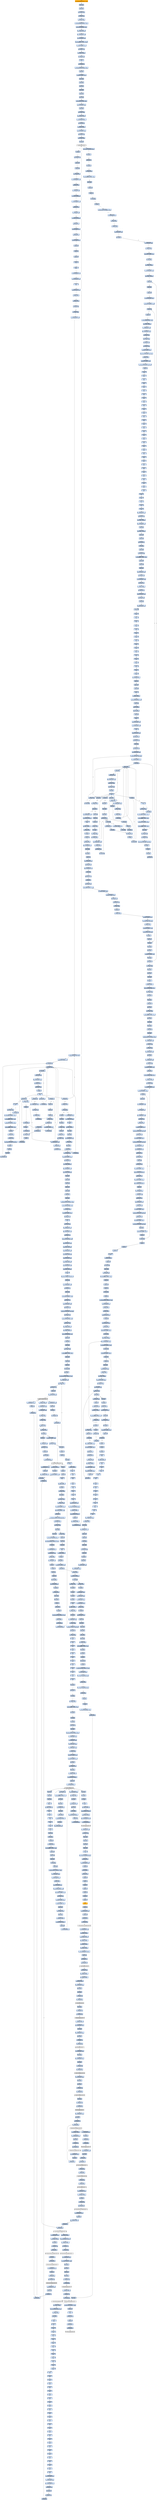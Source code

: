 digraph G {
node[shape=rectangle,style=filled,fillcolor=lightsteelblue,color=lightsteelblue]
bgcolor="transparent"
a0x00401000movl_0x404858UINT32_eax[label="start\nmovl $0x404858<UINT32>, %eax",color="lightgrey",fillcolor="orange"];
a0x00401005pushl_eax[label="0x00401005\npushl %eax"];
a0x00401006pushl_fs_0[label="0x00401006\npushl %fs:0"];
a0x0040100dmovl_esp_fs_0[label="0x0040100d\nmovl %esp, %fs:0"];
a0x00401014xorl_eax_eax[label="0x00401014\nxorl %eax, %eax"];
a0x00401016movl_ecx_eax_[label="0x00401016\nmovl %ecx, (%eax)"];
a0x00404858movl_0xf04035ddUINT32_eax[label="0x00404858\nmovl $0xf04035dd<UINT32>, %eax"];
a0x0040485dleal_0x1000129eeax__ecx[label="0x0040485d\nleal 0x1000129e(%eax), %ecx"];
a0x00404863movl_eax_0x1ecx_[label="0x00404863\nmovl %eax, 0x1(%ecx)"];
a0x00404866movl_0x4esp__edx[label="0x00404866\nmovl 0x4(%esp), %edx"];
a0x0040486amovl_0xcedx__edx[label="0x0040486a\nmovl 0xc(%edx), %edx"];
a0x0040486dmovb_0xffffffe9UINT8_edx_[label="0x0040486d\nmovb $0xffffffe9<UINT8>, (%edx)"];
a0x00404870addl_0x5UINT8_edx[label="0x00404870\naddl $0x5<UINT8>, %edx"];
a0x00404873subl_edx_ecx[label="0x00404873\nsubl %edx, %ecx"];
a0x00404875movl_ecx__4edx_[label="0x00404875\nmovl %ecx, -4(%edx)"];
a0x00404878xorl_eax_eax[label="0x00404878\nxorl %eax, %eax"];
a0x0040487aret[label="0x0040487a\nret"];
a0x00401016jmp_0x0040487b[label="0x00401016\njmp 0x0040487b"];
a0x0040487bmovl_0xf04035ddUINT32_eax[label="0x0040487b\nmovl $0xf04035dd<UINT32>, %eax"];
a0x00404880popl_fs_0[label="0x00404880\npopl %fs:0"];
a0x00404887addl_0x4UINT8_esp[label="0x00404887\naddl $0x4<UINT8>, %esp"];
a0x0040488apushl_ebp[label="0x0040488a\npushl %ebp"];
a0x0040488bpushl_ebx[label="0x0040488b\npushl %ebx"];
a0x0040488cpushl_ecx[label="0x0040488c\npushl %ecx"];
a0x0040488dpushl_edi[label="0x0040488d\npushl %edi"];
a0x0040488epushl_esi[label="0x0040488e\npushl %esi"];
a0x0040488fpushl_edx[label="0x0040488f\npushl %edx"];
a0x00404890leal_0x10001257eax__ebx[label="0x00404890\nleal 0x10001257(%eax), %ebx"];
a0x00404896movl_0x18ebx__edx[label="0x00404896\nmovl 0x18(%ebx), %edx"];
a0x00404899pushl_edx[label="0x00404899\npushl %edx"];
a0x0040489amovl_eax_ebp[label="0x0040489a\nmovl %eax, %ebp"];
a0x0040489cpushl_0x40UINT8[label="0x0040489c\npushl $0x40<UINT8>"];
a0x0040489epushl_0x1000UINT32[label="0x0040489e\npushl $0x1000<UINT32>"];
a0x004048a3pushl_0x4ebx_[label="0x004048a3\npushl 0x4(%ebx)"];
a0x004048a6pushl_0x0UINT8[label="0x004048a6\npushl $0x0<UINT8>"];
a0x004048a8movl_0x10ebx__ecx[label="0x004048a8\nmovl 0x10(%ebx), %ecx"];
a0x004048abaddl_edx_ecx[label="0x004048ab\naddl %edx, %ecx"];
a0x004048admovl_ecx__eax[label="0x004048ad\nmovl (%ecx), %eax"];
a0x004048afcall_eax[label="0x004048af\ncall %eax"];
VirtualAlloc_kernel32_dll[label="VirtualAlloc@kernel32.dll",color="lightgrey",fillcolor="lightgrey"];
a0x004048b1popl_edx[label="0x004048b1\npopl %edx"];
a0x004048b2movl_eax_edi[label="0x004048b2\nmovl %eax, %edi"];
a0x004048b4pushl_eax[label="0x004048b4\npushl %eax"];
a0x004048b5pushl_edx[label="0x004048b5\npushl %edx"];
a0x004048b6movl_ebx__esi[label="0x004048b6\nmovl (%ebx), %esi"];
a0x004048b8movl_0x20ebx__eax[label="0x004048b8\nmovl 0x20(%ebx), %eax"];
a0x004048bbaddl_edx_eax[label="0x004048bb\naddl %edx, %eax"];
a0x004048bdmovl_eax__ecx[label="0x004048bd\nmovl (%eax), %ecx"];
a0x004048bfmovl_ecx_0x20ebx_[label="0x004048bf\nmovl %ecx, 0x20(%ebx)"];
a0x004048c2movl_0x1cebx__eax[label="0x004048c2\nmovl 0x1c(%ebx), %eax"];
a0x004048c5addl_edx_eax[label="0x004048c5\naddl %edx, %eax"];
a0x004048c7movl_eax__ecx[label="0x004048c7\nmovl (%eax), %ecx"];
a0x004048c9movl_ecx_0x1cebx_[label="0x004048c9\nmovl %ecx, 0x1c(%ebx)"];
a0x004048ccaddl_edx_esi[label="0x004048cc\naddl %edx, %esi"];
a0x004048cemovl_0xcebx__ecx[label="0x004048ce\nmovl 0xc(%ebx), %ecx"];
a0x004048d1addl_edx_ecx[label="0x004048d1\naddl %edx, %ecx"];
a0x004048d3leal_0x1cebx__eax[label="0x004048d3\nleal 0x1c(%ebx), %eax"];
a0x004048d6pushl_eax[label="0x004048d6\npushl %eax"];
a0x004048d7pushl_edi[label="0x004048d7\npushl %edi"];
a0x004048d8pushl_esi[label="0x004048d8\npushl %esi"];
a0x004048d9call_ecx[label="0x004048d9\ncall %ecx"];
a0x0040477bpusha_[label="0x0040477b\npusha "];
a0x0040477cmovl_0x24esp__esi[label="0x0040477c\nmovl 0x24(%esp), %esi"];
a0x00404780movl_0x28esp__edi[label="0x00404780\nmovl 0x28(%esp), %edi"];
a0x00404784cld_[label="0x00404784\ncld "];
a0x00404785lodsl_ds_esi__eax[label="0x00404785\nlodsl %ds:(%esi), %eax"];
a0x00404786xorl_ecx_ecx[label="0x00404786\nxorl %ecx, %ecx"];
a0x00404788testl_eax_eax[label="0x00404788\ntestl %eax, %eax"];
a0x0040478aje_0x0040479d[label="0x0040478a\nje 0x0040479d"];
a0x0040478cxorl_edx_edx[label="0x0040478c\nxorl %edx, %edx"];
a0x0040478eleal_eaxedi__ebx[label="0x0040478e\nleal (%eax,%edi), %ebx"];
a0x00404791movsb_ds_esi__es_edi_[label="0x00404791\nmovsb %ds:(%esi), %es:(%edi)"];
a0x00404792movb_0x3UINT8_cl[label="0x00404792\nmovb $0x3<UINT8>, %cl"];
a0x00404794call_0x0040480b[label="0x00404794\ncall 0x0040480b"];
a0x0040480baddl_edx_edx[label="0x0040480b\naddl %edx, %edx"];
a0x0040480djne_0x00404815[label="0x0040480d\njne 0x00404815"];
a0x0040480fxchgl_eax_edx[label="0x0040480f\nxchgl %eax, %edx"];
a0x00404810lodsl_ds_esi__eax[label="0x00404810\nlodsl %ds:(%esi), %eax"];
a0x00404811xchgl_eax_edx[label="0x00404811\nxchgl %eax, %edx"];
a0x00404812addl_edx_edx[label="0x00404812\naddl %edx, %edx"];
a0x00404814incl_edx[label="0x00404814\nincl %edx"];
a0x00404815ret[label="0x00404815\nret"];
a0x00404799jae_0x00404791[label="0x00404799\njae 0x00404791"];
a0x0040479bcmpl_ebx_edi[label="0x0040479b\ncmpl %ebx, %edi"];
a0x0040479djae_0x00404828[label="0x0040479d\njae 0x00404828"];
a0x004047a3pushl_ebx[label="0x004047a3\npushl %ebx"];
a0x004047a4pushl_ebp[label="0x004047a4\npushl %ebp"];
a0x004047a5pushl_edi[label="0x004047a5\npushl %edi"];
a0x004047a6xorl_ebx_ebx[label="0x004047a6\nxorl %ebx, %ebx"];
a0x004047a8incl_ebx[label="0x004047a8\nincl %ebx"];
a0x004047a9xorl_ebp_ebp[label="0x004047a9\nxorl %ebp, %ebp"];
a0x004047abmovl_ebx_eax[label="0x004047ab\nmovl %ebx, %eax"];
a0x004047adleal_ebpebx__edi[label="0x004047ad\nleal (%ebp,%ebx), %edi"];
a0x004047b1movl_ebx_ebp[label="0x004047b1\nmovl %ebx, %ebp"];
a0x004047b3movl_edi_ebx[label="0x004047b3\nmovl %edi, %ebx"];
a0x004047b5call_0x0040480b[label="0x004047b5\ncall 0x0040480b"];
a0x004047bajae_0x004047ad[label="0x004047ba\njae 0x004047ad"];
a0x004047bcleal_ebpedi__ebx[label="0x004047bc\nleal (%ebp,%edi), %ebx"];
a0x004047c0addl_edi_eax[label="0x004047c0\naddl %edi, %eax"];
a0x004047c2movl_edi_ebp[label="0x004047c2\nmovl %edi, %ebp"];
a0x004047c4call_0x0040480b[label="0x004047c4\ncall 0x0040480b"];
a0x004047c9jae_0x004047ad[label="0x004047c9\njae 0x004047ad"];
a0x004047cbpopl_edi[label="0x004047cb\npopl %edi"];
a0x004047ccpopl_ebp[label="0x004047cc\npopl %ebp"];
a0x004047cdpopl_ebx[label="0x004047cd\npopl %ebx"];
a0x004047cesubl_ecx_eax[label="0x004047ce\nsubl %ecx, %eax"];
a0x004047d0jae_0x004047db[label="0x004047d0\njae 0x004047db"];
a0x004047dbmovb_0x6UINT8_cl[label="0x004047db\nmovb $0x6<UINT8>, %cl"];
a0x004047ddcall_0x0040480b[label="0x004047dd\ncall 0x0040480b"];
a0x004047e2adcl_eax_eax[label="0x004047e2\nadcl %eax, %eax"];
a0x004047e4decl_ecx[label="0x004047e4\ndecl %ecx"];
a0x004047e5jne_0x004047dd[label="0x004047e5\njne 0x004047dd"];
a0x004047e7incl_eax[label="0x004047e7\nincl %eax"];
a0x004047e8call_0x00404816[label="0x004047e8\ncall 0x00404816"];
a0x00404816xorl_ecx_ecx[label="0x00404816\nxorl %ecx, %ecx"];
a0x00404818incl_ecx[label="0x00404818\nincl %ecx"];
a0x00404819call_0x0040480b[label="0x00404819\ncall 0x0040480b"];
a0x0040481eadcl_ecx_ecx[label="0x0040481e\nadcl %ecx, %ecx"];
a0x00404820call_0x0040480b[label="0x00404820\ncall 0x0040480b"];
a0x00404825jb_0x00404819[label="0x00404825\njb 0x00404819"];
a0x00404827ret[label="0x00404827\nret"];
a0x004047edmovl_eax_ebp[label="0x004047ed\nmovl %eax, %ebp"];
a0x004047efcmpl_0x8001UINT32_eax[label="0x004047ef\ncmpl $0x8001<UINT32>, %eax"];
a0x004047f4sbbl_0xffffffffUINT8_ecx[label="0x004047f4\nsbbl $0xffffffff<UINT8>, %ecx"];
a0x004047f7cmpl_0x781UINT32_eax[label="0x004047f7\ncmpl $0x781<UINT32>, %eax"];
a0x004047fcsbbl_0xffffffffUINT8_ecx[label="0x004047fc\nsbbl $0xffffffff<UINT8>, %ecx"];
a0x004047ffpushl_esi[label="0x004047ff\npushl %esi"];
a0x00404800movl_edi_esi[label="0x00404800\nmovl %edi, %esi"];
a0x00404802subl_eax_esi[label="0x00404802\nsubl %eax, %esi"];
a0x00404804repz_movsb_ds_esi__es_edi_[label="0x00404804\nrepz movsb %ds:(%esi), %es:(%edi)"];
a0x00404806popl_esi[label="0x00404806\npopl %esi"];
a0x00404807incl_ecx[label="0x00404807\nincl %ecx"];
a0x00404808incl_ecx[label="0x00404808\nincl %ecx"];
a0x00404809jmp_0x00404794[label="0x00404809\njmp 0x00404794"];
a0x004047d2movl_ebp_eax[label="0x004047d2\nmovl %ebp, %eax"];
a0x004047d4call_0x00404816[label="0x004047d4\ncall 0x00404816"];
a0x004047d9jmp_0x004047ff[label="0x004047d9\njmp 0x004047ff"];
a0x00404828subl_0x28esp__edi[label="0x00404828\nsubl 0x28(%esp), %edi"];
a0x0040482cmovl_edi_0x1cesp_[label="0x0040482c\nmovl %edi, 0x1c(%esp)"];
a0x00404830popa_[label="0x00404830\npopa "];
a0x00404831ret_0xcUINT16[label="0x00404831\nret $0xc<UINT16>"];
a0x004048dbpopl_edx[label="0x004048db\npopl %edx"];
a0x004048dcpopl_eax[label="0x004048dc\npopl %eax"];
a0x004048ddaddl_0x8ebx__eax[label="0x004048dd\naddl 0x8(%ebx), %eax"];
a0x004048e0movl_eax_edi[label="0x004048e0\nmovl %eax, %edi"];
a0x004048e2pushl_edx[label="0x004048e2\npushl %edx"];
a0x004048e3movl_eax_esi[label="0x004048e3\nmovl %eax, %esi"];
a0x004048e5movl__4esi__eax[label="0x004048e5\nmovl -4(%esi), %eax"];
a0x004048e8addl_0x4UINT8_eax[label="0x004048e8\naddl $0x4<UINT8>, %eax"];
a0x004048ebsubl_eax_esi[label="0x004048eb\nsubl %eax, %esi"];
a0x004048edmovl_edx_0x8esi_[label="0x004048ed\nmovl %edx, 0x8(%esi)"];
a0x004048f0movl_0xcebx__ecx[label="0x004048f0\nmovl 0xc(%ebx), %ecx"];
a0x004048f3movl_ecx_0x14esi_[label="0x004048f3\nmovl %ecx, 0x14(%esi)"];
a0x004048f6call_edi[label="0x004048f6\ncall %edi"];
a0x00310188pushl_ebx[label="0x00310188\npushl %ebx"];
a0x00310189pushl_edi[label="0x00310189\npushl %edi"];
a0x0031018apushl_esi[label="0x0031018a\npushl %esi"];
a0x0031018bpushl_ebp[label="0x0031018b\npushl %ebp"];
a0x0031018ccall_0x310191[label="0x0031018c\ncall 0x310191"];
a0x00310191popl_ebp[label="0x00310191\npopl %ebp"];
a0x00310192subl_0x1000134cUINT32_ebp[label="0x00310192\nsubl $0x1000134c<UINT32>, %ebp"];
a0x00310198leal_0x10001343ebp__esi[label="0x00310198\nleal 0x10001343(%ebp), %esi"];
a0x0031019emovl__4esi__eax[label="0x0031019e\nmovl -4(%esi), %eax"];
a0x003101a1addl_0x4UINT8_eax[label="0x003101a1\naddl $0x4<UINT8>, %eax"];
a0x003101a4subl_eax_esi[label="0x003101a4\nsubl %eax, %esi"];
a0x003101a6cld_[label="0x003101a6\ncld "];
a0x003101a7movl_esi_ebx[label="0x003101a7\nmovl %esi, %ebx"];
a0x003101a9movl_0x8esi__edx[label="0x003101a9\nmovl 0x8(%esi), %edx"];
a0x003101acmovl_0x1cesi__esi[label="0x003101ac\nmovl 0x1c(%esi), %esi"];
a0x003101afaddl_edx_esi[label="0x003101af\naddl %edx, %esi"];
a0x003101b1leal_0x10002f2febp__edi[label="0x003101b1\nleal 0x10002f2f(%ebp), %edi"];
a0x003101b7lodsl_ds_esi__eax[label="0x003101b7\nlodsl %ds:(%esi), %eax"];
a0x003101b8stosl_eax_es_edi_[label="0x003101b8\nstosl %eax, %es:(%edi)"];
a0x003101b9lodsl_ds_esi__eax[label="0x003101b9\nlodsl %ds:(%esi), %eax"];
a0x003101bastosl_eax_es_edi_[label="0x003101ba\nstosl %eax, %es:(%edi)"];
a0x003101bblodsl_ds_esi__eax[label="0x003101bb\nlodsl %ds:(%esi), %eax"];
a0x003101bcstosl_eax_es_edi_[label="0x003101bc\nstosl %eax, %es:(%edi)"];
a0x003101bdlodsl_ds_esi__eax[label="0x003101bd\nlodsl %ds:(%esi), %eax"];
a0x003101bestosl_eax_es_edi_[label="0x003101be\nstosl %eax, %es:(%edi)"];
a0x003101bfnop_[label="0x003101bf\nnop "];
a0x003101c0cmpl_0x1UINT8_0x48ebx_[label="0x003101c0\ncmpl $0x1<UINT8>, 0x48(%ebx)"];
a0x003101c4je_0x3101db[label="0x003101c4\nje 0x3101db"];
a0x003101c6movl_0x44ebx__esi[label="0x003101c6\nmovl 0x44(%ebx), %esi"];
a0x003101c9testl_esi_esi[label="0x003101c9\ntestl %esi, %esi"];
a0x003101cbje_0x3101db[label="0x003101cb\nje 0x3101db"];
a0x003101cdmovl_0x23UINT32_ecx[label="0x003101cd\nmovl $0x23<UINT32>, %ecx"];
a0x003101d2addl_edx_esi[label="0x003101d2\naddl %edx, %esi"];
a0x003101d4movl_0x40ebx__edi[label="0x003101d4\nmovl 0x40(%ebx), %edi"];
a0x003101d7addl_edx_edi[label="0x003101d7\naddl %edx, %edi"];
a0x003101d9repz_movsb_ds_esi__es_edi_[label="0x003101d9\nrepz movsb %ds:(%esi), %es:(%edi)"];
a0x003101dbmovl_ebx_esi[label="0x003101db\nmovl %ebx, %esi"];
a0x003101ddleal_0x10002f1bebp__edi[label="0x003101dd\nleal 0x10002f1b(%ebp), %edi"];
a0x003101e3addl_ebp_edi_[label="0x003101e3\naddl %ebp, (%edi)"];
a0x003101e5addl_ebp_0x4edi_[label="0x003101e5\naddl %ebp, 0x4(%edi)"];
a0x003101e8addl_ebp_0x8edi_[label="0x003101e8\naddl %ebp, 0x8(%edi)"];
a0x003101ebleal_0x10002effebp__ecx[label="0x003101eb\nleal 0x10002eff(%ebp), %ecx"];
a0x003101f1pushl_ecx[label="0x003101f1\npushl %ecx"];
a0x003101f2call_0x31033d[label="0x003101f2\ncall 0x31033d"];
a0x0031033dpushl_ebp[label="0x0031033d\npushl %ebp"];
a0x0031033emovl_esp_ebp[label="0x0031033e\nmovl %esp, %ebp"];
a0x00310340addl_0xfffffffcUINT8_esp[label="0x00310340\naddl $0xfffffffc<UINT8>, %esp"];
a0x00310343pushl_ebx[label="0x00310343\npushl %ebx"];
a0x00310344pushl_edi[label="0x00310344\npushl %edi"];
a0x00310345pushl_esi[label="0x00310345\npushl %esi"];
a0x00310346call_0x31034b[label="0x00310346\ncall 0x31034b"];
a0x0031034bpopl_ebx[label="0x0031034b\npopl %ebx"];
a0x0031034csubl_0x10001506UINT32_ebx[label="0x0031034c\nsubl $0x10001506<UINT32>, %ebx"];
a0x00310352movl_0x8ebp__esi[label="0x00310352\nmovl 0x8(%ebp), %esi"];
a0x00310355movl_esi__ecx[label="0x00310355\nmovl (%esi), %ecx"];
a0x00310357addl_ebx_ecx[label="0x00310357\naddl %ebx, %ecx"];
a0x00310359pushl_ecx[label="0x00310359\npushl %ecx"];
a0x0031035acall_0x10002f2febx_[label="0x0031035a\ncall 0x10002f2f(%ebx)"];
LoadLibraryA_kernel32_dll[label="LoadLibraryA@kernel32.dll",color="lightgrey",fillcolor="lightgrey"];
a0x00310360movl_eax__4ebp_[label="0x00310360\nmovl %eax, -4(%ebp)"];
a0x00310363movl_0x4esi__edx[label="0x00310363\nmovl 0x4(%esi), %edx"];
a0x00310366movl_0x8esi__edi[label="0x00310366\nmovl 0x8(%esi), %edi"];
a0x00310369addl_ebx_edx[label="0x00310369\naddl %ebx, %edx"];
a0x0031036baddl_ebx_edi[label="0x0031036b\naddl %ebx, %edi"];
a0x0031036dxorl_eax_eax[label="0x0031036d\nxorl %eax, %eax"];
a0x0031036faddl_edx__eax[label="0x0031036f\naddl (%edx), %eax"];
a0x00310371je_0x310389[label="0x00310371\nje 0x310389"];
a0x00310373pushl_edx[label="0x00310373\npushl %edx"];
a0x00310374movl_edx__eax[label="0x00310374\nmovl (%edx), %eax"];
a0x00310376addl_ebx_eax[label="0x00310376\naddl %ebx, %eax"];
a0x00310378pushl_eax[label="0x00310378\npushl %eax"];
a0x00310379pushl__4ebp_[label="0x00310379\npushl -4(%ebp)"];
a0x0031037ccall_0x10002f33ebx_[label="0x0031037c\ncall 0x10002f33(%ebx)"];
GetProcAddress_kernel32_dll[label="GetProcAddress@kernel32.dll",color="lightgrey",fillcolor="lightgrey"];
a0x00310382stosl_eax_es_edi_[label="0x00310382\nstosl %eax, %es:(%edi)"];
a0x00310383popl_edx[label="0x00310383\npopl %edx"];
a0x00310384addl_0x4UINT8_edx[label="0x00310384\naddl $0x4<UINT8>, %edx"];
a0x00310387jmp_0x31036d[label="0x00310387\njmp 0x31036d"];
a0x00310389addl_0xcUINT8_esi[label="0x00310389\naddl $0xc<UINT8>, %esi"];
a0x0031038caddl_esi__eax[label="0x0031038c\naddl (%esi), %eax"];
a0x0031038ejne_0x310355[label="0x0031038e\njne 0x310355"];
a0x00310390popl_esi[label="0x00310390\npopl %esi"];
a0x00310391popl_edi[label="0x00310391\npopl %edi"];
a0x00310392popl_ebx[label="0x00310392\npopl %ebx"];
a0x00310393leave_[label="0x00310393\nleave "];
a0x00310394ret_0x4UINT16[label="0x00310394\nret $0x4<UINT16>"];
a0x003101f7nop_[label="0x003101f7\nnop "];
a0x003101f8nop_[label="0x003101f8\nnop "];
a0x003101f9nop_[label="0x003101f9\nnop "];
a0x003101fanop_[label="0x003101fa\nnop "];
a0x003101fbnop_[label="0x003101fb\nnop "];
a0x003101fcnop_[label="0x003101fc\nnop "];
a0x003101fdnop_[label="0x003101fd\nnop "];
a0x003101fenop_[label="0x003101fe\nnop "];
a0x003101ffmovl_0x2cesi__ecx[label="0x003101ff\nmovl 0x2c(%esi), %ecx"];
a0x00310202movl_ecx_0x10002f2bebp_[label="0x00310202\nmovl %ecx, 0x10002f2b(%ebp)"];
a0x00310208pushl_0x4UINT8[label="0x00310208\npushl $0x4<UINT8>"];
a0x0031020apushl_0x1000UINT32[label="0x0031020a\npushl $0x1000<UINT32>"];
a0x0031020fpushl_ecx[label="0x0031020f\npushl %ecx"];
a0x00310210pushl_0x0UINT8[label="0x00310210\npushl $0x0<UINT8>"];
a0x00310212call_0x10002f37ebp_[label="0x00310212\ncall 0x10002f37(%ebp)"];
a0x00310218movl_eax_0x10002f27ebp_[label="0x00310218\nmovl %eax, 0x10002f27(%ebp)"];
a0x0031021epushl_esi[label="0x0031021e\npushl %esi"];
a0x0031021fcall_0x31061a[label="0x0031021f\ncall 0x31061a"];
a0x0031061apushl_ebp[label="0x0031061a\npushl %ebp"];
a0x0031061bmovl_esp_ebp[label="0x0031061b\nmovl %esp, %ebp"];
a0x0031061daddl_0xffffffe8UINT8_esp[label="0x0031061d\naddl $0xffffffe8<UINT8>, %esp"];
a0x00310620pushl_ebx[label="0x00310620\npushl %ebx"];
a0x00310621pushl_edi[label="0x00310621\npushl %edi"];
a0x00310622pushl_esi[label="0x00310622\npushl %esi"];
a0x00310623call_0x310628[label="0x00310623\ncall 0x310628"];
a0x00310628popl_ebx[label="0x00310628\npopl %ebx"];
a0x00310629subl_0x100017e3UINT32_ebx[label="0x00310629\nsubl $0x100017e3<UINT32>, %ebx"];
a0x0031062fmovl_0x8ebp__esi[label="0x0031062f\nmovl 0x8(%ebp), %esi"];
a0x00310632xorl_eax_eax[label="0x00310632\nxorl %eax, %eax"];
a0x00310634xorl_ecx_ecx[label="0x00310634\nxorl %ecx, %ecx"];
a0x00310636addl_0x3cesi__ecx[label="0x00310636\naddl 0x3c(%esi), %ecx"];
a0x00310639je_0x310645[label="0x00310639\nje 0x310645"];
a0x0031063bmovl_0x8esi__edx[label="0x0031063b\nmovl 0x8(%esi), %edx"];
a0x0031063emovl_esi_edi[label="0x0031063e\nmovl %esi, %edi"];
a0x00310640addl_0x50UINT8_esi[label="0x00310640\naddl $0x50<UINT8>, %esi"];
a0x00310643jmp_0x31064c[label="0x00310643\njmp 0x31064c"];
a0x0031064cmovl_eax__4ebp_[label="0x0031064c\nmovl %eax, -4(%ebp)"];
a0x0031064fmovzwl_0x2edi__eax[label="0x0031064f\nmovzwl 0x2(%edi), %eax"];
a0x00310653movl_eax__16ebp_[label="0x00310653\nmovl %eax, -16(%ebp)"];
a0x00310656pushl_ecx[label="0x00310656\npushl %ecx"];
a0x00310657pushl_edx[label="0x00310657\npushl %edx"];
a0x00310658pushl_esi[label="0x00310658\npushl %esi"];
a0x00310659movzwl_0x10esi__eax[label="0x00310659\nmovzwl 0x10(%esi), %eax"];
a0x0031065dtestl_0x10UINT32_eax[label="0x0031065d\ntestl $0x10<UINT32>, %eax"];
a0x00310662je_0x31073e[label="0x00310662\nje 0x31073e"];
a0x0031073epopl_esi[label="0x0031073e\npopl %esi"];
a0x0031073fpopl_edx[label="0x0031073f\npopl %edx"];
a0x00310740popl_ecx[label="0x00310740\npopl %ecx"];
a0x00310741addl_0x1cUINT8_esi[label="0x00310741\naddl $0x1c<UINT8>, %esi"];
a0x00310744decl_ecx[label="0x00310744\ndecl %ecx"];
a0x00310745jne_0x310656[label="0x00310745\njne 0x310656"];
a0x00310668pushl_esi[label="0x00310668\npushl %esi"];
a0x00310669movl_0x10002f27ebx__edi[label="0x00310669\nmovl 0x10002f27(%ebx), %edi"];
a0x0031066fmovl_edi__20ebp_[label="0x0031066f\nmovl %edi, -20(%ebp)"];
a0x00310672movl_0x8esi__ecx[label="0x00310672\nmovl 0x8(%esi), %ecx"];
a0x00310675movl_0x14esi__eax[label="0x00310675\nmovl 0x14(%esi), %eax"];
a0x00310678subl_eax_ecx[label="0x00310678\nsubl %eax, %ecx"];
a0x0031067amovl_esi__esi[label="0x0031067a\nmovl (%esi), %esi"];
a0x0031067caddl_edx_esi[label="0x0031067c\naddl %edx, %esi"];
a0x0031067emovl_ecx_eax[label="0x0031067e\nmovl %ecx, %eax"];
a0x00310680sarl_0x2UINT8_ecx[label="0x00310680\nsarl $0x2<UINT8>, %ecx"];
a0x00310683repz_movsl_ds_esi__es_edi_[label="0x00310683\nrepz movsl %ds:(%esi), %es:(%edi)"];
a0x00310685addl_eax_ecx[label="0x00310685\naddl %eax, %ecx"];
a0x00310687andl_0x3UINT8_ecx[label="0x00310687\nandl $0x3<UINT8>, %ecx"];
a0x0031068arepz_movsb_ds_esi__es_edi_[label="0x0031068a\nrepz movsb %ds:(%esi), %es:(%edi)"];
a0x0031068cpopl_esi[label="0x0031068c\npopl %esi"];
a0x0031068dnop_[label="0x0031068d\nnop "];
a0x0031068enop_[label="0x0031068e\nnop "];
a0x0031068fnop_[label="0x0031068f\nnop "];
a0x00310690nop_[label="0x00310690\nnop "];
a0x00310691nop_[label="0x00310691\nnop "];
a0x00310692nop_[label="0x00310692\nnop "];
a0x00310693nop_[label="0x00310693\nnop "];
a0x00310694nop_[label="0x00310694\nnop "];
a0x00310695nop_[label="0x00310695\nnop "];
a0x00310696nop_[label="0x00310696\nnop "];
a0x00310697nop_[label="0x00310697\nnop "];
a0x00310698nop_[label="0x00310698\nnop "];
a0x00310699nop_[label="0x00310699\nnop "];
a0x0031069anop_[label="0x0031069a\nnop "];
a0x0031069bnop_[label="0x0031069b\nnop "];
a0x0031069cnop_[label="0x0031069c\nnop "];
a0x0031069dnop_[label="0x0031069d\nnop "];
a0x0031069enop_[label="0x0031069e\nnop "];
a0x0031069fnop_[label="0x0031069f\nnop "];
a0x003106a0nop_[label="0x003106a0\nnop "];
a0x003106a1nop_[label="0x003106a1\nnop "];
a0x003106a2nop_[label="0x003106a2\nnop "];
a0x003106a3nop_[label="0x003106a3\nnop "];
a0x003106a4nop_[label="0x003106a4\nnop "];
a0x003106a5nop_[label="0x003106a5\nnop "];
a0x003106a6nop_[label="0x003106a6\nnop "];
a0x003106a7nop_[label="0x003106a7\nnop "];
a0x003106a8nop_[label="0x003106a8\nnop "];
a0x003106a9nop_[label="0x003106a9\nnop "];
a0x003106aanop_[label="0x003106aa\nnop "];
a0x003106abnop_[label="0x003106ab\nnop "];
a0x003106acnop_[label="0x003106ac\nnop "];
a0x003106adnop_[label="0x003106ad\nnop "];
a0x003106aenop_[label="0x003106ae\nnop "];
a0x003106afnop_[label="0x003106af\nnop "];
a0x003106b0nop_[label="0x003106b0\nnop "];
a0x003106b1nop_[label="0x003106b1\nnop "];
a0x003106b2nop_[label="0x003106b2\nnop "];
a0x003106b3movl_0x4esi__eax[label="0x003106b3\nmovl 0x4(%esi), %eax"];
a0x003106b6addl_edx_eax[label="0x003106b6\naddl %edx, %eax"];
a0x003106b8movl_eax__24ebp_[label="0x003106b8\nmovl %eax, -24(%ebp)"];
a0x003106bbmovl__16ebp__eax[label="0x003106bb\nmovl -16(%ebp), %eax"];
a0x003106bedecl_eax[label="0x003106be\ndecl %eax"];
a0x003106bfmovl_eax__12ebp_[label="0x003106bf\nmovl %eax, -12(%ebp)"];
a0x003106c2pushl_edx[label="0x003106c2\npushl %edx"];
a0x003106c3pushl_eax[label="0x003106c3\npushl %eax"];
a0x003106c4pushl_0x8ebp_[label="0x003106c4\npushl 0x8(%ebp)"];
a0x003106c7call_0x310a08[label="0x003106c7\ncall 0x310a08"];
a0x00310a08pushl_ebp[label="0x00310a08\npushl %ebp"];
a0x00310a09movl_esp_ebp[label="0x00310a09\nmovl %esp, %ebp"];
a0x00310a0baddl_0xfffffffcUINT8_esp[label="0x00310a0b\naddl $0xfffffffc<UINT8>, %esp"];
a0x00310a0epushl_ebx[label="0x00310a0e\npushl %ebx"];
a0x00310a0fpushl_edi[label="0x00310a0f\npushl %edi"];
a0x00310a10pushl_esi[label="0x00310a10\npushl %esi"];
a0x00310a11movl_0x8ebp__ebx[label="0x00310a11\nmovl 0x8(%ebp), %ebx"];
a0x00310a14movl_ebx_esi[label="0x00310a14\nmovl %ebx, %esi"];
a0x00310a16movl_0x30ebx__ecx[label="0x00310a16\nmovl 0x30(%ebx), %ecx"];
a0x00310a19subl_ecx_esi[label="0x00310a19\nsubl %ecx, %esi"];
a0x00310a1bmovl_esi__4ebp_[label="0x00310a1b\nmovl %esi, -4(%ebp)"];
a0x00310a1exorl_ecx_ecx[label="0x00310a1e\nxorl %ecx, %ecx"];
a0x00310a20lodsl_ds_esi__eax[label="0x00310a20\nlodsl %ds:(%esi), %eax"];
a0x00310a21testl_eax_eax[label="0x00310a21\ntestl %eax, %eax"];
a0x00310a23je_0x310a41[label="0x00310a23\nje 0x310a41"];
a0x00310a25cmpl_0xcebp__ecx[label="0x00310a25\ncmpl 0xc(%ebp), %ecx"];
a0x00310a28je_0x310a2d[label="0x00310a28\nje 0x310a2d"];
a0x00310a2dnop_[label="0x00310a2d\nnop "];
a0x00310a2enop_[label="0x00310a2e\nnop "];
a0x00310a2fnop_[label="0x00310a2f\nnop "];
a0x00310a30nop_[label="0x00310a30\nnop "];
a0x00310a31nop_[label="0x00310a31\nnop "];
a0x00310a32nop_[label="0x00310a32\nnop "];
a0x00310a33nop_[label="0x00310a33\nnop "];
a0x00310a34nop_[label="0x00310a34\nnop "];
a0x00310a35nop_[label="0x00310a35\nnop "];
a0x00310a36nop_[label="0x00310a36\nnop "];
a0x00310a37nop_[label="0x00310a37\nnop "];
a0x00310a38nop_[label="0x00310a38\nnop "];
a0x00310a39nop_[label="0x00310a39\nnop "];
a0x00310a3anop_[label="0x00310a3a\nnop "];
a0x00310a3bnop_[label="0x00310a3b\nnop "];
a0x00310a3cnop_[label="0x00310a3c\nnop "];
a0x00310a3dnop_[label="0x00310a3d\nnop "];
a0x00310a3eaddl__4ebp__eax[label="0x00310a3e\naddl -4(%ebp), %eax"];
a0x00310a41popl_esi[label="0x00310a41\npopl %esi"];
a0x00310a42popl_edi[label="0x00310a42\npopl %edi"];
a0x00310a43popl_ebx[label="0x00310a43\npopl %ebx"];
a0x00310a44leave_[label="0x00310a44\nleave "];
a0x00310a45ret_0x8UINT16[label="0x00310a45\nret $0x8<UINT16>"];
a0x003106ccleal_0x10002f2febx__ecx[label="0x003106cc\nleal 0x10002f2f(%ebx), %ecx"];
a0x003106d2pushl_ecx[label="0x003106d2\npushl %ecx"];
a0x003106d3pushl__24ebp_[label="0x003106d3\npushl -24(%ebp)"];
a0x003106d6pushl__20ebp_[label="0x003106d6\npushl -20(%ebp)"];
a0x003106d9call_eax[label="0x003106d9\ncall %eax"];
a0x00310008pusha_[label="0x00310008\npusha "];
a0x00310009movl_0x24esp__esi[label="0x00310009\nmovl 0x24(%esp), %esi"];
a0x0031000dmovl_0x28esp__edi[label="0x0031000d\nmovl 0x28(%esp), %edi"];
a0x00310011cld_[label="0x00310011\ncld "];
a0x00310012lodsl_ds_esi__eax[label="0x00310012\nlodsl %ds:(%esi), %eax"];
a0x00310013xorl_ecx_ecx[label="0x00310013\nxorl %ecx, %ecx"];
a0x00310015testl_eax_eax[label="0x00310015\ntestl %eax, %eax"];
a0x00310017je_0x31002a[label="0x00310017\nje 0x31002a"];
a0x00310019xorl_edx_edx[label="0x00310019\nxorl %edx, %edx"];
a0x0031001bleal_eaxedi__ebx[label="0x0031001b\nleal (%eax,%edi), %ebx"];
a0x0031001emovsb_ds_esi__es_edi_[label="0x0031001e\nmovsb %ds:(%esi), %es:(%edi)"];
a0x0031001fmovb_0x3UINT8_cl[label="0x0031001f\nmovb $0x3<UINT8>, %cl"];
a0x00310021call_0x310098[label="0x00310021\ncall 0x310098"];
a0x00310098addl_edx_edx[label="0x00310098\naddl %edx, %edx"];
a0x0031009ajne_0x3100a2[label="0x0031009a\njne 0x3100a2"];
a0x0031009cxchgl_eax_edx[label="0x0031009c\nxchgl %eax, %edx"];
a0x0031009dlodsl_ds_esi__eax[label="0x0031009d\nlodsl %ds:(%esi), %eax"];
a0x0031009exchgl_eax_edx[label="0x0031009e\nxchgl %eax, %edx"];
a0x0031009faddl_edx_edx[label="0x0031009f\naddl %edx, %edx"];
a0x003100a1incl_edx[label="0x003100a1\nincl %edx"];
a0x003100a2ret[label="0x003100a2\nret"];
a0x00310026jae_0x31001e[label="0x00310026\njae 0x31001e"];
a0x00310028cmpl_ebx_edi[label="0x00310028\ncmpl %ebx, %edi"];
a0x0031002ajae_0x3100b5[label="0x0031002a\njae 0x3100b5"];
a0x00310030pushl_ebx[label="0x00310030\npushl %ebx"];
a0x00310031pushl_ebp[label="0x00310031\npushl %ebp"];
a0x00310032pushl_edi[label="0x00310032\npushl %edi"];
a0x00310033xorl_ebx_ebx[label="0x00310033\nxorl %ebx, %ebx"];
a0x00310035incl_ebx[label="0x00310035\nincl %ebx"];
a0x00310036xorl_ebp_ebp[label="0x00310036\nxorl %ebp, %ebp"];
a0x00310038movl_ebx_eax[label="0x00310038\nmovl %ebx, %eax"];
a0x0031003aleal_ebpebx__edi[label="0x0031003a\nleal (%ebp,%ebx), %edi"];
a0x0031003emovl_ebx_ebp[label="0x0031003e\nmovl %ebx, %ebp"];
a0x00310040movl_edi_ebx[label="0x00310040\nmovl %edi, %ebx"];
a0x00310042call_0x310098[label="0x00310042\ncall 0x310098"];
a0x00310047jae_0x31003a[label="0x00310047\njae 0x31003a"];
a0x00310049leal_ebpedi__ebx[label="0x00310049\nleal (%ebp,%edi), %ebx"];
a0x0031004daddl_edi_eax[label="0x0031004d\naddl %edi, %eax"];
a0x0031004fmovl_edi_ebp[label="0x0031004f\nmovl %edi, %ebp"];
a0x00310051call_0x310098[label="0x00310051\ncall 0x310098"];
a0x00310056jae_0x31003a[label="0x00310056\njae 0x31003a"];
a0x00310058popl_edi[label="0x00310058\npopl %edi"];
a0x00310059popl_ebp[label="0x00310059\npopl %ebp"];
a0x0031005apopl_ebx[label="0x0031005a\npopl %ebx"];
a0x0031005bsubl_ecx_eax[label="0x0031005b\nsubl %ecx, %eax"];
a0x0031005djae_0x310068[label="0x0031005d\njae 0x310068"];
a0x00310068movb_0x6UINT8_cl[label="0x00310068\nmovb $0x6<UINT8>, %cl"];
a0x0031006acall_0x310098[label="0x0031006a\ncall 0x310098"];
a0x0031006fadcl_eax_eax[label="0x0031006f\nadcl %eax, %eax"];
a0x00310071decl_ecx[label="0x00310071\ndecl %ecx"];
a0x00310072jne_0x31006a[label="0x00310072\njne 0x31006a"];
a0x00310074incl_eax[label="0x00310074\nincl %eax"];
a0x00310075call_0x3100a3[label="0x00310075\ncall 0x3100a3"];
a0x003100a3xorl_ecx_ecx[label="0x003100a3\nxorl %ecx, %ecx"];
a0x003100a5incl_ecx[label="0x003100a5\nincl %ecx"];
a0x003100a6call_0x310098[label="0x003100a6\ncall 0x310098"];
a0x003100abadcl_ecx_ecx[label="0x003100ab\nadcl %ecx, %ecx"];
a0x003100adcall_0x310098[label="0x003100ad\ncall 0x310098"];
a0x003100b2jb_0x3100a6[label="0x003100b2\njb 0x3100a6"];
a0x003100b4ret[label="0x003100b4\nret"];
a0x0031007amovl_eax_ebp[label="0x0031007a\nmovl %eax, %ebp"];
a0x0031007ccmpl_0x8001UINT32_eax[label="0x0031007c\ncmpl $0x8001<UINT32>, %eax"];
a0x00310081sbbl_0xffffffffUINT8_ecx[label="0x00310081\nsbbl $0xffffffff<UINT8>, %ecx"];
a0x00310084cmpl_0x781UINT32_eax[label="0x00310084\ncmpl $0x781<UINT32>, %eax"];
a0x00310089sbbl_0xffffffffUINT8_ecx[label="0x00310089\nsbbl $0xffffffff<UINT8>, %ecx"];
a0x0031008cpushl_esi[label="0x0031008c\npushl %esi"];
a0x0031008dmovl_edi_esi[label="0x0031008d\nmovl %edi, %esi"];
a0x0031008fsubl_eax_esi[label="0x0031008f\nsubl %eax, %esi"];
a0x00310091repz_movsb_ds_esi__es_edi_[label="0x00310091\nrepz movsb %ds:(%esi), %es:(%edi)"];
a0x00310093popl_esi[label="0x00310093\npopl %esi"];
a0x00310094incl_ecx[label="0x00310094\nincl %ecx"];
a0x00310095incl_ecx[label="0x00310095\nincl %ecx"];
a0x00310096jmp_0x310021[label="0x00310096\njmp 0x310021"];
a0x0031005fmovl_ebp_eax[label="0x0031005f\nmovl %ebp, %eax"];
a0x00310061call_0x3100a3[label="0x00310061\ncall 0x3100a3"];
a0x00310066jmp_0x31008c[label="0x00310066\njmp 0x31008c"];
a0x003100b5subl_0x28esp__edi[label="0x003100b5\nsubl 0x28(%esp), %edi"];
a0x003100b9movl_edi_0x1cesp_[label="0x003100b9\nmovl %edi, 0x1c(%esp)"];
a0x003100bdpopa_[label="0x003100bd\npopa "];
a0x003100beret_0xcUINT16[label="0x003100be\nret $0xc<UINT16>"];
a0x003106dbmovl_eax_ecx[label="0x003106db\nmovl %eax, %ecx"];
a0x003106ddincl_eax[label="0x003106dd\nincl %eax"];
a0x003106deje_0x310754[label="0x003106de\nje 0x310754"];
a0x003106e0xorl_eax_eax[label="0x003106e0\nxorl %eax, %eax"];
a0x003106e2addl__12ebp__eax[label="0x003106e2\naddl -12(%ebp), %eax"];
a0x003106e5je_0x3106f9[label="0x003106e5\nje 0x3106f9"];
a0x003106f9popl_edx[label="0x003106f9\npopl %edx"];
a0x003106fapushl_esi[label="0x003106fa\npushl %esi"];
a0x003106fbmovl_0x4esi__edi[label="0x003106fb\nmovl 0x4(%esi), %edi"];
a0x003106feaddl_edx_edi[label="0x003106fe\naddl %edx, %edi"];
a0x00310700cmpl__24ebp__edi[label="0x00310700\ncmpl -24(%ebp), %edi"];
a0x00310703jne_0x310709[label="0x00310703\njne 0x310709"];
a0x00310705addl_ecx_edi[label="0x00310705\naddl %ecx, %edi"];
a0x00310707jmp_0x31071a[label="0x00310707\njmp 0x31071a"];
a0x0031071amovl_edi_eax[label="0x0031071a\nmovl %edi, %eax"];
a0x0031071caddl_0xfffUINT32_eax[label="0x0031071c\naddl $0xfff<UINT32>, %eax"];
a0x00310721shrl_0xcUINT8_eax[label="0x00310721\nshrl $0xc<UINT8>, %eax"];
a0x00310724shll_0xcUINT8_eax[label="0x00310724\nshll $0xc<UINT8>, %eax"];
a0x00310727subl_edi_eax[label="0x00310727\nsubl %edi, %eax"];
a0x00310729movl_eax_ecx[label="0x00310729\nmovl %eax, %ecx"];
a0x0031072bxorl_eax_eax[label="0x0031072b\nxorl %eax, %eax"];
a0x0031072dpushl_edx[label="0x0031072d\npushl %edx"];
a0x0031072emovl_ecx_edx[label="0x0031072e\nmovl %ecx, %edx"];
a0x00310730sarl_0x2UINT8_ecx[label="0x00310730\nsarl $0x2<UINT8>, %ecx"];
a0x00310733repz_stosl_eax_es_edi_[label="0x00310733\nrepz stosl %eax, %es:(%edi)"];
a0x00310735addl_edx_ecx[label="0x00310735\naddl %edx, %ecx"];
a0x00310737andl_0x3UINT8_ecx[label="0x00310737\nandl $0x3<UINT8>, %ecx"];
a0x0031073arepz_stosb_al_es_edi_[label="0x0031073a\nrepz stosb %al, %es:(%edi)"];
a0x0031073cpopl_edx[label="0x0031073c\npopl %edx"];
a0x0031073dpopl_esi[label="0x0031073d\npopl %esi"];
a0x0031074bxorl_eax_eax[label="0x0031074b\nxorl %eax, %eax"];
a0x0031074dpopl_esi[label="0x0031074d\npopl %esi"];
a0x0031074epopl_edi[label="0x0031074e\npopl %edi"];
a0x0031074fpopl_ebx[label="0x0031074f\npopl %ebx"];
a0x00310750leave_[label="0x00310750\nleave "];
a0x00310751ret_0x4UINT16[label="0x00310751\nret $0x4<UINT16>"];
a0x00310224leal_0x10002dbdebp__ecx[label="0x00310224\nleal 0x10002dbd(%ebp), %ecx"];
a0x0031022atestl_eax_eax[label="0x0031022a\ntestl %eax, %eax"];
a0x0031022cjne_0x3102c6[label="0x0031022c\njne 0x3102c6"];
a0x00310232pushl_esi[label="0x00310232\npushl %esi"];
a0x00310233call_0x310578[label="0x00310233\ncall 0x310578"];
a0x00310578pushl_ebp[label="0x00310578\npushl %ebp"];
a0x00310579movl_esp_ebp[label="0x00310579\nmovl %esp, %ebp"];
a0x0031057baddl_0xffffffe8UINT8_esp[label="0x0031057b\naddl $0xffffffe8<UINT8>, %esp"];
a0x0031057epushl_ebx[label="0x0031057e\npushl %ebx"];
a0x0031057fpushl_edi[label="0x0031057f\npushl %edi"];
a0x00310580pushl_esi[label="0x00310580\npushl %esi"];
a0x00310581call_0x310586[label="0x00310581\ncall 0x310586"];
a0x00310586popl_ebx[label="0x00310586\npopl %ebx"];
a0x00310587subl_0x10001741UINT32_ebx[label="0x00310587\nsubl $0x10001741<UINT32>, %ebx"];
a0x0031058dmovl_0x8ebp__esi[label="0x0031058d\nmovl 0x8(%ebp), %esi"];
a0x00310590xorl_eax_eax[label="0x00310590\nxorl %eax, %eax"];
a0x00310592xorl_ecx_ecx[label="0x00310592\nxorl %ecx, %ecx"];
a0x00310594addl_0x3cesi__ecx[label="0x00310594\naddl 0x3c(%esi), %ecx"];
a0x00310597je_0x3105a3[label="0x00310597\nje 0x3105a3"];
a0x00310599movl_0x8esi__edx[label="0x00310599\nmovl 0x8(%esi), %edx"];
a0x0031059cmovl_esi_edi[label="0x0031059c\nmovl %esi, %edi"];
a0x0031059eaddl_0x50UINT8_esi[label="0x0031059e\naddl $0x50<UINT8>, %esi"];
a0x003105a1jmp_0x3105aa[label="0x003105a1\njmp 0x3105aa"];
a0x003105aamovl_0x10002f27ebx__eax[label="0x003105aa\nmovl 0x10002f27(%ebx), %eax"];
a0x003105b0movl_eax__4ebp_[label="0x003105b0\nmovl %eax, -4(%ebp)"];
a0x003105b3movl_esi_ebx[label="0x003105b3\nmovl %esi, %ebx"];
a0x003105b5movzwl_0x10ebx__eax[label="0x003105b5\nmovzwl 0x10(%ebx), %eax"];
a0x003105b9testl_0x2UINT32_eax[label="0x003105b9\ntestl $0x2<UINT32>, %eax"];
a0x003105beje_0x31060d[label="0x003105be\nje 0x31060d"];
a0x003105c0pushl_ecx[label="0x003105c0\npushl %ecx"];
a0x003105c1movl_0x4ebx__esi[label="0x003105c1\nmovl 0x4(%ebx), %esi"];
a0x003105c4movl__4ebp__edi[label="0x003105c4\nmovl -4(%ebp), %edi"];
a0x003105c7movl_0x8ebx__ecx[label="0x003105c7\nmovl 0x8(%ebx), %ecx"];
a0x003105caaddl_edx_esi[label="0x003105ca\naddl %edx, %esi"];
a0x003105ccmovl_ecx_eax[label="0x003105cc\nmovl %ecx, %eax"];
a0x003105cesarl_0x2UINT8_ecx[label="0x003105ce\nsarl $0x2<UINT8>, %ecx"];
a0x003105d1repz_movsl_ds_esi__es_edi_[label="0x003105d1\nrepz movsl %ds:(%esi), %es:(%edi)"];
a0x003105d3addl_eax_ecx[label="0x003105d3\naddl %eax, %ecx"];
a0x003105d5andl_0x3UINT8_ecx[label="0x003105d5\nandl $0x3<UINT8>, %ecx"];
a0x003105d8repz_movsb_ds_esi__es_edi_[label="0x003105d8\nrepz movsb %ds:(%esi), %es:(%edi)"];
a0x003105damovl_0x4ebx__edi[label="0x003105da\nmovl 0x4(%ebx), %edi"];
a0x003105ddmovl_0x8ebx__ecx[label="0x003105dd\nmovl 0x8(%ebx), %ecx"];
a0x003105e0addl_edx_edi[label="0x003105e0\naddl %edx, %edi"];
a0x003105e2xorl_eax_eax[label="0x003105e2\nxorl %eax, %eax"];
a0x003105e4pushl_edx[label="0x003105e4\npushl %edx"];
a0x003105e5movl_ecx_edx[label="0x003105e5\nmovl %ecx, %edx"];
a0x003105e7sarl_0x2UINT8_ecx[label="0x003105e7\nsarl $0x2<UINT8>, %ecx"];
a0x003105earepz_stosl_eax_es_edi_[label="0x003105ea\nrepz stosl %eax, %es:(%edi)"];
a0x003105ecaddl_edx_ecx[label="0x003105ec\naddl %edx, %ecx"];
a0x003105eeandl_0x3UINT8_ecx[label="0x003105ee\nandl $0x3<UINT8>, %ecx"];
a0x003105f1repz_stosb_al_es_edi_[label="0x003105f1\nrepz stosb %al, %es:(%edi)"];
a0x003105f3popl_edx[label="0x003105f3\npopl %edx"];
a0x003105f4movl__4ebp__esi[label="0x003105f4\nmovl -4(%ebp), %esi"];
a0x003105f7movl_ebx__edi[label="0x003105f7\nmovl (%ebx), %edi"];
a0x003105f9addl_edx_edi[label="0x003105f9\naddl %edx, %edi"];
a0x003105fbmovl_0x8ebx__ecx[label="0x003105fb\nmovl 0x8(%ebx), %ecx"];
a0x003105femovl_ecx_eax[label="0x003105fe\nmovl %ecx, %eax"];
a0x00310600sarl_0x2UINT8_ecx[label="0x00310600\nsarl $0x2<UINT8>, %ecx"];
a0x00310603repz_movsl_ds_esi__es_edi_[label="0x00310603\nrepz movsl %ds:(%esi), %es:(%edi)"];
a0x00310605addl_eax_ecx[label="0x00310605\naddl %eax, %ecx"];
a0x00310607andl_0x3UINT8_ecx[label="0x00310607\nandl $0x3<UINT8>, %ecx"];
a0x0031060arepz_movsb_ds_esi__es_edi_[label="0x0031060a\nrepz movsb %ds:(%esi), %es:(%edi)"];
a0x0031060cpopl_ecx[label="0x0031060c\npopl %ecx"];
a0x0031060daddl_0x1cUINT8_ebx[label="0x0031060d\naddl $0x1c<UINT8>, %ebx"];
a0x00310610decl_ecx[label="0x00310610\ndecl %ecx"];
a0x00310611jne_0x3105b5[label="0x00310611\njne 0x3105b5"];
a0x00310613popl_esi[label="0x00310613\npopl %esi"];
a0x00310614popl_edi[label="0x00310614\npopl %edi"];
a0x00310615popl_ebx[label="0x00310615\npopl %ebx"];
a0x00310616leave_[label="0x00310616\nleave "];
a0x00310617ret_0x4UINT16[label="0x00310617\nret $0x4<UINT16>"];
a0x00310238pushl_esi[label="0x00310238\npushl %esi"];
a0x00310239call_0x310493[label="0x00310239\ncall 0x310493"];
a0x00310493pushl_ebp[label="0x00310493\npushl %ebp"];
a0x00310494movl_esp_ebp[label="0x00310494\nmovl %esp, %ebp"];
a0x00310496addl_0xffffffe8UINT8_esp[label="0x00310496\naddl $0xffffffe8<UINT8>, %esp"];
a0x00310499pushl_ebx[label="0x00310499\npushl %ebx"];
a0x0031049apushl_edi[label="0x0031049a\npushl %edi"];
a0x0031049bpushl_esi[label="0x0031049b\npushl %esi"];
a0x0031049ccall_0x3104a1[label="0x0031049c\ncall 0x3104a1"];
a0x003104a1popl_ebx[label="0x003104a1\npopl %ebx"];
a0x003104a2subl_0x1000165cUINT32_ebx[label="0x003104a2\nsubl $0x1000165c<UINT32>, %ebx"];
a0x003104a8movl_0x8ebp__esi[label="0x003104a8\nmovl 0x8(%ebp), %esi"];
a0x003104abxorl_eax_eax[label="0x003104ab\nxorl %eax, %eax"];
a0x003104adxorl_ecx_ecx[label="0x003104ad\nxorl %ecx, %ecx"];
a0x003104afaddl_0x3cesi__ecx[label="0x003104af\naddl 0x3c(%esi), %ecx"];
a0x003104b2je_0x3104be[label="0x003104b2\nje 0x3104be"];
a0x003104b4movl_0x8esi__edx[label="0x003104b4\nmovl 0x8(%esi), %edx"];
a0x003104b7movl_esi_edi[label="0x003104b7\nmovl %esi, %edi"];
a0x003104b9addl_0x50UINT8_esi[label="0x003104b9\naddl $0x50<UINT8>, %esi"];
a0x003104bcjmp_0x3104c5[label="0x003104bc\njmp 0x3104c5"];
a0x003104c5movl_edx__8ebp_[label="0x003104c5\nmovl %edx, -8(%ebp)"];
a0x003104c8movzwl_0x10esi__eax[label="0x003104c8\nmovzwl 0x10(%esi), %eax"];
a0x003104cctestl_0x200UINT32_eax[label="0x003104cc\ntestl $0x200<UINT32>, %eax"];
a0x003104d1jne_0x310550[label="0x003104d1\njne 0x310550"];
a0x003104d3testl_0x8UINT32_eax[label="0x003104d3\ntestl $0x8<UINT32>, %eax"];
a0x003104d8je_0x310567[label="0x003104d8\nje 0x310567"];
a0x00310567addl_0x1cUINT8_esi[label="0x00310567\naddl $0x1c<UINT8>, %esi"];
a0x0031056adecl_ecx[label="0x0031056a\ndecl %ecx"];
a0x0031056bjne_0x3104c8[label="0x0031056b\njne 0x3104c8"];
a0x003104depushl_ecx[label="0x003104de\npushl %ecx"];
a0x003104dfpushl_esi[label="0x003104df\npushl %esi"];
a0x003104e0movl_0x8esi__edi[label="0x003104e0\nmovl 0x8(%esi), %edi"];
a0x003104e3xorl_ecx_ecx[label="0x003104e3\nxorl %ecx, %ecx"];
a0x003104e5movl_ecx__4ebp_[label="0x003104e5\nmovl %ecx, -4(%ebp)"];
a0x003104e8movzwl_0x12esi__ebx[label="0x003104e8\nmovzwl 0x12(%esi), %ebx"];
a0x003104ecmovl_esi__esi[label="0x003104ec\nmovl (%esi), %esi"];
a0x003104eeaddl__8ebp__esi[label="0x003104ee\naddl -8(%ebp), %esi"];
a0x003104f1cmpl_edi_ecx[label="0x003104f1\ncmpl %edi, %ecx"];
a0x003104f3jnl_0x310529[label="0x003104f3\njnl 0x310529"];
a0x003104f5movl_esi__eax[label="0x003104f5\nmovl (%esi), %eax"];
a0x003104f7incl_esi[label="0x003104f7\nincl %esi"];
a0x003104f8movzbl_al_edx[label="0x003104f8\nmovzbl %al, %edx"];
a0x003104fbaddl_edx__4ebp_[label="0x003104fb\naddl %edx, -4(%ebp)"];
a0x003104fesubb_0xffffffe8UINT8_al[label="0x003104fe\nsubb $0xffffffe8<UINT8>, %al"];
a0x00310500movl_ebx_edx[label="0x00310500\nmovl %ebx, %edx"];
a0x00310502je_0x31050a[label="0x00310502\nje 0x31050a"];
a0x00310504decb_al[label="0x00310504\ndecb %al"];
a0x00310506movb_bh_dl[label="0x00310506\nmovb %bh, %dl"];
a0x00310508jne_0x310526[label="0x00310508\njne 0x310526"];
a0x00310526incl_ecx[label="0x00310526\nincl %ecx"];
a0x00310527jmp_0x3104f1[label="0x00310527\njmp 0x3104f1"];
a0x0031050amovl_esi__eax[label="0x0031050a\nmovl (%esi), %eax"];
a0x0031050ccmpb_dl_al[label="0x0031050c\ncmpb %dl, %al"];
a0x0031050ejne_0x31051d[label="0x0031050e\njne 0x31051d"];
a0x00310510shrw_0x8UINT8_ax[label="0x00310510\nshrw $0x8<UINT8>, %ax"];
a0x00310514roll_0x10UINT8_eax[label="0x00310514\nroll $0x10<UINT8>, %eax"];
a0x00310517xchgb_al_ah[label="0x00310517\nxchgb %al, %ah"];
a0x00310519subl_ecx_eax[label="0x00310519\nsubl %ecx, %eax"];
a0x0031051bmovl_eax_esi_[label="0x0031051b\nmovl %eax, (%esi)"];
a0x0031051daddl_eax__4ebp_[label="0x0031051d\naddl %eax, -4(%ebp)"];
a0x00310520addl_0x4UINT8_esi[label="0x00310520\naddl $0x4<UINT8>, %esi"];
a0x00310523addl_0x4UINT8_ecx[label="0x00310523\naddl $0x4<UINT8>, %ecx"];
a0x00310529popl_esi[label="0x00310529\npopl %esi"];
a0x0031052apopl_ecx[label="0x0031052a\npopl %ecx"];
a0x0031052bxorl_eax_eax[label="0x0031052b\nxorl %eax, %eax"];
a0x0031052daddl_0x14esi__eax[label="0x0031052d\naddl 0x14(%esi), %eax"];
a0x00310530je_0x310567[label="0x00310530\nje 0x310567"];
a0x00310532cmpl__4ebp__eax[label="0x00310532\ncmpl -4(%ebp), %eax"];
a0x00310535je_0x310567[label="0x00310535\nje 0x310567"];
a0x00310571popl_esi[label="0x00310571\npopl %esi"];
a0x00310572popl_edi[label="0x00310572\npopl %edi"];
a0x00310573popl_ebx[label="0x00310573\npopl %ebx"];
a0x00310574leave_[label="0x00310574\nleave "];
a0x00310575ret_0x4UINT16[label="0x00310575\nret $0x4<UINT16>"];
a0x0031023enop_[label="0x0031023e\nnop "];
a0x0031023fnop_[label="0x0031023f\nnop "];
a0x00310240nop_[label="0x00310240\nnop "];
a0x00310241nop_[label="0x00310241\nnop "];
a0x00310242nop_[label="0x00310242\nnop "];
a0x00310243nop_[label="0x00310243\nnop "];
a0x00310244nop_[label="0x00310244\nnop "];
a0x00310245nop_[label="0x00310245\nnop "];
a0x00310246nop_[label="0x00310246\nnop "];
a0x00310247nop_[label="0x00310247\nnop "];
a0x00310248nop_[label="0x00310248\nnop "];
a0x00310249nop_[label="0x00310249\nnop "];
a0x0031024anop_[label="0x0031024a\nnop "];
a0x0031024bnop_[label="0x0031024b\nnop "];
a0x0031024cmovl_0x34esi__ecx[label="0x0031024c\nmovl 0x34(%esi), %ecx"];
a0x0031024ftestl_ecx_ecx[label="0x0031024f\ntestl %ecx, %ecx"];
a0x00310251je_0x3102e0[label="0x00310251\nje 0x3102e0"];
a0x00310257addl_0x8esi__ecx[label="0x00310257\naddl 0x8(%esi), %ecx"];
a0x0031025apushl_ecx[label="0x0031025a\npushl %ecx"];
a0x0031025bpushl_esi[label="0x0031025b\npushl %esi"];
a0x0031025ccall_0x3108a8[label="0x0031025c\ncall 0x3108a8"];
a0x003108a8pushl_ebp[label="0x003108a8\npushl %ebp"];
a0x003108a9movl_esp_ebp[label="0x003108a9\nmovl %esp, %ebp"];
a0x003108abpushl_ebx[label="0x003108ab\npushl %ebx"];
a0x003108acpushl_edi[label="0x003108ac\npushl %edi"];
a0x003108adpushl_esi[label="0x003108ad\npushl %esi"];
a0x003108aemovl_0xcebp__esi[label="0x003108ae\nmovl 0xc(%ebp), %esi"];
a0x003108b1movl_0x8ebp__ebx[label="0x003108b1\nmovl 0x8(%ebp), %ebx"];
a0x003108b4xorl_eax_eax[label="0x003108b4\nxorl %eax, %eax"];
a0x003108b6cmpl_eax_0x10esi_[label="0x003108b6\ncmpl %eax, 0x10(%esi)"];
a0x003108b9jne_0x3108bf[label="0x003108b9\njne 0x3108bf"];
a0x003108bfaddl_esi__eax[label="0x003108bf\naddl (%esi), %eax"];
a0x003108c1je_0x3108c6[label="0x003108c1\nje 0x3108c6"];
a0x003108c3addl_0x8ebx__eax[label="0x003108c3\naddl 0x8(%ebx), %eax"];
a0x003108c6movl_0xcesi__ecx[label="0x003108c6\nmovl 0xc(%esi), %ecx"];
a0x003108c9addl_0x8ebx__ecx[label="0x003108c9\naddl 0x8(%ebx), %ecx"];
a0x003108ccmovl_0x10esi__edi[label="0x003108cc\nmovl 0x10(%esi), %edi"];
a0x003108cftestl_edi_edi[label="0x003108cf\ntestl %edi, %edi"];
a0x003108d1je_0x3108d6[label="0x003108d1\nje 0x3108d6"];
a0x003108d3addl_0x8ebx__edi[label="0x003108d3\naddl 0x8(%ebx), %edi"];
a0x003108d6pushl_eax[label="0x003108d6\npushl %eax"];
a0x003108d7pushl_edi[label="0x003108d7\npushl %edi"];
a0x003108d8pushl_ecx[label="0x003108d8\npushl %ecx"];
a0x003108d9pushl_ebx[label="0x003108d9\npushl %ebx"];
a0x003108dacall_0x3108ef[label="0x003108da\ncall 0x3108ef"];
a0x003108efpushl_ebp[label="0x003108ef\npushl %ebp"];
a0x003108f0movl_esp_ebp[label="0x003108f0\nmovl %esp, %ebp"];
a0x003108f2addl_0xffffffe8UINT8_esp[label="0x003108f2\naddl $0xffffffe8<UINT8>, %esp"];
a0x003108f5pushl_ebx[label="0x003108f5\npushl %ebx"];
a0x003108f6pushl_edi[label="0x003108f6\npushl %edi"];
a0x003108f7pushl_esi[label="0x003108f7\npushl %esi"];
a0x003108f8call_0x3108fd[label="0x003108f8\ncall 0x3108fd"];
a0x003108fdpopl_ebx[label="0x003108fd\npopl %ebx"];
a0x003108fesubl_0x10001ab8UINT32_ebx[label="0x003108fe\nsubl $0x10001ab8<UINT32>, %ebx"];
a0x00310904movl_0xcebp__eax[label="0x00310904\nmovl 0xc(%ebp), %eax"];
a0x00310907movl_eax_0x10002d9cebx_[label="0x00310907\nmovl %eax, 0x10002d9c(%ebx)"];
a0x0031090dxorl_eax_eax[label="0x0031090d\nxorl %eax, %eax"];
a0x0031090fmovl_eax_0x10002da0ebx_[label="0x0031090f\nmovl %eax, 0x10002da0(%ebx)"];
a0x00310915xorl_esi_esi[label="0x00310915\nxorl %esi, %esi"];
a0x00310917incl_esi[label="0x00310917\nincl %esi"];
a0x00310918incl_esi[label="0x00310918\nincl %esi"];
a0x00310919movl_0x10002eefebx__edx[label="0x00310919\nmovl 0x10002eef(%ebx), %edx"];
a0x0031091fpushl_0xcebp_[label="0x0031091f\npushl 0xc(%ebp)"];
a0x00310922call_edx[label="0x00310922\ncall %edx"];
GetModuleHandleA_kernel32[label="GetModuleHandleA@kernel32",color="lightgrey",fillcolor="lightgrey"];
a0x00310924movl_eax__4ebp_[label="0x00310924\nmovl %eax, -4(%ebp)"];
a0x00310927movl_0x10002f1bebx__edx[label="0x00310927\nmovl 0x10002f1b(%ebx), %edx"];
a0x0031092dtestl_eax_eax[label="0x0031092d\ntestl %eax, %eax"];
a0x0031092fjne_0x31093e[label="0x0031092f\njne 0x31093e"];
a0x0031093enop_[label="0x0031093e\nnop "];
a0x0031093fnop_[label="0x0031093f\nnop "];
a0x00310940nop_[label="0x00310940\nnop "];
a0x00310941nop_[label="0x00310941\nnop "];
a0x00310942nop_[label="0x00310942\nnop "];
a0x00310943nop_[label="0x00310943\nnop "];
a0x00310944nop_[label="0x00310944\nnop "];
a0x00310945nop_[label="0x00310945\nnop "];
a0x00310946nop_[label="0x00310946\nnop "];
a0x00310947nop_[label="0x00310947\nnop "];
a0x00310948nop_[label="0x00310948\nnop "];
a0x00310949nop_[label="0x00310949\nnop "];
a0x0031094anop_[label="0x0031094a\nnop "];
a0x0031094bnop_[label="0x0031094b\nnop "];
a0x0031094cnop_[label="0x0031094c\nnop "];
a0x0031094dnop_[label="0x0031094d\nnop "];
a0x0031094enop_[label="0x0031094e\nnop "];
a0x0031094fnop_[label="0x0031094f\nnop "];
a0x00310950nop_[label="0x00310950\nnop "];
a0x00310951nop_[label="0x00310951\nnop "];
a0x00310952nop_[label="0x00310952\nnop "];
a0x00310953nop_[label="0x00310953\nnop "];
a0x00310954nop_[label="0x00310954\nnop "];
a0x00310955nop_[label="0x00310955\nnop "];
a0x00310956nop_[label="0x00310956\nnop "];
a0x00310957nop_[label="0x00310957\nnop "];
a0x00310958nop_[label="0x00310958\nnop "];
a0x00310959nop_[label="0x00310959\nnop "];
a0x0031095anop_[label="0x0031095a\nnop "];
a0x0031095bnop_[label="0x0031095b\nnop "];
a0x0031095cnop_[label="0x0031095c\nnop "];
a0x0031095dnop_[label="0x0031095d\nnop "];
a0x0031095enop_[label="0x0031095e\nnop "];
a0x0031095fnop_[label="0x0031095f\nnop "];
a0x00310960nop_[label="0x00310960\nnop "];
a0x00310961nop_[label="0x00310961\nnop "];
a0x00310962nop_[label="0x00310962\nnop "];
a0x00310963nop_[label="0x00310963\nnop "];
a0x00310964nop_[label="0x00310964\nnop "];
a0x00310965nop_[label="0x00310965\nnop "];
a0x00310966nop_[label="0x00310966\nnop "];
a0x00310967nop_[label="0x00310967\nnop "];
a0x00310968movl_0x10ebp__esi[label="0x00310968\nmovl 0x10(%ebp), %esi"];
a0x0031096bmovl_0x8ebp__edi[label="0x0031096b\nmovl 0x8(%ebp), %edi"];
a0x0031096emovl_0x14ebp__edx[label="0x0031096e\nmovl 0x14(%ebp), %edx"];
a0x00310971testl_edx_edx[label="0x00310971\ntestl %edx, %edx"];
a0x00310973jne_0x310977[label="0x00310973\njne 0x310977"];
a0x00310977testl_esi_esi[label="0x00310977\ntestl %esi, %esi"];
a0x00310979jne_0x31097d[label="0x00310979\njne 0x31097d"];
a0x0031097dmovl_0x0UINT32_0x10002da0ebx_[label="0x0031097d\nmovl $0x0<UINT32>, 0x10002da0(%ebx)"];
a0x00310987movl_edx__eax[label="0x00310987\nmovl (%edx), %eax"];
a0x00310989testl_eax_eax[label="0x00310989\ntestl %eax, %eax"];
a0x0031098bje_0x3109d1[label="0x0031098b\nje 0x3109d1"];
a0x0031098dpushl_edx[label="0x0031098d\npushl %edx"];
a0x0031098emovl_eax_0x10002da0ebx_[label="0x0031098e\nmovl %eax, 0x10002da0(%ebx)"];
a0x00310994testl_0x80000000UINT32_eax[label="0x00310994\ntestl $0x80000000<UINT32>, %eax"];
a0x00310999je_0x3109a4[label="0x00310999\nje 0x3109a4"];
a0x003109a4movl_0x8ebp__ecx[label="0x003109a4\nmovl 0x8(%ebp), %ecx"];
a0x003109a7addl_0x8ecx__eax[label="0x003109a7\naddl 0x8(%ecx), %eax"];
a0x003109aaxorl_ecx_ecx[label="0x003109aa\nxorl %ecx, %ecx"];
a0x003109acmovw_eax__cx[label="0x003109ac\nmovw (%eax), %cx"];
a0x003109afpushl_ecx[label="0x003109af\npushl %ecx"];
a0x003109b0incl_eax[label="0x003109b0\nincl %eax"];
a0x003109b1incl_eax[label="0x003109b1\nincl %eax"];
a0x003109b2pushl_eax[label="0x003109b2\npushl %eax"];
a0x003109b3pushl__4ebp_[label="0x003109b3\npushl -4(%ebp)"];
a0x003109b6call_0x10002f1febx_[label="0x003109b6\ncall 0x10002f1f(%ebx)"];
a0x00310ad2pushl_ebp[label="0x00310ad2\npushl %ebp"];
a0x00310ad3movl_esp_ebp[label="0x00310ad3\nmovl %esp, %ebp"];
a0x00310ad5pushl_ebx[label="0x00310ad5\npushl %ebx"];
a0x00310ad6pushl_edi[label="0x00310ad6\npushl %edi"];
a0x00310ad7pushl_esi[label="0x00310ad7\npushl %esi"];
a0x00310ad8call_0x310add[label="0x00310ad8\ncall 0x310add"];
a0x00310addpopl_ebx[label="0x00310add\npopl %ebx"];
a0x00310adesubl_0x10001c98UINT32_ebx[label="0x00310ade\nsubl $0x10001c98<UINT32>, %ebx"];
a0x00310ae4pushl_0xcebp_[label="0x00310ae4\npushl 0xc(%ebp)"];
a0x00310ae7pushl_0x8ebp_[label="0x00310ae7\npushl 0x8(%ebp)"];
a0x00310aeacall_0x10002f33ebx_[label="0x00310aea\ncall 0x10002f33(%ebx)"];
a0x00310af0popl_esi[label="0x00310af0\npopl %esi"];
a0x00310af1popl_edi[label="0x00310af1\npopl %edi"];
a0x00310af2popl_ebx[label="0x00310af2\npopl %ebx"];
a0x00310af3leave_[label="0x00310af3\nleave "];
a0x00310af4ret_0xcUINT16[label="0x00310af4\nret $0xc<UINT16>"];
a0x003109bcpopl_edx[label="0x003109bc\npopl %edx"];
a0x003109bdtestl_eax_eax[label="0x003109bd\ntestl %eax, %eax"];
a0x003109bfje_0x310934[label="0x003109bf\nje 0x310934"];
a0x003109c5movl_eax_esi_[label="0x003109c5\nmovl %eax, (%esi)"];
a0x003109c7movl_eax_edx_[label="0x003109c7\nmovl %eax, (%edx)"];
a0x003109c9addl_0x4UINT8_edx[label="0x003109c9\naddl $0x4<UINT8>, %edx"];
a0x003109ccaddl_0x4UINT8_esi[label="0x003109cc\naddl $0x4<UINT8>, %esi"];
a0x003109cfjmp_0x31097d[label="0x003109cf\njmp 0x31097d"];
a0x003109d1xorl_eax_eax[label="0x003109d1\nxorl %eax, %eax"];
a0x003109d3popl_esi[label="0x003109d3\npopl %esi"];
a0x003109d4popl_edi[label="0x003109d4\npopl %edi"];
a0x003109d5popl_ebx[label="0x003109d5\npopl %ebx"];
a0x003109d6leave_[label="0x003109d6\nleave "];
a0x003109d7ret_0x10UINT16[label="0x003109d7\nret $0x10<UINT16>"];
a0x003108dfincl_eax[label="0x003108df\nincl %eax"];
a0x003108e0jne_0x3108ea[label="0x003108e0\njne 0x3108ea"];
a0x003108eaaddl_0x14UINT8_esi[label="0x003108ea\naddl $0x14<UINT8>, %esi"];
a0x003108edjmp_0x3108b4[label="0x003108ed\njmp 0x3108b4"];
GetModuleHandleA_kernel32_dll[label="GetModuleHandleA@kernel32.dll",color="lightgrey",fillcolor="lightgrey"];
a0x003108bbcmpl_eax_esi_[label="0x003108bb\ncmpl %eax, (%esi)"];
a0x003108bdje_0x3108e3[label="0x003108bd\nje 0x3108e3"];
a0x003108e3popl_esi[label="0x003108e3\npopl %esi"];
a0x003108e4popl_edi[label="0x003108e4\npopl %edi"];
a0x003108e5popl_ebx[label="0x003108e5\npopl %ebx"];
a0x003108e6leave_[label="0x003108e6\nleave "];
a0x003108e7ret_0x8UINT16[label="0x003108e7\nret $0x8<UINT16>"];
a0x00310261testl_eax_eax[label="0x00310261\ntestl %eax, %eax"];
a0x00310263je_0x3102e0[label="0x00310263\nje 0x3102e0"];
a0x003102e0movl_0x8ebx__edi[label="0x003102e0\nmovl 0x8(%ebx), %edi"];
a0x003102e3movl_esi_ebx[label="0x003102e3\nmovl %esi, %ebx"];
a0x003102e5cmpl_0x1UINT8_0x48ebx_[label="0x003102e5\ncmpl $0x1<UINT8>, 0x48(%ebx)"];
a0x003102e9jne_0x310300[label="0x003102e9\njne 0x310300"];
a0x00310300movl_ebx_esi[label="0x00310300\nmovl %ebx, %esi"];
a0x00310302nop_[label="0x00310302\nnop "];
a0x00310303nop_[label="0x00310303\nnop "];
a0x00310304nop_[label="0x00310304\nnop "];
a0x00310305nop_[label="0x00310305\nnop "];
a0x00310306nop_[label="0x00310306\nnop "];
a0x00310307nop_[label="0x00310307\nnop "];
a0x00310308nop_[label="0x00310308\nnop "];
a0x00310309nop_[label="0x00310309\nnop "];
a0x0031030anop_[label="0x0031030a\nnop "];
a0x0031030bnop_[label="0x0031030b\nnop "];
a0x0031030cnop_[label="0x0031030c\nnop "];
a0x0031030dnop_[label="0x0031030d\nnop "];
a0x0031030epushl_esi[label="0x0031030e\npushl %esi"];
a0x0031030fcall_0x310af7[label="0x0031030f\ncall 0x310af7"];
a0x00310af7pushl_ebp[label="0x00310af7\npushl %ebp"];
a0x00310af8movl_esp_ebp[label="0x00310af8\nmovl %esp, %ebp"];
a0x00310afaaddl_0xfffffffcUINT8_esp[label="0x00310afa\naddl $0xfffffffc<UINT8>, %esp"];
a0x00310afdpushl_ebx[label="0x00310afd\npushl %ebx"];
a0x00310afepushl_edi[label="0x00310afe\npushl %edi"];
a0x00310affpushl_esi[label="0x00310aff\npushl %esi"];
a0x00310b00call_0x310b05[label="0x00310b00\ncall 0x310b05"];
a0x00310b05popl_ebx[label="0x00310b05\npopl %ebx"];
a0x00310b06subl_0x10001cc0UINT32_ebx[label="0x00310b06\nsubl $0x10001cc0<UINT32>, %ebx"];
a0x00310b0cmovl_0x8ebp__esi[label="0x00310b0c\nmovl 0x8(%ebp), %esi"];
a0x00310b0fmovl_0x8esi__eax[label="0x00310b0f\nmovl 0x8(%esi), %eax"];
a0x00310b12addl_0x3ceax__eax[label="0x00310b12\naddl 0x3c(%eax), %eax"];
a0x00310b15leal_0x80eax__edi[label="0x00310b15\nleal 0x80(%eax), %edi"];
a0x00310b1bmovl_edi_ecx[label="0x00310b1b\nmovl %edi, %ecx"];
a0x00310b1dshrl_0xcUINT8_ecx[label="0x00310b1d\nshrl $0xc<UINT8>, %ecx"];
a0x00310b20shll_0xcUINT8_ecx[label="0x00310b20\nshll $0xc<UINT8>, %ecx"];
a0x00310b23pushl_ecx[label="0x00310b23\npushl %ecx"];
a0x00310b24leal__4ebp__eax[label="0x00310b24\nleal -4(%ebp), %eax"];
a0x00310b27pushl_eax[label="0x00310b27\npushl %eax"];
a0x00310b28pushl_0x4UINT8[label="0x00310b28\npushl $0x4<UINT8>"];
a0x00310b2apushl_0x1000UINT32[label="0x00310b2a\npushl $0x1000<UINT32>"];
a0x00310b2fpushl_ecx[label="0x00310b2f\npushl %ecx"];
a0x00310b30call_0x10002efbebx_[label="0x00310b30\ncall 0x10002efb(%ebx)"];
VirtualProtect_kernel32[label="VirtualProtect@kernel32",color="lightgrey",fillcolor="lightgrey"];
a0x00310b36movl_0x34esi__edx[label="0x00310b36\nmovl 0x34(%esi), %edx"];
a0x00310b39movl_edx_edi_[label="0x00310b39\nmovl %edx, (%edi)"];
a0x00310b3bpopl_ecx[label="0x00310b3b\npopl %ecx"];
a0x00310b3cleal__4ebp__eax[label="0x00310b3c\nleal -4(%ebp), %eax"];
a0x00310b3fpushl_eax[label="0x00310b3f\npushl %eax"];
a0x00310b40pushl__4ebp_[label="0x00310b40\npushl -4(%ebp)"];
a0x00310b43pushl_0x1000UINT32[label="0x00310b43\npushl $0x1000<UINT32>"];
a0x00310b48pushl_ecx[label="0x00310b48\npushl %ecx"];
a0x00310b49call_0x10002efbebx_[label="0x00310b49\ncall 0x10002efb(%ebx)"];
a0x00310b4fpopl_esi[label="0x00310b4f\npopl %esi"];
a0x00310b50popl_edi[label="0x00310b50\npopl %edi"];
a0x00310b51popl_ebx[label="0x00310b51\npopl %ebx"];
a0x00310b52leave_[label="0x00310b52\nleave "];
a0x00310b53ret_0x4UINT16[label="0x00310b53\nret $0x4<UINT16>"];
a0x00310314nop_[label="0x00310314\nnop "];
a0x00310315nop_[label="0x00310315\nnop "];
a0x00310316nop_[label="0x00310316\nnop "];
a0x00310317nop_[label="0x00310317\nnop "];
a0x00310318nop_[label="0x00310318\nnop "];
a0x00310319nop_[label="0x00310319\nnop "];
a0x0031031apushl_edi[label="0x0031031a\npushl %edi"];
a0x0031031bcall_0x310a48[label="0x0031031b\ncall 0x310a48"];
a0x00310a48pushl_ebp[label="0x00310a48\npushl %ebp"];
a0x00310a49movl_esp_ebp[label="0x00310a49\nmovl %esp, %ebp"];
a0x00310a4baddl_0xfffffffcUINT8_esp[label="0x00310a4b\naddl $0xfffffffc<UINT8>, %esp"];
a0x00310a4epushl_ebx[label="0x00310a4e\npushl %ebx"];
a0x00310a4fpushl_edi[label="0x00310a4f\npushl %edi"];
a0x00310a50pushl_esi[label="0x00310a50\npushl %esi"];
a0x00310a51call_0x310a56[label="0x00310a51\ncall 0x310a56"];
a0x00310a56popl_ebx[label="0x00310a56\npopl %ebx"];
a0x00310a57subl_0x10001c11UINT32_ebx[label="0x00310a57\nsubl $0x10001c11<UINT32>, %ebx"];
a0x00310a5dmovl_0x8ebp__eax[label="0x00310a5d\nmovl 0x8(%ebp), %eax"];
a0x00310a60addl_0x3ceax__eax[label="0x00310a60\naddl 0x3c(%eax), %eax"];
a0x00310a63xorl_ecx_ecx[label="0x00310a63\nxorl %ecx, %ecx"];
a0x00310a65movw_0x14eax__cx[label="0x00310a65\nmovw 0x14(%eax), %cx"];
a0x00310a69leal_0x18ecxeax__edi[label="0x00310a69\nleal 0x18(%ecx,%eax), %edi"];
a0x00310a6daddl_0x27UINT8_edi[label="0x00310a6d\naddl $0x27<UINT8>, %edi"];
a0x00310a70movl_edi_ecx[label="0x00310a70\nmovl %edi, %ecx"];
a0x00310a72shrl_0xcUINT8_ecx[label="0x00310a72\nshrl $0xc<UINT8>, %ecx"];
a0x00310a75shll_0xcUINT8_ecx[label="0x00310a75\nshll $0xc<UINT8>, %ecx"];
a0x00310a78pushl_ecx[label="0x00310a78\npushl %ecx"];
a0x00310a79leal__4ebp__eax[label="0x00310a79\nleal -4(%ebp), %eax"];
a0x00310a7cpushl_eax[label="0x00310a7c\npushl %eax"];
a0x00310a7dpushl_0x4UINT8[label="0x00310a7d\npushl $0x4<UINT8>"];
a0x00310a7fpushl_0x1000UINT32[label="0x00310a7f\npushl $0x1000<UINT32>"];
a0x00310a84pushl_ecx[label="0x00310a84\npushl %ecx"];
a0x00310a85call_0x10002efbebx_[label="0x00310a85\ncall 0x10002efb(%ebx)"];
a0x00310a8bmovb_edi__al[label="0x00310a8b\nmovb (%edi), %al"];
a0x00310a8dtestb_0xffffff80UINT8_al[label="0x00310a8d\ntestb $0xffffff80<UINT8>, %al"];
a0x00310a8fje_0x310a95[label="0x00310a8f\nje 0x310a95"];
a0x00310a95popl_ecx[label="0x00310a95\npopl %ecx"];
a0x00310a96leal__4ebp__eax[label="0x00310a96\nleal -4(%ebp), %eax"];
a0x00310a99pushl_eax[label="0x00310a99\npushl %eax"];
a0x00310a9apushl__4ebp_[label="0x00310a9a\npushl -4(%ebp)"];
a0x00310a9dpushl_0x1000UINT32[label="0x00310a9d\npushl $0x1000<UINT32>"];
a0x00310aa2pushl_ecx[label="0x00310aa2\npushl %ecx"];
a0x00310aa3call_0x10002efbebx_[label="0x00310aa3\ncall 0x10002efb(%ebx)"];
a0x00310aa9popl_esi[label="0x00310aa9\npopl %esi"];
a0x00310aaapopl_edi[label="0x00310aaa\npopl %edi"];
a0x00310aabpopl_ebx[label="0x00310aab\npopl %ebx"];
a0x00310aacleave_[label="0x00310aac\nleave "];
a0x00310aadret_0x4UINT16[label="0x00310aad\nret $0x4<UINT16>"];
a0x00310320pushl_0x8000UINT32[label="0x00310320\npushl $0x8000<UINT32>"];
a0x00310325pushl_0x0UINT8[label="0x00310325\npushl $0x0<UINT8>"];
a0x00310327pushl_0x10002f27ebp_[label="0x00310327\npushl 0x10002f27(%ebp)"];
a0x0031032dcall_0x10002f3bebp_[label="0x0031032d\ncall 0x10002f3b(%ebp)"];
VirtualFree_kernel32_dll[label="VirtualFree@kernel32.dll",color="lightgrey",fillcolor="lightgrey"];
a0x00310333movl_0xcesi__eax[label="0x00310333\nmovl 0xc(%esi), %eax"];
a0x00310336addl_edi_eax[label="0x00310336\naddl %edi, %eax"];
a0x00310338popl_ebp[label="0x00310338\npopl %ebp"];
a0x00310339popl_esi[label="0x00310339\npopl %esi"];
a0x0031033apopl_edi[label="0x0031033a\npopl %edi"];
a0x0031033bpopl_ebx[label="0x0031033b\npopl %ebx"];
a0x0031033cret[label="0x0031033c\nret"];
a0x004048f8movl_eax_0x1000133febp_[label="0x004048f8\nmovl %eax, 0x1000133f(%ebp)"];
a0x004048femovl_eax_esi[label="0x004048fe\nmovl %eax, %esi"];
a0x00404900movl_0x14ebx__ecx[label="0x00404900\nmovl 0x14(%ebx), %ecx"];
a0x00404903popl_edx[label="0x00404903\npopl %edx"];
a0x00404904jmp_0x00404912[label="0x00404904\njmp 0x00404912"];
a0x00404912movl_esi_eax[label="0x00404912\nmovl %esi, %eax"];
a0x00404914popl_edx[label="0x00404914\npopl %edx"];
a0x00404915popl_esi[label="0x00404915\npopl %esi"];
a0x00404916popl_edi[label="0x00404916\npopl %edi"];
a0x00404917popl_ecx[label="0x00404917\npopl %ecx"];
a0x00404918popl_ebx[label="0x00404918\npopl %ebx"];
a0x00404919popl_ebp[label="0x00404919\npopl %ebp"];
a0x0040491ajmp_eax[label="0x0040491a\njmp %eax"];
a0x00401000pushl_eax[label="start\npushl %eax",color="lightgrey",fillcolor="orange"];
a0x00401001pushl_ebx[label="0x00401001\npushl %ebx"];
a0x00401002leal_0x00403098_eax[label="0x00401002\nleal 0x00403098, %eax"];
a0x00401008pushl_eax[label="0x00401008\npushl %eax"];
a0x00401009call_0x004011f2[label="0x00401009\ncall 0x004011f2"];
a0x004011f2jmp_0x00402054[label="0x004011f2\njmp 0x00402054"];
SetCurrentDirectoryA_kernel32_dll[label="SetCurrentDirectoryA@kernel32.dll",color="lightgrey",fillcolor="lightgrey"];
a0x0040100eleal_0x0040306d_eax[label="0x0040100e\nleal 0x0040306d, %eax"];
a0x00401014pushl_0x0UINT8[label="0x00401014\npushl $0x0<UINT8>"];
a0x00401016pushl_0x80UINT32[label="0x00401016\npushl $0x80<UINT32>"];
a0x0040101bpushl_0x2UINT8[label="0x0040101b\npushl $0x2<UINT8>"];
a0x0040101dpushl_0x0UINT8[label="0x0040101d\npushl $0x0<UINT8>"];
a0x0040101fpushl_0x1UINT8[label="0x0040101f\npushl $0x1<UINT8>"];
a0x00401021pushl_0x40000000UINT32[label="0x00401021\npushl $0x40000000<UINT32>"];
a0x00401026pushl_eax[label="0x00401026\npushl %eax"];
a0x00401027call_0x00401180[label="0x00401027\ncall 0x00401180"];
a0x00401180jmp_0x00402008[label="0x00401180\njmp 0x00402008"];
CreateFileA_kernel32_dll[label="CreateFileA@kernel32.dll",color="lightgrey",fillcolor="lightgrey"];
a0x0040102cmovl_eax_ebx[label="0x0040102c\nmovl %eax, %ebx"];
a0x0040102epushl_0x0UINT8[label="0x0040102e\npushl $0x0<UINT8>"];
a0x00401030pushl_0x0UINT8[label="0x00401030\npushl $0x0<UINT8>"];
a0x00401032pushl_0xaUINT8[label="0x00401032\npushl $0xa<UINT8>"];
a0x00401034leal_0x00403008_eax[label="0x00401034\nleal 0x00403008, %eax"];
a0x0040103apushl_eax[label="0x0040103a\npushl %eax"];
a0x0040103bpushl_ebx[label="0x0040103b\npushl %ebx"];
a0x0040103ccall_0x004011fe[label="0x0040103c\ncall 0x004011fe"];
a0x004011fejmp_0x0040205c[label="0x004011fe\njmp 0x0040205c"];
WriteFile_kernel32_dll[label="WriteFile@kernel32.dll",color="lightgrey",fillcolor="lightgrey"];
a0x00401041pushl_ebx[label="0x00401041\npushl %ebx"];
a0x00401042call_0x00401174[label="0x00401042\ncall 0x00401174"];
a0x00401174jmp_0x00402000[label="0x00401174\njmp 0x00402000"];
CloseHandle_kernel32_dll[label="CloseHandle@kernel32.dll",color="lightgrey",fillcolor="lightgrey"];
a0x00401047pushl_0x0UINT8[label="0x00401047\npushl $0x0<UINT8>"];
a0x00401049leal_0x00403080_eax[label="0x00401049\nleal 0x00403080, %eax"];
a0x0040104fpushl_eax[label="0x0040104f\npushl %eax"];
a0x00401050leal_0x00403076_eax[label="0x00401050\nleal 0x00403076, %eax"];
a0x00401056pushl_eax[label="0x00401056\npushl %eax"];
a0x00401057call_0x0040117a[label="0x00401057\ncall 0x0040117a"];
a0x0040117ajmp_0x00402004[label="0x0040117a\njmp 0x00402004"];
CopyFileA_kernel32_dll[label="CopyFileA@kernel32.dll",color="lightgrey",fillcolor="lightgrey"];
a0x0040105cleal_0x00403090_eax[label="0x0040105c\nleal 0x00403090, %eax"];
a0x00401062pushl_eax[label="0x00401062\npushl %eax"];
a0x00401063leal_0x0040308a_eax[label="0x00401063\nleal 0x0040308a, %eax"];
a0x00401069pushl_eax[label="0x00401069\npushl %eax"];
a0x0040106acall_0x00401198[label="0x0040106a\ncall 0x00401198"];
a0x00401198jmp_0x00402018[label="0x00401198\njmp 0x00402018"];
FindFirstFileA_kernel32_dll[label="FindFirstFileA@kernel32.dll",color="lightgrey",fillcolor="lightgrey"];
a0x0040106fleal_0x00403090_ebx[label="0x0040106f\nleal 0x00403090, %ebx"];
a0x00401075pushl_ebx[label="0x00401075\npushl %ebx"];
a0x00401076pushl_eax[label="0x00401076\npushl %eax"];
a0x00401077call_0x0040119e[label="0x00401077\ncall 0x0040119e"];
a0x0040119ejmp_0x0040201c[label="0x0040119e\njmp 0x0040201c"];
FindNextFileA_kernel32_dll[label="FindNextFileA@kernel32.dll",color="lightgrey",fillcolor="lightgrey"];
a0x0040107cpushl_eax[label="0x0040107c\npushl %eax"];
a0x0040107dcall_0x00401192[label="0x0040107d\ncall 0x00401192"];
a0x00401192jmp_0x00402014[label="0x00401192\njmp 0x00402014"];
FindClose_kernel32_dll[label="FindClose@kernel32.dll",color="lightgrey",fillcolor="lightgrey"];
a0x00401082leal_0x0040306d_eax[label="0x00401082\nleal 0x0040306d, %eax"];
a0x00401088pushl_eax[label="0x00401088\npushl %eax"];
a0x00401089call_0x004011b0[label="0x00401089\ncall 0x004011b0"];
a0x004011b0jmp_0x00402028[label="0x004011b0\njmp 0x00402028"];
GetFileAttributesA_kernel32_dll[label="GetFileAttributesA@kernel32.dll",color="lightgrey",fillcolor="lightgrey"];
a0x0040108epushl_0x80UINT32[label="0x0040108e\npushl $0x80<UINT32>"];
a0x00401093leal_0x0040306d_eax[label="0x00401093\nleal 0x0040306d, %eax"];
a0x00401099pushl_eax[label="0x00401099\npushl %eax"];
a0x0040109acall_0x004011f8[label="0x0040109a\ncall 0x004011f8"];
a0x004011f8jmp_0x00402058[label="0x004011f8\njmp 0x00402058"];
SetFileAttributesA_kernel32_dll[label="SetFileAttributesA@kernel32.dll",color="lightgrey",fillcolor="lightgrey"];
a0x0040109fleal_0x0040306d_eax[label="0x0040109f\nleal 0x0040306d, %eax"];
a0x004010a5pushl_eax[label="0x004010a5\npushl %eax"];
a0x004010a6call_0x004011b0[label="0x004010a6\ncall 0x004011b0"];
a0x004010ableal_0x0040306d_eax[label="0x004010ab\nleal 0x0040306d, %eax"];
a0x004010b1pushl_eax[label="0x004010b1\npushl %eax"];
a0x004010b2call_0x00401186[label="0x004010b2\ncall 0x00401186"];
a0x00401186jmp_0x0040200c[label="0x00401186\njmp 0x0040200c"];
DeleteFileA_kernel32_dll[label="DeleteFileA@kernel32.dll",color="lightgrey",fillcolor="lightgrey"];
a0x004010b7leal_0x00403060_eax[label="0x004010b7\nleal 0x00403060, %eax"];
a0x004010bdpushl_eax[label="0x004010bd\npushl %eax"];
a0x004010becall_0x004011ce[label="0x004010be\ncall 0x004011ce"];
a0x004011cejmp_0x0040203c[label="0x004011ce\njmp 0x0040203c"];
GetStartupInfoA_kernel32_dll[label="GetStartupInfoA@kernel32.dll",color="lightgrey",fillcolor="lightgrey"];
a0x004010c3call_0x004011b6[label="0x004010c3\ncall 0x004011b6"];
a0x004011b6jmp_0x0040202c[label="0x004011b6\njmp 0x0040202c"];
GetLastError_kernel32_dll[label="GetLastError@kernel32.dll",color="lightgrey",fillcolor="lightgrey"];
a0x004010c8call_0x004011e0[label="0x004010c8\ncall 0x004011e0"];
a0x004011e0jmp_0x00402048[label="0x004011e0\njmp 0x00402048"];
GetVersion_kernel32_dll[label="GetVersion@kernel32.dll",color="lightgrey",fillcolor="lightgrey"];
a0x004010cdleal_0x00403042_ebx[label="0x004010cd\nleal 0x00403042, %ebx"];
a0x004010d3pushl_0x64UINT8[label="0x004010d3\npushl $0x64<UINT8>"];
a0x004010d5pushl_ebx[label="0x004010d5\npushl %ebx"];
a0x004010d6call_0x004011d4[label="0x004010d6\ncall 0x004011d4"];
a0x004011d4jmp_0x00402040[label="0x004011d4\njmp 0x00402040"];
GetSystemDirectoryA_kernel32_dll[label="GetSystemDirectoryA@kernel32.dll",color="lightgrey",fillcolor="lightgrey"];
a0x004010dbleal_0x00403042_ebx[label="0x004010db\nleal 0x00403042, %ebx"];
a0x004010e1pushl_ebx[label="0x004010e1\npushl %ebx"];
a0x004010e2pushl_0x64UINT8[label="0x004010e2\npushl $0x64<UINT8>"];
a0x004010e4call_0x004011aa[label="0x004010e4\ncall 0x004011aa"];
a0x004011aajmp_0x00402024[label="0x004011aa\njmp 0x00402024"];
GetCurrentDirectoryA_kernel32_dll[label="GetCurrentDirectoryA@kernel32.dll",color="lightgrey",fillcolor="lightgrey"];
a0x004010e9leal_0x00403042_ebx[label="0x004010e9\nleal 0x00403042, %ebx"];
a0x004010efpushl_0x64UINT8[label="0x004010ef\npushl $0x64<UINT8>"];
a0x004010f1pushl_ebx[label="0x004010f1\npushl %ebx"];
a0x004010f2call_0x004011e6[label="0x004010f2\ncall 0x004011e6"];
a0x004011e6jmp_0x0040204c[label="0x004011e6\njmp 0x0040204c"];
GetWindowsDirectoryA_kernel32_dll[label="GetWindowsDirectoryA@kernel32.dll",color="lightgrey",fillcolor="lightgrey"];
a0x004010f7call_0x004011a4[label="0x004010f7\ncall 0x004011a4"];
a0x004011a4jmp_0x00402020[label="0x004011a4\njmp 0x00402020"];
GetCommandLineA_kernel32_dll[label="GetCommandLineA@kernel32.dll",color="lightgrey",fillcolor="lightgrey"];
a0x004010fcleal_0x00403054_eax[label="0x004010fc\nleal 0x00403054, %eax"];
a0x00401102pushl_eax[label="0x00401102\npushl %eax"];
a0x00401103call_0x004011da[label="0x00401103\ncall 0x004011da"];
a0x004011dajmp_0x00402044[label="0x004011da\njmp 0x00402044"];
GetSystemTime_kernel32_dll[label="GetSystemTime@kernel32.dll",color="lightgrey",fillcolor="lightgrey"];
a0x00401108leal_0x00403022_eax[label="0x00401108\nleal 0x00403022, %eax"];
a0x0040110epushl_eax[label="0x0040110e\npushl %eax"];
a0x0040110fcall_0x004011ec[label="0x0040110f\ncall 0x004011ec"];
a0x004011ecjmp_0x00402050[label="0x004011ec\njmp 0x00402050"];
a0x00401114leal_0x00403015_eax[label="0x00401114\nleal 0x00403015, %eax"];
a0x0040111apushl_eax[label="0x0040111a\npushl %eax"];
a0x0040111bcall_0x004011ec[label="0x0040111b\ncall 0x004011ec"];
a0x00401120leal_0x0040302d_ebx[label="0x00401120\nleal 0x0040302d, %ebx"];
a0x00401126pushl_ebx[label="0x00401126\npushl %ebx"];
a0x00401127pushl_eax[label="0x00401127\npushl %eax"];
a0x00401128call_0x004011c8[label="0x00401128\ncall 0x004011c8"];
a0x004011c8jmp_0x00402038[label="0x004011c8\njmp 0x00402038"];
a0x0040112dleal_0x00403042_ebx[label="0x0040112d\nleal 0x00403042, %ebx"];
a0x00401133pushl_ebx[label="0x00401133\npushl %ebx"];
a0x00401134pushl_0x64UINT8[label="0x00401134\npushl $0x64<UINT8>"];
a0x00401136call_0x004011aa[label="0x00401136\ncall 0x004011aa"];
a0x0040113bpushl_0x64UINT8[label="0x0040113b\npushl $0x64<UINT8>"];
a0x0040113dpushl_0x403000UINT32[label="0x0040113d\npushl $0x403000<UINT32>"];
a0x00401142pushl_0x0UINT8[label="0x00401142\npushl $0x0<UINT8>"];
a0x00401144call_0x004011bc[label="0x00401144\ncall 0x004011bc"];
a0x004011bcjmp_0x00402030[label="0x004011bc\njmp 0x00402030"];
GetModuleFileNameA_kernel32_dll[label="GetModuleFileNameA@kernel32.dll",color="lightgrey",fillcolor="lightgrey"];
a0x00401149leal_0x00403008_eax[label="0x00401149\nleal 0x00403008, %eax"];
a0x0040114fmovl_0x0UINT32_ebx[label="0x0040114f\nmovl $0x0<UINT32>, %ebx"];
a0x00401154pushl_ebx[label="0x00401154\npushl %ebx"];
a0x00401155pushl_eax[label="0x00401155\npushl %eax"];
a0x00401156pushl_eax[label="0x00401156\npushl %eax"];
a0x00401157pushl_ebx[label="0x00401157\npushl %ebx"];
a0x00401158call_0x00401204[label="0x00401158\ncall 0x00401204"];
a0x00401204jmp_0x00402064[label="0x00401204\njmp 0x00402064"];
MessageBoxA_user32_dll[label="MessageBoxA@user32.dll",color="lightgrey",fillcolor="lightgrey"];
a0x0040115dpushl_0x0UINT8[label="0x0040115d\npushl $0x0<UINT8>"];
a0x0040115fcall_0x004011c2[label="0x0040115f\ncall 0x004011c2"];
a0x004011c2jmp_0x00402034[label="0x004011c2\njmp 0x00402034"];
a0x00401164addl_0x116bUINT32_eax[label="0x00401164\naddl $0x116b<UINT32>, %eax"];
a0x00401169pushl_eax[label="0x00401169\npushl %eax"];
a0x0040116aret[label="0x0040116a\nret"];
a0x0040116baddl_ebx_eax[label="0x0040116b\naddl %ebx, %eax"];
a0x0040116dpopl_eax[label="0x0040116d\npopl %eax"];
a0x0040116ecall_0x0040118c[label="0x0040116e\ncall 0x0040118c"];
a0x0040118cjmp_0x00402010[label="0x0040118c\njmp 0x00402010"];
ExitProcess_kernel32_dll[label="ExitProcess@kernel32.dll",color="lightgrey",fillcolor="lightgrey"];
a0x00401000movl_0x404858UINT32_eax -> a0x00401005pushl_eax [color="#000000"];
a0x00401005pushl_eax -> a0x00401006pushl_fs_0 [color="#000000"];
a0x00401006pushl_fs_0 -> a0x0040100dmovl_esp_fs_0 [color="#000000"];
a0x0040100dmovl_esp_fs_0 -> a0x00401014xorl_eax_eax [color="#000000"];
a0x00401014xorl_eax_eax -> a0x00401016movl_ecx_eax_ [color="#000000"];
a0x00401016movl_ecx_eax_ -> a0x00404858movl_0xf04035ddUINT32_eax [color="#000000"];
a0x00404858movl_0xf04035ddUINT32_eax -> a0x0040485dleal_0x1000129eeax__ecx [color="#000000"];
a0x0040485dleal_0x1000129eeax__ecx -> a0x00404863movl_eax_0x1ecx_ [color="#000000"];
a0x00404863movl_eax_0x1ecx_ -> a0x00404866movl_0x4esp__edx [color="#000000"];
a0x00404866movl_0x4esp__edx -> a0x0040486amovl_0xcedx__edx [color="#000000"];
a0x0040486amovl_0xcedx__edx -> a0x0040486dmovb_0xffffffe9UINT8_edx_ [color="#000000"];
a0x0040486dmovb_0xffffffe9UINT8_edx_ -> a0x00404870addl_0x5UINT8_edx [color="#000000"];
a0x00404870addl_0x5UINT8_edx -> a0x00404873subl_edx_ecx [color="#000000"];
a0x00404873subl_edx_ecx -> a0x00404875movl_ecx__4edx_ [color="#000000"];
a0x00404875movl_ecx__4edx_ -> a0x00404878xorl_eax_eax [color="#000000"];
a0x00404878xorl_eax_eax -> a0x0040487aret [color="#000000"];
a0x0040487aret -> a0x00401016jmp_0x0040487b [color="#000000"];
a0x00401016jmp_0x0040487b -> a0x0040487bmovl_0xf04035ddUINT32_eax [color="#000000"];
a0x0040487bmovl_0xf04035ddUINT32_eax -> a0x00404880popl_fs_0 [color="#000000"];
a0x00404880popl_fs_0 -> a0x00404887addl_0x4UINT8_esp [color="#000000"];
a0x00404887addl_0x4UINT8_esp -> a0x0040488apushl_ebp [color="#000000"];
a0x0040488apushl_ebp -> a0x0040488bpushl_ebx [color="#000000"];
a0x0040488bpushl_ebx -> a0x0040488cpushl_ecx [color="#000000"];
a0x0040488cpushl_ecx -> a0x0040488dpushl_edi [color="#000000"];
a0x0040488dpushl_edi -> a0x0040488epushl_esi [color="#000000"];
a0x0040488epushl_esi -> a0x0040488fpushl_edx [color="#000000"];
a0x0040488fpushl_edx -> a0x00404890leal_0x10001257eax__ebx [color="#000000"];
a0x00404890leal_0x10001257eax__ebx -> a0x00404896movl_0x18ebx__edx [color="#000000"];
a0x00404896movl_0x18ebx__edx -> a0x00404899pushl_edx [color="#000000"];
a0x00404899pushl_edx -> a0x0040489amovl_eax_ebp [color="#000000"];
a0x0040489amovl_eax_ebp -> a0x0040489cpushl_0x40UINT8 [color="#000000"];
a0x0040489cpushl_0x40UINT8 -> a0x0040489epushl_0x1000UINT32 [color="#000000"];
a0x0040489epushl_0x1000UINT32 -> a0x004048a3pushl_0x4ebx_ [color="#000000"];
a0x004048a3pushl_0x4ebx_ -> a0x004048a6pushl_0x0UINT8 [color="#000000"];
a0x004048a6pushl_0x0UINT8 -> a0x004048a8movl_0x10ebx__ecx [color="#000000"];
a0x004048a8movl_0x10ebx__ecx -> a0x004048abaddl_edx_ecx [color="#000000"];
a0x004048abaddl_edx_ecx -> a0x004048admovl_ecx__eax [color="#000000"];
a0x004048admovl_ecx__eax -> a0x004048afcall_eax [color="#000000"];
a0x004048afcall_eax -> VirtualAlloc_kernel32_dll [color="#000000"];
VirtualAlloc_kernel32_dll -> a0x004048b1popl_edx [color="#000000"];
a0x004048b1popl_edx -> a0x004048b2movl_eax_edi [color="#000000"];
a0x004048b2movl_eax_edi -> a0x004048b4pushl_eax [color="#000000"];
a0x004048b4pushl_eax -> a0x004048b5pushl_edx [color="#000000"];
a0x004048b5pushl_edx -> a0x004048b6movl_ebx__esi [color="#000000"];
a0x004048b6movl_ebx__esi -> a0x004048b8movl_0x20ebx__eax [color="#000000"];
a0x004048b8movl_0x20ebx__eax -> a0x004048bbaddl_edx_eax [color="#000000"];
a0x004048bbaddl_edx_eax -> a0x004048bdmovl_eax__ecx [color="#000000"];
a0x004048bdmovl_eax__ecx -> a0x004048bfmovl_ecx_0x20ebx_ [color="#000000"];
a0x004048bfmovl_ecx_0x20ebx_ -> a0x004048c2movl_0x1cebx__eax [color="#000000"];
a0x004048c2movl_0x1cebx__eax -> a0x004048c5addl_edx_eax [color="#000000"];
a0x004048c5addl_edx_eax -> a0x004048c7movl_eax__ecx [color="#000000"];
a0x004048c7movl_eax__ecx -> a0x004048c9movl_ecx_0x1cebx_ [color="#000000"];
a0x004048c9movl_ecx_0x1cebx_ -> a0x004048ccaddl_edx_esi [color="#000000"];
a0x004048ccaddl_edx_esi -> a0x004048cemovl_0xcebx__ecx [color="#000000"];
a0x004048cemovl_0xcebx__ecx -> a0x004048d1addl_edx_ecx [color="#000000"];
a0x004048d1addl_edx_ecx -> a0x004048d3leal_0x1cebx__eax [color="#000000"];
a0x004048d3leal_0x1cebx__eax -> a0x004048d6pushl_eax [color="#000000"];
a0x004048d6pushl_eax -> a0x004048d7pushl_edi [color="#000000"];
a0x004048d7pushl_edi -> a0x004048d8pushl_esi [color="#000000"];
a0x004048d8pushl_esi -> a0x004048d9call_ecx [color="#000000"];
a0x004048d9call_ecx -> a0x0040477bpusha_ [color="#000000"];
a0x0040477bpusha_ -> a0x0040477cmovl_0x24esp__esi [color="#000000"];
a0x0040477cmovl_0x24esp__esi -> a0x00404780movl_0x28esp__edi [color="#000000"];
a0x00404780movl_0x28esp__edi -> a0x00404784cld_ [color="#000000"];
a0x00404784cld_ -> a0x00404785lodsl_ds_esi__eax [color="#000000"];
a0x00404785lodsl_ds_esi__eax -> a0x00404786xorl_ecx_ecx [color="#000000"];
a0x00404786xorl_ecx_ecx -> a0x00404788testl_eax_eax [color="#000000"];
a0x00404788testl_eax_eax -> a0x0040478aje_0x0040479d [color="#000000"];
a0x0040478aje_0x0040479d -> a0x0040478cxorl_edx_edx [color="#000000",label="F"];
a0x0040478cxorl_edx_edx -> a0x0040478eleal_eaxedi__ebx [color="#000000"];
a0x0040478eleal_eaxedi__ebx -> a0x00404791movsb_ds_esi__es_edi_ [color="#000000"];
a0x00404791movsb_ds_esi__es_edi_ -> a0x00404792movb_0x3UINT8_cl [color="#000000"];
a0x00404792movb_0x3UINT8_cl -> a0x00404794call_0x0040480b [color="#000000"];
a0x00404794call_0x0040480b -> a0x0040480baddl_edx_edx [color="#000000"];
a0x0040480baddl_edx_edx -> a0x0040480djne_0x00404815 [color="#000000"];
a0x0040480djne_0x00404815 -> a0x0040480fxchgl_eax_edx [color="#000000",label="F"];
a0x0040480fxchgl_eax_edx -> a0x00404810lodsl_ds_esi__eax [color="#000000"];
a0x00404810lodsl_ds_esi__eax -> a0x00404811xchgl_eax_edx [color="#000000"];
a0x00404811xchgl_eax_edx -> a0x00404812addl_edx_edx [color="#000000"];
a0x00404812addl_edx_edx -> a0x00404814incl_edx [color="#000000"];
a0x00404814incl_edx -> a0x00404815ret [color="#000000"];
a0x00404815ret -> a0x00404799jae_0x00404791 [color="#000000"];
a0x00404799jae_0x00404791 -> a0x00404791movsb_ds_esi__es_edi_ [color="#000000",label="T"];
a0x0040480djne_0x00404815 -> a0x00404815ret [color="#000000",label="T"];
a0x00404799jae_0x00404791 -> a0x0040479bcmpl_ebx_edi [color="#000000",label="F"];
a0x0040479bcmpl_ebx_edi -> a0x0040479djae_0x00404828 [color="#000000"];
a0x0040479djae_0x00404828 -> a0x004047a3pushl_ebx [color="#000000",label="F"];
a0x004047a3pushl_ebx -> a0x004047a4pushl_ebp [color="#000000"];
a0x004047a4pushl_ebp -> a0x004047a5pushl_edi [color="#000000"];
a0x004047a5pushl_edi -> a0x004047a6xorl_ebx_ebx [color="#000000"];
a0x004047a6xorl_ebx_ebx -> a0x004047a8incl_ebx [color="#000000"];
a0x004047a8incl_ebx -> a0x004047a9xorl_ebp_ebp [color="#000000"];
a0x004047a9xorl_ebp_ebp -> a0x004047abmovl_ebx_eax [color="#000000"];
a0x004047abmovl_ebx_eax -> a0x004047adleal_ebpebx__edi [color="#000000"];
a0x004047adleal_ebpebx__edi -> a0x004047b1movl_ebx_ebp [color="#000000"];
a0x004047b1movl_ebx_ebp -> a0x004047b3movl_edi_ebx [color="#000000"];
a0x004047b3movl_edi_ebx -> a0x004047b5call_0x0040480b [color="#000000"];
a0x004047b5call_0x0040480b -> a0x0040480baddl_edx_edx [color="#000000"];
a0x00404815ret -> a0x004047bajae_0x004047ad [color="#000000"];
a0x004047bajae_0x004047ad -> a0x004047adleal_ebpebx__edi [color="#000000",label="T"];
a0x004047bajae_0x004047ad -> a0x004047bcleal_ebpedi__ebx [color="#000000",label="F"];
a0x004047bcleal_ebpedi__ebx -> a0x004047c0addl_edi_eax [color="#000000"];
a0x004047c0addl_edi_eax -> a0x004047c2movl_edi_ebp [color="#000000"];
a0x004047c2movl_edi_ebp -> a0x004047c4call_0x0040480b [color="#000000"];
a0x004047c4call_0x0040480b -> a0x0040480baddl_edx_edx [color="#000000"];
a0x00404815ret -> a0x004047c9jae_0x004047ad [color="#000000"];
a0x004047c9jae_0x004047ad -> a0x004047cbpopl_edi [color="#000000",label="F"];
a0x004047cbpopl_edi -> a0x004047ccpopl_ebp [color="#000000"];
a0x004047ccpopl_ebp -> a0x004047cdpopl_ebx [color="#000000"];
a0x004047cdpopl_ebx -> a0x004047cesubl_ecx_eax [color="#000000"];
a0x004047cesubl_ecx_eax -> a0x004047d0jae_0x004047db [color="#000000"];
a0x004047d0jae_0x004047db -> a0x004047dbmovb_0x6UINT8_cl [color="#000000",label="T"];
a0x004047dbmovb_0x6UINT8_cl -> a0x004047ddcall_0x0040480b [color="#000000"];
a0x004047ddcall_0x0040480b -> a0x0040480baddl_edx_edx [color="#000000"];
a0x00404815ret -> a0x004047e2adcl_eax_eax [color="#000000"];
a0x004047e2adcl_eax_eax -> a0x004047e4decl_ecx [color="#000000"];
a0x004047e4decl_ecx -> a0x004047e5jne_0x004047dd [color="#000000"];
a0x004047e5jne_0x004047dd -> a0x004047ddcall_0x0040480b [color="#000000",label="T"];
a0x004047e5jne_0x004047dd -> a0x004047e7incl_eax [color="#000000",label="F"];
a0x004047e7incl_eax -> a0x004047e8call_0x00404816 [color="#000000"];
a0x004047e8call_0x00404816 -> a0x00404816xorl_ecx_ecx [color="#000000"];
a0x00404816xorl_ecx_ecx -> a0x00404818incl_ecx [color="#000000"];
a0x00404818incl_ecx -> a0x00404819call_0x0040480b [color="#000000"];
a0x00404819call_0x0040480b -> a0x0040480baddl_edx_edx [color="#000000"];
a0x00404815ret -> a0x0040481eadcl_ecx_ecx [color="#000000"];
a0x0040481eadcl_ecx_ecx -> a0x00404820call_0x0040480b [color="#000000"];
a0x00404820call_0x0040480b -> a0x0040480baddl_edx_edx [color="#000000"];
a0x00404815ret -> a0x00404825jb_0x00404819 [color="#000000"];
a0x00404825jb_0x00404819 -> a0x00404819call_0x0040480b [color="#000000",label="T"];
a0x00404825jb_0x00404819 -> a0x00404827ret [color="#000000",label="F"];
a0x00404827ret -> a0x004047edmovl_eax_ebp [color="#000000"];
a0x004047edmovl_eax_ebp -> a0x004047efcmpl_0x8001UINT32_eax [color="#000000"];
a0x004047efcmpl_0x8001UINT32_eax -> a0x004047f4sbbl_0xffffffffUINT8_ecx [color="#000000"];
a0x004047f4sbbl_0xffffffffUINT8_ecx -> a0x004047f7cmpl_0x781UINT32_eax [color="#000000"];
a0x004047f7cmpl_0x781UINT32_eax -> a0x004047fcsbbl_0xffffffffUINT8_ecx [color="#000000"];
a0x004047fcsbbl_0xffffffffUINT8_ecx -> a0x004047ffpushl_esi [color="#000000"];
a0x004047ffpushl_esi -> a0x00404800movl_edi_esi [color="#000000"];
a0x00404800movl_edi_esi -> a0x00404802subl_eax_esi [color="#000000"];
a0x00404802subl_eax_esi -> a0x00404804repz_movsb_ds_esi__es_edi_ [color="#000000"];
a0x00404804repz_movsb_ds_esi__es_edi_ -> a0x00404806popl_esi [color="#000000"];
a0x00404806popl_esi -> a0x00404807incl_ecx [color="#000000"];
a0x00404807incl_ecx -> a0x00404808incl_ecx [color="#000000"];
a0x00404808incl_ecx -> a0x00404809jmp_0x00404794 [color="#000000"];
a0x00404809jmp_0x00404794 -> a0x00404794call_0x0040480b [color="#000000"];
a0x004047d0jae_0x004047db -> a0x004047d2movl_ebp_eax [color="#000000",label="F"];
a0x004047d2movl_ebp_eax -> a0x004047d4call_0x00404816 [color="#000000"];
a0x004047d4call_0x00404816 -> a0x00404816xorl_ecx_ecx [color="#000000"];
a0x00404827ret -> a0x004047d9jmp_0x004047ff [color="#000000"];
a0x004047d9jmp_0x004047ff -> a0x004047ffpushl_esi [color="#000000"];
a0x004047c9jae_0x004047ad -> a0x004047adleal_ebpebx__edi [color="#000000",label="T"];
a0x0040479djae_0x00404828 -> a0x00404828subl_0x28esp__edi [color="#000000",label="T"];
a0x00404828subl_0x28esp__edi -> a0x0040482cmovl_edi_0x1cesp_ [color="#000000"];
a0x0040482cmovl_edi_0x1cesp_ -> a0x00404830popa_ [color="#000000"];
a0x00404830popa_ -> a0x00404831ret_0xcUINT16 [color="#000000"];
a0x00404831ret_0xcUINT16 -> a0x004048dbpopl_edx [color="#000000"];
a0x004048dbpopl_edx -> a0x004048dcpopl_eax [color="#000000"];
a0x004048dcpopl_eax -> a0x004048ddaddl_0x8ebx__eax [color="#000000"];
a0x004048ddaddl_0x8ebx__eax -> a0x004048e0movl_eax_edi [color="#000000"];
a0x004048e0movl_eax_edi -> a0x004048e2pushl_edx [color="#000000"];
a0x004048e2pushl_edx -> a0x004048e3movl_eax_esi [color="#000000"];
a0x004048e3movl_eax_esi -> a0x004048e5movl__4esi__eax [color="#000000"];
a0x004048e5movl__4esi__eax -> a0x004048e8addl_0x4UINT8_eax [color="#000000"];
a0x004048e8addl_0x4UINT8_eax -> a0x004048ebsubl_eax_esi [color="#000000"];
a0x004048ebsubl_eax_esi -> a0x004048edmovl_edx_0x8esi_ [color="#000000"];
a0x004048edmovl_edx_0x8esi_ -> a0x004048f0movl_0xcebx__ecx [color="#000000"];
a0x004048f0movl_0xcebx__ecx -> a0x004048f3movl_ecx_0x14esi_ [color="#000000"];
a0x004048f3movl_ecx_0x14esi_ -> a0x004048f6call_edi [color="#000000"];
a0x004048f6call_edi -> a0x00310188pushl_ebx [color="#000000"];
a0x00310188pushl_ebx -> a0x00310189pushl_edi [color="#000000"];
a0x00310189pushl_edi -> a0x0031018apushl_esi [color="#000000"];
a0x0031018apushl_esi -> a0x0031018bpushl_ebp [color="#000000"];
a0x0031018bpushl_ebp -> a0x0031018ccall_0x310191 [color="#000000"];
a0x0031018ccall_0x310191 -> a0x00310191popl_ebp [color="#000000"];
a0x00310191popl_ebp -> a0x00310192subl_0x1000134cUINT32_ebp [color="#000000"];
a0x00310192subl_0x1000134cUINT32_ebp -> a0x00310198leal_0x10001343ebp__esi [color="#000000"];
a0x00310198leal_0x10001343ebp__esi -> a0x0031019emovl__4esi__eax [color="#000000"];
a0x0031019emovl__4esi__eax -> a0x003101a1addl_0x4UINT8_eax [color="#000000"];
a0x003101a1addl_0x4UINT8_eax -> a0x003101a4subl_eax_esi [color="#000000"];
a0x003101a4subl_eax_esi -> a0x003101a6cld_ [color="#000000"];
a0x003101a6cld_ -> a0x003101a7movl_esi_ebx [color="#000000"];
a0x003101a7movl_esi_ebx -> a0x003101a9movl_0x8esi__edx [color="#000000"];
a0x003101a9movl_0x8esi__edx -> a0x003101acmovl_0x1cesi__esi [color="#000000"];
a0x003101acmovl_0x1cesi__esi -> a0x003101afaddl_edx_esi [color="#000000"];
a0x003101afaddl_edx_esi -> a0x003101b1leal_0x10002f2febp__edi [color="#000000"];
a0x003101b1leal_0x10002f2febp__edi -> a0x003101b7lodsl_ds_esi__eax [color="#000000"];
a0x003101b7lodsl_ds_esi__eax -> a0x003101b8stosl_eax_es_edi_ [color="#000000"];
a0x003101b8stosl_eax_es_edi_ -> a0x003101b9lodsl_ds_esi__eax [color="#000000"];
a0x003101b9lodsl_ds_esi__eax -> a0x003101bastosl_eax_es_edi_ [color="#000000"];
a0x003101bastosl_eax_es_edi_ -> a0x003101bblodsl_ds_esi__eax [color="#000000"];
a0x003101bblodsl_ds_esi__eax -> a0x003101bcstosl_eax_es_edi_ [color="#000000"];
a0x003101bcstosl_eax_es_edi_ -> a0x003101bdlodsl_ds_esi__eax [color="#000000"];
a0x003101bdlodsl_ds_esi__eax -> a0x003101bestosl_eax_es_edi_ [color="#000000"];
a0x003101bestosl_eax_es_edi_ -> a0x003101bfnop_ [color="#000000"];
a0x003101bfnop_ -> a0x003101c0cmpl_0x1UINT8_0x48ebx_ [color="#000000"];
a0x003101c0cmpl_0x1UINT8_0x48ebx_ -> a0x003101c4je_0x3101db [color="#000000"];
a0x003101c4je_0x3101db -> a0x003101c6movl_0x44ebx__esi [color="#000000",label="F"];
a0x003101c6movl_0x44ebx__esi -> a0x003101c9testl_esi_esi [color="#000000"];
a0x003101c9testl_esi_esi -> a0x003101cbje_0x3101db [color="#000000"];
a0x003101cbje_0x3101db -> a0x003101cdmovl_0x23UINT32_ecx [color="#000000",label="F"];
a0x003101cdmovl_0x23UINT32_ecx -> a0x003101d2addl_edx_esi [color="#000000"];
a0x003101d2addl_edx_esi -> a0x003101d4movl_0x40ebx__edi [color="#000000"];
a0x003101d4movl_0x40ebx__edi -> a0x003101d7addl_edx_edi [color="#000000"];
a0x003101d7addl_edx_edi -> a0x003101d9repz_movsb_ds_esi__es_edi_ [color="#000000"];
a0x003101d9repz_movsb_ds_esi__es_edi_ -> a0x003101dbmovl_ebx_esi [color="#000000"];
a0x003101dbmovl_ebx_esi -> a0x003101ddleal_0x10002f1bebp__edi [color="#000000"];
a0x003101ddleal_0x10002f1bebp__edi -> a0x003101e3addl_ebp_edi_ [color="#000000"];
a0x003101e3addl_ebp_edi_ -> a0x003101e5addl_ebp_0x4edi_ [color="#000000"];
a0x003101e5addl_ebp_0x4edi_ -> a0x003101e8addl_ebp_0x8edi_ [color="#000000"];
a0x003101e8addl_ebp_0x8edi_ -> a0x003101ebleal_0x10002effebp__ecx [color="#000000"];
a0x003101ebleal_0x10002effebp__ecx -> a0x003101f1pushl_ecx [color="#000000"];
a0x003101f1pushl_ecx -> a0x003101f2call_0x31033d [color="#000000"];
a0x003101f2call_0x31033d -> a0x0031033dpushl_ebp [color="#000000"];
a0x0031033dpushl_ebp -> a0x0031033emovl_esp_ebp [color="#000000"];
a0x0031033emovl_esp_ebp -> a0x00310340addl_0xfffffffcUINT8_esp [color="#000000"];
a0x00310340addl_0xfffffffcUINT8_esp -> a0x00310343pushl_ebx [color="#000000"];
a0x00310343pushl_ebx -> a0x00310344pushl_edi [color="#000000"];
a0x00310344pushl_edi -> a0x00310345pushl_esi [color="#000000"];
a0x00310345pushl_esi -> a0x00310346call_0x31034b [color="#000000"];
a0x00310346call_0x31034b -> a0x0031034bpopl_ebx [color="#000000"];
a0x0031034bpopl_ebx -> a0x0031034csubl_0x10001506UINT32_ebx [color="#000000"];
a0x0031034csubl_0x10001506UINT32_ebx -> a0x00310352movl_0x8ebp__esi [color="#000000"];
a0x00310352movl_0x8ebp__esi -> a0x00310355movl_esi__ecx [color="#000000"];
a0x00310355movl_esi__ecx -> a0x00310357addl_ebx_ecx [color="#000000"];
a0x00310357addl_ebx_ecx -> a0x00310359pushl_ecx [color="#000000"];
a0x00310359pushl_ecx -> a0x0031035acall_0x10002f2febx_ [color="#000000"];
a0x0031035acall_0x10002f2febx_ -> LoadLibraryA_kernel32_dll [color="#000000"];
LoadLibraryA_kernel32_dll -> a0x00310360movl_eax__4ebp_ [color="#000000"];
a0x00310360movl_eax__4ebp_ -> a0x00310363movl_0x4esi__edx [color="#000000"];
a0x00310363movl_0x4esi__edx -> a0x00310366movl_0x8esi__edi [color="#000000"];
a0x00310366movl_0x8esi__edi -> a0x00310369addl_ebx_edx [color="#000000"];
a0x00310369addl_ebx_edx -> a0x0031036baddl_ebx_edi [color="#000000"];
a0x0031036baddl_ebx_edi -> a0x0031036dxorl_eax_eax [color="#000000"];
a0x0031036dxorl_eax_eax -> a0x0031036faddl_edx__eax [color="#000000"];
a0x0031036faddl_edx__eax -> a0x00310371je_0x310389 [color="#000000"];
a0x00310371je_0x310389 -> a0x00310373pushl_edx [color="#000000",label="F"];
a0x00310373pushl_edx -> a0x00310374movl_edx__eax [color="#000000"];
a0x00310374movl_edx__eax -> a0x00310376addl_ebx_eax [color="#000000"];
a0x00310376addl_ebx_eax -> a0x00310378pushl_eax [color="#000000"];
a0x00310378pushl_eax -> a0x00310379pushl__4ebp_ [color="#000000"];
a0x00310379pushl__4ebp_ -> a0x0031037ccall_0x10002f33ebx_ [color="#000000"];
a0x0031037ccall_0x10002f33ebx_ -> GetProcAddress_kernel32_dll [color="#000000"];
GetProcAddress_kernel32_dll -> a0x00310382stosl_eax_es_edi_ [color="#000000"];
a0x00310382stosl_eax_es_edi_ -> a0x00310383popl_edx [color="#000000"];
a0x00310383popl_edx -> a0x00310384addl_0x4UINT8_edx [color="#000000"];
a0x00310384addl_0x4UINT8_edx -> a0x00310387jmp_0x31036d [color="#000000"];
a0x00310387jmp_0x31036d -> a0x0031036dxorl_eax_eax [color="#000000"];
a0x00310371je_0x310389 -> a0x00310389addl_0xcUINT8_esi [color="#000000",label="T"];
a0x00310389addl_0xcUINT8_esi -> a0x0031038caddl_esi__eax [color="#000000"];
a0x0031038caddl_esi__eax -> a0x0031038ejne_0x310355 [color="#000000"];
a0x0031038ejne_0x310355 -> a0x00310355movl_esi__ecx [color="#000000",label="T"];
a0x0031038ejne_0x310355 -> a0x00310390popl_esi [color="#000000",label="F"];
a0x00310390popl_esi -> a0x00310391popl_edi [color="#000000"];
a0x00310391popl_edi -> a0x00310392popl_ebx [color="#000000"];
a0x00310392popl_ebx -> a0x00310393leave_ [color="#000000"];
a0x00310393leave_ -> a0x00310394ret_0x4UINT16 [color="#000000"];
a0x00310394ret_0x4UINT16 -> a0x003101f7nop_ [color="#000000"];
a0x003101f7nop_ -> a0x003101f8nop_ [color="#000000"];
a0x003101f8nop_ -> a0x003101f9nop_ [color="#000000"];
a0x003101f9nop_ -> a0x003101fanop_ [color="#000000"];
a0x003101fanop_ -> a0x003101fbnop_ [color="#000000"];
a0x003101fbnop_ -> a0x003101fcnop_ [color="#000000"];
a0x003101fcnop_ -> a0x003101fdnop_ [color="#000000"];
a0x003101fdnop_ -> a0x003101fenop_ [color="#000000"];
a0x003101fenop_ -> a0x003101ffmovl_0x2cesi__ecx [color="#000000"];
a0x003101ffmovl_0x2cesi__ecx -> a0x00310202movl_ecx_0x10002f2bebp_ [color="#000000"];
a0x00310202movl_ecx_0x10002f2bebp_ -> a0x00310208pushl_0x4UINT8 [color="#000000"];
a0x00310208pushl_0x4UINT8 -> a0x0031020apushl_0x1000UINT32 [color="#000000"];
a0x0031020apushl_0x1000UINT32 -> a0x0031020fpushl_ecx [color="#000000"];
a0x0031020fpushl_ecx -> a0x00310210pushl_0x0UINT8 [color="#000000"];
a0x00310210pushl_0x0UINT8 -> a0x00310212call_0x10002f37ebp_ [color="#000000"];
a0x00310212call_0x10002f37ebp_ -> VirtualAlloc_kernel32_dll [color="#000000"];
VirtualAlloc_kernel32_dll -> a0x00310218movl_eax_0x10002f27ebp_ [color="#000000"];
a0x00310218movl_eax_0x10002f27ebp_ -> a0x0031021epushl_esi [color="#000000"];
a0x0031021epushl_esi -> a0x0031021fcall_0x31061a [color="#000000"];
a0x0031021fcall_0x31061a -> a0x0031061apushl_ebp [color="#000000"];
a0x0031061apushl_ebp -> a0x0031061bmovl_esp_ebp [color="#000000"];
a0x0031061bmovl_esp_ebp -> a0x0031061daddl_0xffffffe8UINT8_esp [color="#000000"];
a0x0031061daddl_0xffffffe8UINT8_esp -> a0x00310620pushl_ebx [color="#000000"];
a0x00310620pushl_ebx -> a0x00310621pushl_edi [color="#000000"];
a0x00310621pushl_edi -> a0x00310622pushl_esi [color="#000000"];
a0x00310622pushl_esi -> a0x00310623call_0x310628 [color="#000000"];
a0x00310623call_0x310628 -> a0x00310628popl_ebx [color="#000000"];
a0x00310628popl_ebx -> a0x00310629subl_0x100017e3UINT32_ebx [color="#000000"];
a0x00310629subl_0x100017e3UINT32_ebx -> a0x0031062fmovl_0x8ebp__esi [color="#000000"];
a0x0031062fmovl_0x8ebp__esi -> a0x00310632xorl_eax_eax [color="#000000"];
a0x00310632xorl_eax_eax -> a0x00310634xorl_ecx_ecx [color="#000000"];
a0x00310634xorl_ecx_ecx -> a0x00310636addl_0x3cesi__ecx [color="#000000"];
a0x00310636addl_0x3cesi__ecx -> a0x00310639je_0x310645 [color="#000000"];
a0x00310639je_0x310645 -> a0x0031063bmovl_0x8esi__edx [color="#000000",label="F"];
a0x0031063bmovl_0x8esi__edx -> a0x0031063emovl_esi_edi [color="#000000"];
a0x0031063emovl_esi_edi -> a0x00310640addl_0x50UINT8_esi [color="#000000"];
a0x00310640addl_0x50UINT8_esi -> a0x00310643jmp_0x31064c [color="#000000"];
a0x00310643jmp_0x31064c -> a0x0031064cmovl_eax__4ebp_ [color="#000000"];
a0x0031064cmovl_eax__4ebp_ -> a0x0031064fmovzwl_0x2edi__eax [color="#000000"];
a0x0031064fmovzwl_0x2edi__eax -> a0x00310653movl_eax__16ebp_ [color="#000000"];
a0x00310653movl_eax__16ebp_ -> a0x00310656pushl_ecx [color="#000000"];
a0x00310656pushl_ecx -> a0x00310657pushl_edx [color="#000000"];
a0x00310657pushl_edx -> a0x00310658pushl_esi [color="#000000"];
a0x00310658pushl_esi -> a0x00310659movzwl_0x10esi__eax [color="#000000"];
a0x00310659movzwl_0x10esi__eax -> a0x0031065dtestl_0x10UINT32_eax [color="#000000"];
a0x0031065dtestl_0x10UINT32_eax -> a0x00310662je_0x31073e [color="#000000"];
a0x00310662je_0x31073e -> a0x0031073epopl_esi [color="#000000",label="T"];
a0x0031073epopl_esi -> a0x0031073fpopl_edx [color="#000000"];
a0x0031073fpopl_edx -> a0x00310740popl_ecx [color="#000000"];
a0x00310740popl_ecx -> a0x00310741addl_0x1cUINT8_esi [color="#000000"];
a0x00310741addl_0x1cUINT8_esi -> a0x00310744decl_ecx [color="#000000"];
a0x00310744decl_ecx -> a0x00310745jne_0x310656 [color="#000000"];
a0x00310745jne_0x310656 -> a0x00310656pushl_ecx [color="#000000",label="T"];
a0x00310662je_0x31073e -> a0x00310668pushl_esi [color="#000000",label="F"];
a0x00310668pushl_esi -> a0x00310669movl_0x10002f27ebx__edi [color="#000000"];
a0x00310669movl_0x10002f27ebx__edi -> a0x0031066fmovl_edi__20ebp_ [color="#000000"];
a0x0031066fmovl_edi__20ebp_ -> a0x00310672movl_0x8esi__ecx [color="#000000"];
a0x00310672movl_0x8esi__ecx -> a0x00310675movl_0x14esi__eax [color="#000000"];
a0x00310675movl_0x14esi__eax -> a0x00310678subl_eax_ecx [color="#000000"];
a0x00310678subl_eax_ecx -> a0x0031067amovl_esi__esi [color="#000000"];
a0x0031067amovl_esi__esi -> a0x0031067caddl_edx_esi [color="#000000"];
a0x0031067caddl_edx_esi -> a0x0031067emovl_ecx_eax [color="#000000"];
a0x0031067emovl_ecx_eax -> a0x00310680sarl_0x2UINT8_ecx [color="#000000"];
a0x00310680sarl_0x2UINT8_ecx -> a0x00310683repz_movsl_ds_esi__es_edi_ [color="#000000"];
a0x00310683repz_movsl_ds_esi__es_edi_ -> a0x00310685addl_eax_ecx [color="#000000"];
a0x00310685addl_eax_ecx -> a0x00310687andl_0x3UINT8_ecx [color="#000000"];
a0x00310687andl_0x3UINT8_ecx -> a0x0031068arepz_movsb_ds_esi__es_edi_ [color="#000000"];
a0x0031068arepz_movsb_ds_esi__es_edi_ -> a0x0031068cpopl_esi [color="#000000"];
a0x0031068cpopl_esi -> a0x0031068dnop_ [color="#000000"];
a0x0031068dnop_ -> a0x0031068enop_ [color="#000000"];
a0x0031068enop_ -> a0x0031068fnop_ [color="#000000"];
a0x0031068fnop_ -> a0x00310690nop_ [color="#000000"];
a0x00310690nop_ -> a0x00310691nop_ [color="#000000"];
a0x00310691nop_ -> a0x00310692nop_ [color="#000000"];
a0x00310692nop_ -> a0x00310693nop_ [color="#000000"];
a0x00310693nop_ -> a0x00310694nop_ [color="#000000"];
a0x00310694nop_ -> a0x00310695nop_ [color="#000000"];
a0x00310695nop_ -> a0x00310696nop_ [color="#000000"];
a0x00310696nop_ -> a0x00310697nop_ [color="#000000"];
a0x00310697nop_ -> a0x00310698nop_ [color="#000000"];
a0x00310698nop_ -> a0x00310699nop_ [color="#000000"];
a0x00310699nop_ -> a0x0031069anop_ [color="#000000"];
a0x0031069anop_ -> a0x0031069bnop_ [color="#000000"];
a0x0031069bnop_ -> a0x0031069cnop_ [color="#000000"];
a0x0031069cnop_ -> a0x0031069dnop_ [color="#000000"];
a0x0031069dnop_ -> a0x0031069enop_ [color="#000000"];
a0x0031069enop_ -> a0x0031069fnop_ [color="#000000"];
a0x0031069fnop_ -> a0x003106a0nop_ [color="#000000"];
a0x003106a0nop_ -> a0x003106a1nop_ [color="#000000"];
a0x003106a1nop_ -> a0x003106a2nop_ [color="#000000"];
a0x003106a2nop_ -> a0x003106a3nop_ [color="#000000"];
a0x003106a3nop_ -> a0x003106a4nop_ [color="#000000"];
a0x003106a4nop_ -> a0x003106a5nop_ [color="#000000"];
a0x003106a5nop_ -> a0x003106a6nop_ [color="#000000"];
a0x003106a6nop_ -> a0x003106a7nop_ [color="#000000"];
a0x003106a7nop_ -> a0x003106a8nop_ [color="#000000"];
a0x003106a8nop_ -> a0x003106a9nop_ [color="#000000"];
a0x003106a9nop_ -> a0x003106aanop_ [color="#000000"];
a0x003106aanop_ -> a0x003106abnop_ [color="#000000"];
a0x003106abnop_ -> a0x003106acnop_ [color="#000000"];
a0x003106acnop_ -> a0x003106adnop_ [color="#000000"];
a0x003106adnop_ -> a0x003106aenop_ [color="#000000"];
a0x003106aenop_ -> a0x003106afnop_ [color="#000000"];
a0x003106afnop_ -> a0x003106b0nop_ [color="#000000"];
a0x003106b0nop_ -> a0x003106b1nop_ [color="#000000"];
a0x003106b1nop_ -> a0x003106b2nop_ [color="#000000"];
a0x003106b2nop_ -> a0x003106b3movl_0x4esi__eax [color="#000000"];
a0x003106b3movl_0x4esi__eax -> a0x003106b6addl_edx_eax [color="#000000"];
a0x003106b6addl_edx_eax -> a0x003106b8movl_eax__24ebp_ [color="#000000"];
a0x003106b8movl_eax__24ebp_ -> a0x003106bbmovl__16ebp__eax [color="#000000"];
a0x003106bbmovl__16ebp__eax -> a0x003106bedecl_eax [color="#000000"];
a0x003106bedecl_eax -> a0x003106bfmovl_eax__12ebp_ [color="#000000"];
a0x003106bfmovl_eax__12ebp_ -> a0x003106c2pushl_edx [color="#000000"];
a0x003106c2pushl_edx -> a0x003106c3pushl_eax [color="#000000"];
a0x003106c3pushl_eax -> a0x003106c4pushl_0x8ebp_ [color="#000000"];
a0x003106c4pushl_0x8ebp_ -> a0x003106c7call_0x310a08 [color="#000000"];
a0x003106c7call_0x310a08 -> a0x00310a08pushl_ebp [color="#000000"];
a0x00310a08pushl_ebp -> a0x00310a09movl_esp_ebp [color="#000000"];
a0x00310a09movl_esp_ebp -> a0x00310a0baddl_0xfffffffcUINT8_esp [color="#000000"];
a0x00310a0baddl_0xfffffffcUINT8_esp -> a0x00310a0epushl_ebx [color="#000000"];
a0x00310a0epushl_ebx -> a0x00310a0fpushl_edi [color="#000000"];
a0x00310a0fpushl_edi -> a0x00310a10pushl_esi [color="#000000"];
a0x00310a10pushl_esi -> a0x00310a11movl_0x8ebp__ebx [color="#000000"];
a0x00310a11movl_0x8ebp__ebx -> a0x00310a14movl_ebx_esi [color="#000000"];
a0x00310a14movl_ebx_esi -> a0x00310a16movl_0x30ebx__ecx [color="#000000"];
a0x00310a16movl_0x30ebx__ecx -> a0x00310a19subl_ecx_esi [color="#000000"];
a0x00310a19subl_ecx_esi -> a0x00310a1bmovl_esi__4ebp_ [color="#000000"];
a0x00310a1bmovl_esi__4ebp_ -> a0x00310a1exorl_ecx_ecx [color="#000000"];
a0x00310a1exorl_ecx_ecx -> a0x00310a20lodsl_ds_esi__eax [color="#000000"];
a0x00310a20lodsl_ds_esi__eax -> a0x00310a21testl_eax_eax [color="#000000"];
a0x00310a21testl_eax_eax -> a0x00310a23je_0x310a41 [color="#000000"];
a0x00310a23je_0x310a41 -> a0x00310a25cmpl_0xcebp__ecx [color="#000000",label="F"];
a0x00310a25cmpl_0xcebp__ecx -> a0x00310a28je_0x310a2d [color="#000000"];
a0x00310a28je_0x310a2d -> a0x00310a2dnop_ [color="#000000",label="T"];
a0x00310a2dnop_ -> a0x00310a2enop_ [color="#000000"];
a0x00310a2enop_ -> a0x00310a2fnop_ [color="#000000"];
a0x00310a2fnop_ -> a0x00310a30nop_ [color="#000000"];
a0x00310a30nop_ -> a0x00310a31nop_ [color="#000000"];
a0x00310a31nop_ -> a0x00310a32nop_ [color="#000000"];
a0x00310a32nop_ -> a0x00310a33nop_ [color="#000000"];
a0x00310a33nop_ -> a0x00310a34nop_ [color="#000000"];
a0x00310a34nop_ -> a0x00310a35nop_ [color="#000000"];
a0x00310a35nop_ -> a0x00310a36nop_ [color="#000000"];
a0x00310a36nop_ -> a0x00310a37nop_ [color="#000000"];
a0x00310a37nop_ -> a0x00310a38nop_ [color="#000000"];
a0x00310a38nop_ -> a0x00310a39nop_ [color="#000000"];
a0x00310a39nop_ -> a0x00310a3anop_ [color="#000000"];
a0x00310a3anop_ -> a0x00310a3bnop_ [color="#000000"];
a0x00310a3bnop_ -> a0x00310a3cnop_ [color="#000000"];
a0x00310a3cnop_ -> a0x00310a3dnop_ [color="#000000"];
a0x00310a3dnop_ -> a0x00310a3eaddl__4ebp__eax [color="#000000"];
a0x00310a3eaddl__4ebp__eax -> a0x00310a41popl_esi [color="#000000"];
a0x00310a41popl_esi -> a0x00310a42popl_edi [color="#000000"];
a0x00310a42popl_edi -> a0x00310a43popl_ebx [color="#000000"];
a0x00310a43popl_ebx -> a0x00310a44leave_ [color="#000000"];
a0x00310a44leave_ -> a0x00310a45ret_0x8UINT16 [color="#000000"];
a0x00310a45ret_0x8UINT16 -> a0x003106ccleal_0x10002f2febx__ecx [color="#000000"];
a0x003106ccleal_0x10002f2febx__ecx -> a0x003106d2pushl_ecx [color="#000000"];
a0x003106d2pushl_ecx -> a0x003106d3pushl__24ebp_ [color="#000000"];
a0x003106d3pushl__24ebp_ -> a0x003106d6pushl__20ebp_ [color="#000000"];
a0x003106d6pushl__20ebp_ -> a0x003106d9call_eax [color="#000000"];
a0x003106d9call_eax -> a0x00310008pusha_ [color="#000000"];
a0x00310008pusha_ -> a0x00310009movl_0x24esp__esi [color="#000000"];
a0x00310009movl_0x24esp__esi -> a0x0031000dmovl_0x28esp__edi [color="#000000"];
a0x0031000dmovl_0x28esp__edi -> a0x00310011cld_ [color="#000000"];
a0x00310011cld_ -> a0x00310012lodsl_ds_esi__eax [color="#000000"];
a0x00310012lodsl_ds_esi__eax -> a0x00310013xorl_ecx_ecx [color="#000000"];
a0x00310013xorl_ecx_ecx -> a0x00310015testl_eax_eax [color="#000000"];
a0x00310015testl_eax_eax -> a0x00310017je_0x31002a [color="#000000"];
a0x00310017je_0x31002a -> a0x00310019xorl_edx_edx [color="#000000",label="F"];
a0x00310019xorl_edx_edx -> a0x0031001bleal_eaxedi__ebx [color="#000000"];
a0x0031001bleal_eaxedi__ebx -> a0x0031001emovsb_ds_esi__es_edi_ [color="#000000"];
a0x0031001emovsb_ds_esi__es_edi_ -> a0x0031001fmovb_0x3UINT8_cl [color="#000000"];
a0x0031001fmovb_0x3UINT8_cl -> a0x00310021call_0x310098 [color="#000000"];
a0x00310021call_0x310098 -> a0x00310098addl_edx_edx [color="#000000"];
a0x00310098addl_edx_edx -> a0x0031009ajne_0x3100a2 [color="#000000"];
a0x0031009ajne_0x3100a2 -> a0x0031009cxchgl_eax_edx [color="#000000",label="F"];
a0x0031009cxchgl_eax_edx -> a0x0031009dlodsl_ds_esi__eax [color="#000000"];
a0x0031009dlodsl_ds_esi__eax -> a0x0031009exchgl_eax_edx [color="#000000"];
a0x0031009exchgl_eax_edx -> a0x0031009faddl_edx_edx [color="#000000"];
a0x0031009faddl_edx_edx -> a0x003100a1incl_edx [color="#000000"];
a0x003100a1incl_edx -> a0x003100a2ret [color="#000000"];
a0x003100a2ret -> a0x00310026jae_0x31001e [color="#000000"];
a0x00310026jae_0x31001e -> a0x0031001emovsb_ds_esi__es_edi_ [color="#000000",label="T"];
a0x0031009ajne_0x3100a2 -> a0x003100a2ret [color="#000000",label="T"];
a0x00310026jae_0x31001e -> a0x00310028cmpl_ebx_edi [color="#000000",label="F"];
a0x00310028cmpl_ebx_edi -> a0x0031002ajae_0x3100b5 [color="#000000"];
a0x0031002ajae_0x3100b5 -> a0x00310030pushl_ebx [color="#000000",label="F"];
a0x00310030pushl_ebx -> a0x00310031pushl_ebp [color="#000000"];
a0x00310031pushl_ebp -> a0x00310032pushl_edi [color="#000000"];
a0x00310032pushl_edi -> a0x00310033xorl_ebx_ebx [color="#000000"];
a0x00310033xorl_ebx_ebx -> a0x00310035incl_ebx [color="#000000"];
a0x00310035incl_ebx -> a0x00310036xorl_ebp_ebp [color="#000000"];
a0x00310036xorl_ebp_ebp -> a0x00310038movl_ebx_eax [color="#000000"];
a0x00310038movl_ebx_eax -> a0x0031003aleal_ebpebx__edi [color="#000000"];
a0x0031003aleal_ebpebx__edi -> a0x0031003emovl_ebx_ebp [color="#000000"];
a0x0031003emovl_ebx_ebp -> a0x00310040movl_edi_ebx [color="#000000"];
a0x00310040movl_edi_ebx -> a0x00310042call_0x310098 [color="#000000"];
a0x00310042call_0x310098 -> a0x00310098addl_edx_edx [color="#000000"];
a0x003100a2ret -> a0x00310047jae_0x31003a [color="#000000"];
a0x00310047jae_0x31003a -> a0x0031003aleal_ebpebx__edi [color="#000000",label="T"];
a0x00310047jae_0x31003a -> a0x00310049leal_ebpedi__ebx [color="#000000",label="F"];
a0x00310049leal_ebpedi__ebx -> a0x0031004daddl_edi_eax [color="#000000"];
a0x0031004daddl_edi_eax -> a0x0031004fmovl_edi_ebp [color="#000000"];
a0x0031004fmovl_edi_ebp -> a0x00310051call_0x310098 [color="#000000"];
a0x00310051call_0x310098 -> a0x00310098addl_edx_edx [color="#000000"];
a0x003100a2ret -> a0x00310056jae_0x31003a [color="#000000"];
a0x00310056jae_0x31003a -> a0x00310058popl_edi [color="#000000",label="F"];
a0x00310058popl_edi -> a0x00310059popl_ebp [color="#000000"];
a0x00310059popl_ebp -> a0x0031005apopl_ebx [color="#000000"];
a0x0031005apopl_ebx -> a0x0031005bsubl_ecx_eax [color="#000000"];
a0x0031005bsubl_ecx_eax -> a0x0031005djae_0x310068 [color="#000000"];
a0x0031005djae_0x310068 -> a0x00310068movb_0x6UINT8_cl [color="#000000",label="T"];
a0x00310068movb_0x6UINT8_cl -> a0x0031006acall_0x310098 [color="#000000"];
a0x0031006acall_0x310098 -> a0x00310098addl_edx_edx [color="#000000"];
a0x003100a2ret -> a0x0031006fadcl_eax_eax [color="#000000"];
a0x0031006fadcl_eax_eax -> a0x00310071decl_ecx [color="#000000"];
a0x00310071decl_ecx -> a0x00310072jne_0x31006a [color="#000000"];
a0x00310072jne_0x31006a -> a0x0031006acall_0x310098 [color="#000000",label="T"];
a0x00310072jne_0x31006a -> a0x00310074incl_eax [color="#000000",label="F"];
a0x00310074incl_eax -> a0x00310075call_0x3100a3 [color="#000000"];
a0x00310075call_0x3100a3 -> a0x003100a3xorl_ecx_ecx [color="#000000"];
a0x003100a3xorl_ecx_ecx -> a0x003100a5incl_ecx [color="#000000"];
a0x003100a5incl_ecx -> a0x003100a6call_0x310098 [color="#000000"];
a0x003100a6call_0x310098 -> a0x00310098addl_edx_edx [color="#000000"];
a0x003100a2ret -> a0x003100abadcl_ecx_ecx [color="#000000"];
a0x003100abadcl_ecx_ecx -> a0x003100adcall_0x310098 [color="#000000"];
a0x003100adcall_0x310098 -> a0x00310098addl_edx_edx [color="#000000"];
a0x003100a2ret -> a0x003100b2jb_0x3100a6 [color="#000000"];
a0x003100b2jb_0x3100a6 -> a0x003100b4ret [color="#000000",label="F"];
a0x003100b4ret -> a0x0031007amovl_eax_ebp [color="#000000"];
a0x0031007amovl_eax_ebp -> a0x0031007ccmpl_0x8001UINT32_eax [color="#000000"];
a0x0031007ccmpl_0x8001UINT32_eax -> a0x00310081sbbl_0xffffffffUINT8_ecx [color="#000000"];
a0x00310081sbbl_0xffffffffUINT8_ecx -> a0x00310084cmpl_0x781UINT32_eax [color="#000000"];
a0x00310084cmpl_0x781UINT32_eax -> a0x00310089sbbl_0xffffffffUINT8_ecx [color="#000000"];
a0x00310089sbbl_0xffffffffUINT8_ecx -> a0x0031008cpushl_esi [color="#000000"];
a0x0031008cpushl_esi -> a0x0031008dmovl_edi_esi [color="#000000"];
a0x0031008dmovl_edi_esi -> a0x0031008fsubl_eax_esi [color="#000000"];
a0x0031008fsubl_eax_esi -> a0x00310091repz_movsb_ds_esi__es_edi_ [color="#000000"];
a0x00310091repz_movsb_ds_esi__es_edi_ -> a0x00310093popl_esi [color="#000000"];
a0x00310093popl_esi -> a0x00310094incl_ecx [color="#000000"];
a0x00310094incl_ecx -> a0x00310095incl_ecx [color="#000000"];
a0x00310095incl_ecx -> a0x00310096jmp_0x310021 [color="#000000"];
a0x00310096jmp_0x310021 -> a0x00310021call_0x310098 [color="#000000"];
a0x0031005djae_0x310068 -> a0x0031005fmovl_ebp_eax [color="#000000",label="F"];
a0x0031005fmovl_ebp_eax -> a0x00310061call_0x3100a3 [color="#000000"];
a0x00310061call_0x3100a3 -> a0x003100a3xorl_ecx_ecx [color="#000000"];
a0x003100b4ret -> a0x00310066jmp_0x31008c [color="#000000"];
a0x00310066jmp_0x31008c -> a0x0031008cpushl_esi [color="#000000"];
a0x003100b2jb_0x3100a6 -> a0x003100a6call_0x310098 [color="#000000",label="T"];
a0x00310056jae_0x31003a -> a0x0031003aleal_ebpebx__edi [color="#000000",label="T"];
a0x0031002ajae_0x3100b5 -> a0x003100b5subl_0x28esp__edi [color="#000000",label="T"];
a0x003100b5subl_0x28esp__edi -> a0x003100b9movl_edi_0x1cesp_ [color="#000000"];
a0x003100b9movl_edi_0x1cesp_ -> a0x003100bdpopa_ [color="#000000"];
a0x003100bdpopa_ -> a0x003100beret_0xcUINT16 [color="#000000"];
a0x003100beret_0xcUINT16 -> a0x003106dbmovl_eax_ecx [color="#000000"];
a0x003106dbmovl_eax_ecx -> a0x003106ddincl_eax [color="#000000"];
a0x003106ddincl_eax -> a0x003106deje_0x310754 [color="#000000"];
a0x003106deje_0x310754 -> a0x003106e0xorl_eax_eax [color="#000000",label="F"];
a0x003106e0xorl_eax_eax -> a0x003106e2addl__12ebp__eax [color="#000000"];
a0x003106e2addl__12ebp__eax -> a0x003106e5je_0x3106f9 [color="#000000"];
a0x003106e5je_0x3106f9 -> a0x003106f9popl_edx [color="#000000",label="T"];
a0x003106f9popl_edx -> a0x003106fapushl_esi [color="#000000"];
a0x003106fapushl_esi -> a0x003106fbmovl_0x4esi__edi [color="#000000"];
a0x003106fbmovl_0x4esi__edi -> a0x003106feaddl_edx_edi [color="#000000"];
a0x003106feaddl_edx_edi -> a0x00310700cmpl__24ebp__edi [color="#000000"];
a0x00310700cmpl__24ebp__edi -> a0x00310703jne_0x310709 [color="#000000"];
a0x00310703jne_0x310709 -> a0x00310705addl_ecx_edi [color="#000000",label="F"];
a0x00310705addl_ecx_edi -> a0x00310707jmp_0x31071a [color="#000000"];
a0x00310707jmp_0x31071a -> a0x0031071amovl_edi_eax [color="#000000"];
a0x0031071amovl_edi_eax -> a0x0031071caddl_0xfffUINT32_eax [color="#000000"];
a0x0031071caddl_0xfffUINT32_eax -> a0x00310721shrl_0xcUINT8_eax [color="#000000"];
a0x00310721shrl_0xcUINT8_eax -> a0x00310724shll_0xcUINT8_eax [color="#000000"];
a0x00310724shll_0xcUINT8_eax -> a0x00310727subl_edi_eax [color="#000000"];
a0x00310727subl_edi_eax -> a0x00310729movl_eax_ecx [color="#000000"];
a0x00310729movl_eax_ecx -> a0x0031072bxorl_eax_eax [color="#000000"];
a0x0031072bxorl_eax_eax -> a0x0031072dpushl_edx [color="#000000"];
a0x0031072dpushl_edx -> a0x0031072emovl_ecx_edx [color="#000000"];
a0x0031072emovl_ecx_edx -> a0x00310730sarl_0x2UINT8_ecx [color="#000000"];
a0x00310730sarl_0x2UINT8_ecx -> a0x00310733repz_stosl_eax_es_edi_ [color="#000000"];
a0x00310733repz_stosl_eax_es_edi_ -> a0x00310735addl_edx_ecx [color="#000000"];
a0x00310735addl_edx_ecx -> a0x00310737andl_0x3UINT8_ecx [color="#000000"];
a0x00310737andl_0x3UINT8_ecx -> a0x0031073arepz_stosb_al_es_edi_ [color="#000000"];
a0x0031073arepz_stosb_al_es_edi_ -> a0x0031073cpopl_edx [color="#000000"];
a0x0031073cpopl_edx -> a0x0031073dpopl_esi [color="#000000"];
a0x0031073dpopl_esi -> a0x0031073epopl_esi [color="#000000"];
a0x00310745jne_0x310656 -> a0x0031074bxorl_eax_eax [color="#000000",label="F"];
a0x0031074bxorl_eax_eax -> a0x0031074dpopl_esi [color="#000000"];
a0x0031074dpopl_esi -> a0x0031074epopl_edi [color="#000000"];
a0x0031074epopl_edi -> a0x0031074fpopl_ebx [color="#000000"];
a0x0031074fpopl_ebx -> a0x00310750leave_ [color="#000000"];
a0x00310750leave_ -> a0x00310751ret_0x4UINT16 [color="#000000"];
a0x00310751ret_0x4UINT16 -> a0x00310224leal_0x10002dbdebp__ecx [color="#000000"];
a0x00310224leal_0x10002dbdebp__ecx -> a0x0031022atestl_eax_eax [color="#000000"];
a0x0031022atestl_eax_eax -> a0x0031022cjne_0x3102c6 [color="#000000"];
a0x0031022cjne_0x3102c6 -> a0x00310232pushl_esi [color="#000000",label="F"];
a0x00310232pushl_esi -> a0x00310233call_0x310578 [color="#000000"];
a0x00310233call_0x310578 -> a0x00310578pushl_ebp [color="#000000"];
a0x00310578pushl_ebp -> a0x00310579movl_esp_ebp [color="#000000"];
a0x00310579movl_esp_ebp -> a0x0031057baddl_0xffffffe8UINT8_esp [color="#000000"];
a0x0031057baddl_0xffffffe8UINT8_esp -> a0x0031057epushl_ebx [color="#000000"];
a0x0031057epushl_ebx -> a0x0031057fpushl_edi [color="#000000"];
a0x0031057fpushl_edi -> a0x00310580pushl_esi [color="#000000"];
a0x00310580pushl_esi -> a0x00310581call_0x310586 [color="#000000"];
a0x00310581call_0x310586 -> a0x00310586popl_ebx [color="#000000"];
a0x00310586popl_ebx -> a0x00310587subl_0x10001741UINT32_ebx [color="#000000"];
a0x00310587subl_0x10001741UINT32_ebx -> a0x0031058dmovl_0x8ebp__esi [color="#000000"];
a0x0031058dmovl_0x8ebp__esi -> a0x00310590xorl_eax_eax [color="#000000"];
a0x00310590xorl_eax_eax -> a0x00310592xorl_ecx_ecx [color="#000000"];
a0x00310592xorl_ecx_ecx -> a0x00310594addl_0x3cesi__ecx [color="#000000"];
a0x00310594addl_0x3cesi__ecx -> a0x00310597je_0x3105a3 [color="#000000"];
a0x00310597je_0x3105a3 -> a0x00310599movl_0x8esi__edx [color="#000000",label="F"];
a0x00310599movl_0x8esi__edx -> a0x0031059cmovl_esi_edi [color="#000000"];
a0x0031059cmovl_esi_edi -> a0x0031059eaddl_0x50UINT8_esi [color="#000000"];
a0x0031059eaddl_0x50UINT8_esi -> a0x003105a1jmp_0x3105aa [color="#000000"];
a0x003105a1jmp_0x3105aa -> a0x003105aamovl_0x10002f27ebx__eax [color="#000000"];
a0x003105aamovl_0x10002f27ebx__eax -> a0x003105b0movl_eax__4ebp_ [color="#000000"];
a0x003105b0movl_eax__4ebp_ -> a0x003105b3movl_esi_ebx [color="#000000"];
a0x003105b3movl_esi_ebx -> a0x003105b5movzwl_0x10ebx__eax [color="#000000"];
a0x003105b5movzwl_0x10ebx__eax -> a0x003105b9testl_0x2UINT32_eax [color="#000000"];
a0x003105b9testl_0x2UINT32_eax -> a0x003105beje_0x31060d [color="#000000"];
a0x003105beje_0x31060d -> a0x003105c0pushl_ecx [color="#000000",label="F"];
a0x003105c0pushl_ecx -> a0x003105c1movl_0x4ebx__esi [color="#000000"];
a0x003105c1movl_0x4ebx__esi -> a0x003105c4movl__4ebp__edi [color="#000000"];
a0x003105c4movl__4ebp__edi -> a0x003105c7movl_0x8ebx__ecx [color="#000000"];
a0x003105c7movl_0x8ebx__ecx -> a0x003105caaddl_edx_esi [color="#000000"];
a0x003105caaddl_edx_esi -> a0x003105ccmovl_ecx_eax [color="#000000"];
a0x003105ccmovl_ecx_eax -> a0x003105cesarl_0x2UINT8_ecx [color="#000000"];
a0x003105cesarl_0x2UINT8_ecx -> a0x003105d1repz_movsl_ds_esi__es_edi_ [color="#000000"];
a0x003105d1repz_movsl_ds_esi__es_edi_ -> a0x003105d3addl_eax_ecx [color="#000000"];
a0x003105d3addl_eax_ecx -> a0x003105d5andl_0x3UINT8_ecx [color="#000000"];
a0x003105d5andl_0x3UINT8_ecx -> a0x003105d8repz_movsb_ds_esi__es_edi_ [color="#000000"];
a0x003105d8repz_movsb_ds_esi__es_edi_ -> a0x003105damovl_0x4ebx__edi [color="#000000"];
a0x003105damovl_0x4ebx__edi -> a0x003105ddmovl_0x8ebx__ecx [color="#000000"];
a0x003105ddmovl_0x8ebx__ecx -> a0x003105e0addl_edx_edi [color="#000000"];
a0x003105e0addl_edx_edi -> a0x003105e2xorl_eax_eax [color="#000000"];
a0x003105e2xorl_eax_eax -> a0x003105e4pushl_edx [color="#000000"];
a0x003105e4pushl_edx -> a0x003105e5movl_ecx_edx [color="#000000"];
a0x003105e5movl_ecx_edx -> a0x003105e7sarl_0x2UINT8_ecx [color="#000000"];
a0x003105e7sarl_0x2UINT8_ecx -> a0x003105earepz_stosl_eax_es_edi_ [color="#000000"];
a0x003105earepz_stosl_eax_es_edi_ -> a0x003105ecaddl_edx_ecx [color="#000000"];
a0x003105ecaddl_edx_ecx -> a0x003105eeandl_0x3UINT8_ecx [color="#000000"];
a0x003105eeandl_0x3UINT8_ecx -> a0x003105f1repz_stosb_al_es_edi_ [color="#000000"];
a0x003105f1repz_stosb_al_es_edi_ -> a0x003105f3popl_edx [color="#000000"];
a0x003105f3popl_edx -> a0x003105f4movl__4ebp__esi [color="#000000"];
a0x003105f4movl__4ebp__esi -> a0x003105f7movl_ebx__edi [color="#000000"];
a0x003105f7movl_ebx__edi -> a0x003105f9addl_edx_edi [color="#000000"];
a0x003105f9addl_edx_edi -> a0x003105fbmovl_0x8ebx__ecx [color="#000000"];
a0x003105fbmovl_0x8ebx__ecx -> a0x003105femovl_ecx_eax [color="#000000"];
a0x003105femovl_ecx_eax -> a0x00310600sarl_0x2UINT8_ecx [color="#000000"];
a0x00310600sarl_0x2UINT8_ecx -> a0x00310603repz_movsl_ds_esi__es_edi_ [color="#000000"];
a0x00310603repz_movsl_ds_esi__es_edi_ -> a0x00310605addl_eax_ecx [color="#000000"];
a0x00310605addl_eax_ecx -> a0x00310607andl_0x3UINT8_ecx [color="#000000"];
a0x00310607andl_0x3UINT8_ecx -> a0x0031060arepz_movsb_ds_esi__es_edi_ [color="#000000"];
a0x0031060arepz_movsb_ds_esi__es_edi_ -> a0x0031060cpopl_ecx [color="#000000"];
a0x0031060cpopl_ecx -> a0x0031060daddl_0x1cUINT8_ebx [color="#000000"];
a0x0031060daddl_0x1cUINT8_ebx -> a0x00310610decl_ecx [color="#000000"];
a0x00310610decl_ecx -> a0x00310611jne_0x3105b5 [color="#000000"];
a0x00310611jne_0x3105b5 -> a0x003105b5movzwl_0x10ebx__eax [color="#000000",label="T"];
a0x003105beje_0x31060d -> a0x0031060daddl_0x1cUINT8_ebx [color="#000000",label="T"];
a0x00310611jne_0x3105b5 -> a0x00310613popl_esi [color="#000000",label="F"];
a0x00310613popl_esi -> a0x00310614popl_edi [color="#000000"];
a0x00310614popl_edi -> a0x00310615popl_ebx [color="#000000"];
a0x00310615popl_ebx -> a0x00310616leave_ [color="#000000"];
a0x00310616leave_ -> a0x00310617ret_0x4UINT16 [color="#000000"];
a0x00310617ret_0x4UINT16 -> a0x00310238pushl_esi [color="#000000"];
a0x00310238pushl_esi -> a0x00310239call_0x310493 [color="#000000"];
a0x00310239call_0x310493 -> a0x00310493pushl_ebp [color="#000000"];
a0x00310493pushl_ebp -> a0x00310494movl_esp_ebp [color="#000000"];
a0x00310494movl_esp_ebp -> a0x00310496addl_0xffffffe8UINT8_esp [color="#000000"];
a0x00310496addl_0xffffffe8UINT8_esp -> a0x00310499pushl_ebx [color="#000000"];
a0x00310499pushl_ebx -> a0x0031049apushl_edi [color="#000000"];
a0x0031049apushl_edi -> a0x0031049bpushl_esi [color="#000000"];
a0x0031049bpushl_esi -> a0x0031049ccall_0x3104a1 [color="#000000"];
a0x0031049ccall_0x3104a1 -> a0x003104a1popl_ebx [color="#000000"];
a0x003104a1popl_ebx -> a0x003104a2subl_0x1000165cUINT32_ebx [color="#000000"];
a0x003104a2subl_0x1000165cUINT32_ebx -> a0x003104a8movl_0x8ebp__esi [color="#000000"];
a0x003104a8movl_0x8ebp__esi -> a0x003104abxorl_eax_eax [color="#000000"];
a0x003104abxorl_eax_eax -> a0x003104adxorl_ecx_ecx [color="#000000"];
a0x003104adxorl_ecx_ecx -> a0x003104afaddl_0x3cesi__ecx [color="#000000"];
a0x003104afaddl_0x3cesi__ecx -> a0x003104b2je_0x3104be [color="#000000"];
a0x003104b2je_0x3104be -> a0x003104b4movl_0x8esi__edx [color="#000000",label="F"];
a0x003104b4movl_0x8esi__edx -> a0x003104b7movl_esi_edi [color="#000000"];
a0x003104b7movl_esi_edi -> a0x003104b9addl_0x50UINT8_esi [color="#000000"];
a0x003104b9addl_0x50UINT8_esi -> a0x003104bcjmp_0x3104c5 [color="#000000"];
a0x003104bcjmp_0x3104c5 -> a0x003104c5movl_edx__8ebp_ [color="#000000"];
a0x003104c5movl_edx__8ebp_ -> a0x003104c8movzwl_0x10esi__eax [color="#000000"];
a0x003104c8movzwl_0x10esi__eax -> a0x003104cctestl_0x200UINT32_eax [color="#000000"];
a0x003104cctestl_0x200UINT32_eax -> a0x003104d1jne_0x310550 [color="#000000"];
a0x003104d1jne_0x310550 -> a0x003104d3testl_0x8UINT32_eax [color="#000000",label="F"];
a0x003104d3testl_0x8UINT32_eax -> a0x003104d8je_0x310567 [color="#000000"];
a0x003104d8je_0x310567 -> a0x00310567addl_0x1cUINT8_esi [color="#000000",label="T"];
a0x00310567addl_0x1cUINT8_esi -> a0x0031056adecl_ecx [color="#000000"];
a0x0031056adecl_ecx -> a0x0031056bjne_0x3104c8 [color="#000000"];
a0x0031056bjne_0x3104c8 -> a0x003104c8movzwl_0x10esi__eax [color="#000000",label="T"];
a0x003104d8je_0x310567 -> a0x003104depushl_ecx [color="#000000",label="F"];
a0x003104depushl_ecx -> a0x003104dfpushl_esi [color="#000000"];
a0x003104dfpushl_esi -> a0x003104e0movl_0x8esi__edi [color="#000000"];
a0x003104e0movl_0x8esi__edi -> a0x003104e3xorl_ecx_ecx [color="#000000"];
a0x003104e3xorl_ecx_ecx -> a0x003104e5movl_ecx__4ebp_ [color="#000000"];
a0x003104e5movl_ecx__4ebp_ -> a0x003104e8movzwl_0x12esi__ebx [color="#000000"];
a0x003104e8movzwl_0x12esi__ebx -> a0x003104ecmovl_esi__esi [color="#000000"];
a0x003104ecmovl_esi__esi -> a0x003104eeaddl__8ebp__esi [color="#000000"];
a0x003104eeaddl__8ebp__esi -> a0x003104f1cmpl_edi_ecx [color="#000000"];
a0x003104f1cmpl_edi_ecx -> a0x003104f3jnl_0x310529 [color="#000000"];
a0x003104f3jnl_0x310529 -> a0x003104f5movl_esi__eax [color="#000000",label="F"];
a0x003104f5movl_esi__eax -> a0x003104f7incl_esi [color="#000000"];
a0x003104f7incl_esi -> a0x003104f8movzbl_al_edx [color="#000000"];
a0x003104f8movzbl_al_edx -> a0x003104fbaddl_edx__4ebp_ [color="#000000"];
a0x003104fbaddl_edx__4ebp_ -> a0x003104fesubb_0xffffffe8UINT8_al [color="#000000"];
a0x003104fesubb_0xffffffe8UINT8_al -> a0x00310500movl_ebx_edx [color="#000000"];
a0x00310500movl_ebx_edx -> a0x00310502je_0x31050a [color="#000000"];
a0x00310502je_0x31050a -> a0x00310504decb_al [color="#000000",label="F"];
a0x00310504decb_al -> a0x00310506movb_bh_dl [color="#000000"];
a0x00310506movb_bh_dl -> a0x00310508jne_0x310526 [color="#000000"];
a0x00310508jne_0x310526 -> a0x00310526incl_ecx [color="#000000",label="T"];
a0x00310526incl_ecx -> a0x00310527jmp_0x3104f1 [color="#000000"];
a0x00310527jmp_0x3104f1 -> a0x003104f1cmpl_edi_ecx [color="#000000"];
a0x00310502je_0x31050a -> a0x0031050amovl_esi__eax [color="#000000",label="T"];
a0x0031050amovl_esi__eax -> a0x0031050ccmpb_dl_al [color="#000000"];
a0x0031050ccmpb_dl_al -> a0x0031050ejne_0x31051d [color="#000000"];
a0x0031050ejne_0x31051d -> a0x00310510shrw_0x8UINT8_ax [color="#000000",label="F"];
a0x00310510shrw_0x8UINT8_ax -> a0x00310514roll_0x10UINT8_eax [color="#000000"];
a0x00310514roll_0x10UINT8_eax -> a0x00310517xchgb_al_ah [color="#000000"];
a0x00310517xchgb_al_ah -> a0x00310519subl_ecx_eax [color="#000000"];
a0x00310519subl_ecx_eax -> a0x0031051bmovl_eax_esi_ [color="#000000"];
a0x0031051bmovl_eax_esi_ -> a0x0031051daddl_eax__4ebp_ [color="#000000"];
a0x0031051daddl_eax__4ebp_ -> a0x00310520addl_0x4UINT8_esi [color="#000000"];
a0x00310520addl_0x4UINT8_esi -> a0x00310523addl_0x4UINT8_ecx [color="#000000"];
a0x00310523addl_0x4UINT8_ecx -> a0x00310526incl_ecx [color="#000000"];
a0x003104f3jnl_0x310529 -> a0x00310529popl_esi [color="#000000",label="T"];
a0x00310529popl_esi -> a0x0031052apopl_ecx [color="#000000"];
a0x0031052apopl_ecx -> a0x0031052bxorl_eax_eax [color="#000000"];
a0x0031052bxorl_eax_eax -> a0x0031052daddl_0x14esi__eax [color="#000000"];
a0x0031052daddl_0x14esi__eax -> a0x00310530je_0x310567 [color="#000000"];
a0x00310530je_0x310567 -> a0x00310532cmpl__4ebp__eax [color="#000000",label="F"];
a0x00310532cmpl__4ebp__eax -> a0x00310535je_0x310567 [color="#000000"];
a0x00310535je_0x310567 -> a0x00310567addl_0x1cUINT8_esi [color="#000000",label="T"];
a0x0031056bjne_0x3104c8 -> a0x00310571popl_esi [color="#000000",label="F"];
a0x00310571popl_esi -> a0x00310572popl_edi [color="#000000"];
a0x00310572popl_edi -> a0x00310573popl_ebx [color="#000000"];
a0x00310573popl_ebx -> a0x00310574leave_ [color="#000000"];
a0x00310574leave_ -> a0x00310575ret_0x4UINT16 [color="#000000"];
a0x00310575ret_0x4UINT16 -> a0x0031023enop_ [color="#000000"];
a0x0031023enop_ -> a0x0031023fnop_ [color="#000000"];
a0x0031023fnop_ -> a0x00310240nop_ [color="#000000"];
a0x00310240nop_ -> a0x00310241nop_ [color="#000000"];
a0x00310241nop_ -> a0x00310242nop_ [color="#000000"];
a0x00310242nop_ -> a0x00310243nop_ [color="#000000"];
a0x00310243nop_ -> a0x00310244nop_ [color="#000000"];
a0x00310244nop_ -> a0x00310245nop_ [color="#000000"];
a0x00310245nop_ -> a0x00310246nop_ [color="#000000"];
a0x00310246nop_ -> a0x00310247nop_ [color="#000000"];
a0x00310247nop_ -> a0x00310248nop_ [color="#000000"];
a0x00310248nop_ -> a0x00310249nop_ [color="#000000"];
a0x00310249nop_ -> a0x0031024anop_ [color="#000000"];
a0x0031024anop_ -> a0x0031024bnop_ [color="#000000"];
a0x0031024bnop_ -> a0x0031024cmovl_0x34esi__ecx [color="#000000"];
a0x0031024cmovl_0x34esi__ecx -> a0x0031024ftestl_ecx_ecx [color="#000000"];
a0x0031024ftestl_ecx_ecx -> a0x00310251je_0x3102e0 [color="#000000"];
a0x00310251je_0x3102e0 -> a0x00310257addl_0x8esi__ecx [color="#000000",label="F"];
a0x00310257addl_0x8esi__ecx -> a0x0031025apushl_ecx [color="#000000"];
a0x0031025apushl_ecx -> a0x0031025bpushl_esi [color="#000000"];
a0x0031025bpushl_esi -> a0x0031025ccall_0x3108a8 [color="#000000"];
a0x0031025ccall_0x3108a8 -> a0x003108a8pushl_ebp [color="#000000"];
a0x003108a8pushl_ebp -> a0x003108a9movl_esp_ebp [color="#000000"];
a0x003108a9movl_esp_ebp -> a0x003108abpushl_ebx [color="#000000"];
a0x003108abpushl_ebx -> a0x003108acpushl_edi [color="#000000"];
a0x003108acpushl_edi -> a0x003108adpushl_esi [color="#000000"];
a0x003108adpushl_esi -> a0x003108aemovl_0xcebp__esi [color="#000000"];
a0x003108aemovl_0xcebp__esi -> a0x003108b1movl_0x8ebp__ebx [color="#000000"];
a0x003108b1movl_0x8ebp__ebx -> a0x003108b4xorl_eax_eax [color="#000000"];
a0x003108b4xorl_eax_eax -> a0x003108b6cmpl_eax_0x10esi_ [color="#000000"];
a0x003108b6cmpl_eax_0x10esi_ -> a0x003108b9jne_0x3108bf [color="#000000"];
a0x003108b9jne_0x3108bf -> a0x003108bfaddl_esi__eax [color="#000000",label="T"];
a0x003108bfaddl_esi__eax -> a0x003108c1je_0x3108c6 [color="#000000"];
a0x003108c1je_0x3108c6 -> a0x003108c3addl_0x8ebx__eax [color="#000000",label="F"];
a0x003108c3addl_0x8ebx__eax -> a0x003108c6movl_0xcesi__ecx [color="#000000"];
a0x003108c6movl_0xcesi__ecx -> a0x003108c9addl_0x8ebx__ecx [color="#000000"];
a0x003108c9addl_0x8ebx__ecx -> a0x003108ccmovl_0x10esi__edi [color="#000000"];
a0x003108ccmovl_0x10esi__edi -> a0x003108cftestl_edi_edi [color="#000000"];
a0x003108cftestl_edi_edi -> a0x003108d1je_0x3108d6 [color="#000000"];
a0x003108d1je_0x3108d6 -> a0x003108d3addl_0x8ebx__edi [color="#000000",label="F"];
a0x003108d3addl_0x8ebx__edi -> a0x003108d6pushl_eax [color="#000000"];
a0x003108d6pushl_eax -> a0x003108d7pushl_edi [color="#000000"];
a0x003108d7pushl_edi -> a0x003108d8pushl_ecx [color="#000000"];
a0x003108d8pushl_ecx -> a0x003108d9pushl_ebx [color="#000000"];
a0x003108d9pushl_ebx -> a0x003108dacall_0x3108ef [color="#000000"];
a0x003108dacall_0x3108ef -> a0x003108efpushl_ebp [color="#000000"];
a0x003108efpushl_ebp -> a0x003108f0movl_esp_ebp [color="#000000"];
a0x003108f0movl_esp_ebp -> a0x003108f2addl_0xffffffe8UINT8_esp [color="#000000"];
a0x003108f2addl_0xffffffe8UINT8_esp -> a0x003108f5pushl_ebx [color="#000000"];
a0x003108f5pushl_ebx -> a0x003108f6pushl_edi [color="#000000"];
a0x003108f6pushl_edi -> a0x003108f7pushl_esi [color="#000000"];
a0x003108f7pushl_esi -> a0x003108f8call_0x3108fd [color="#000000"];
a0x003108f8call_0x3108fd -> a0x003108fdpopl_ebx [color="#000000"];
a0x003108fdpopl_ebx -> a0x003108fesubl_0x10001ab8UINT32_ebx [color="#000000"];
a0x003108fesubl_0x10001ab8UINT32_ebx -> a0x00310904movl_0xcebp__eax [color="#000000"];
a0x00310904movl_0xcebp__eax -> a0x00310907movl_eax_0x10002d9cebx_ [color="#000000"];
a0x00310907movl_eax_0x10002d9cebx_ -> a0x0031090dxorl_eax_eax [color="#000000"];
a0x0031090dxorl_eax_eax -> a0x0031090fmovl_eax_0x10002da0ebx_ [color="#000000"];
a0x0031090fmovl_eax_0x10002da0ebx_ -> a0x00310915xorl_esi_esi [color="#000000"];
a0x00310915xorl_esi_esi -> a0x00310917incl_esi [color="#000000"];
a0x00310917incl_esi -> a0x00310918incl_esi [color="#000000"];
a0x00310918incl_esi -> a0x00310919movl_0x10002eefebx__edx [color="#000000"];
a0x00310919movl_0x10002eefebx__edx -> a0x0031091fpushl_0xcebp_ [color="#000000"];
a0x0031091fpushl_0xcebp_ -> a0x00310922call_edx [color="#000000"];
a0x00310922call_edx -> GetModuleHandleA_kernel32 [color="#000000"];
GetModuleHandleA_kernel32 -> a0x00310924movl_eax__4ebp_ [color="#000000"];
a0x00310924movl_eax__4ebp_ -> a0x00310927movl_0x10002f1bebx__edx [color="#000000"];
a0x00310927movl_0x10002f1bebx__edx -> a0x0031092dtestl_eax_eax [color="#000000"];
a0x0031092dtestl_eax_eax -> a0x0031092fjne_0x31093e [color="#000000"];
a0x0031092fjne_0x31093e -> a0x0031093enop_ [color="#000000",label="T"];
a0x0031093enop_ -> a0x0031093fnop_ [color="#000000"];
a0x0031093fnop_ -> a0x00310940nop_ [color="#000000"];
a0x00310940nop_ -> a0x00310941nop_ [color="#000000"];
a0x00310941nop_ -> a0x00310942nop_ [color="#000000"];
a0x00310942nop_ -> a0x00310943nop_ [color="#000000"];
a0x00310943nop_ -> a0x00310944nop_ [color="#000000"];
a0x00310944nop_ -> a0x00310945nop_ [color="#000000"];
a0x00310945nop_ -> a0x00310946nop_ [color="#000000"];
a0x00310946nop_ -> a0x00310947nop_ [color="#000000"];
a0x00310947nop_ -> a0x00310948nop_ [color="#000000"];
a0x00310948nop_ -> a0x00310949nop_ [color="#000000"];
a0x00310949nop_ -> a0x0031094anop_ [color="#000000"];
a0x0031094anop_ -> a0x0031094bnop_ [color="#000000"];
a0x0031094bnop_ -> a0x0031094cnop_ [color="#000000"];
a0x0031094cnop_ -> a0x0031094dnop_ [color="#000000"];
a0x0031094dnop_ -> a0x0031094enop_ [color="#000000"];
a0x0031094enop_ -> a0x0031094fnop_ [color="#000000"];
a0x0031094fnop_ -> a0x00310950nop_ [color="#000000"];
a0x00310950nop_ -> a0x00310951nop_ [color="#000000"];
a0x00310951nop_ -> a0x00310952nop_ [color="#000000"];
a0x00310952nop_ -> a0x00310953nop_ [color="#000000"];
a0x00310953nop_ -> a0x00310954nop_ [color="#000000"];
a0x00310954nop_ -> a0x00310955nop_ [color="#000000"];
a0x00310955nop_ -> a0x00310956nop_ [color="#000000"];
a0x00310956nop_ -> a0x00310957nop_ [color="#000000"];
a0x00310957nop_ -> a0x00310958nop_ [color="#000000"];
a0x00310958nop_ -> a0x00310959nop_ [color="#000000"];
a0x00310959nop_ -> a0x0031095anop_ [color="#000000"];
a0x0031095anop_ -> a0x0031095bnop_ [color="#000000"];
a0x0031095bnop_ -> a0x0031095cnop_ [color="#000000"];
a0x0031095cnop_ -> a0x0031095dnop_ [color="#000000"];
a0x0031095dnop_ -> a0x0031095enop_ [color="#000000"];
a0x0031095enop_ -> a0x0031095fnop_ [color="#000000"];
a0x0031095fnop_ -> a0x00310960nop_ [color="#000000"];
a0x00310960nop_ -> a0x00310961nop_ [color="#000000"];
a0x00310961nop_ -> a0x00310962nop_ [color="#000000"];
a0x00310962nop_ -> a0x00310963nop_ [color="#000000"];
a0x00310963nop_ -> a0x00310964nop_ [color="#000000"];
a0x00310964nop_ -> a0x00310965nop_ [color="#000000"];
a0x00310965nop_ -> a0x00310966nop_ [color="#000000"];
a0x00310966nop_ -> a0x00310967nop_ [color="#000000"];
a0x00310967nop_ -> a0x00310968movl_0x10ebp__esi [color="#000000"];
a0x00310968movl_0x10ebp__esi -> a0x0031096bmovl_0x8ebp__edi [color="#000000"];
a0x0031096bmovl_0x8ebp__edi -> a0x0031096emovl_0x14ebp__edx [color="#000000"];
a0x0031096emovl_0x14ebp__edx -> a0x00310971testl_edx_edx [color="#000000"];
a0x00310971testl_edx_edx -> a0x00310973jne_0x310977 [color="#000000"];
a0x00310973jne_0x310977 -> a0x00310977testl_esi_esi [color="#000000",label="T"];
a0x00310977testl_esi_esi -> a0x00310979jne_0x31097d [color="#000000"];
a0x00310979jne_0x31097d -> a0x0031097dmovl_0x0UINT32_0x10002da0ebx_ [color="#000000",label="T"];
a0x0031097dmovl_0x0UINT32_0x10002da0ebx_ -> a0x00310987movl_edx__eax [color="#000000"];
a0x00310987movl_edx__eax -> a0x00310989testl_eax_eax [color="#000000"];
a0x00310989testl_eax_eax -> a0x0031098bje_0x3109d1 [color="#000000"];
a0x0031098bje_0x3109d1 -> a0x0031098dpushl_edx [color="#000000",label="F"];
a0x0031098dpushl_edx -> a0x0031098emovl_eax_0x10002da0ebx_ [color="#000000"];
a0x0031098emovl_eax_0x10002da0ebx_ -> a0x00310994testl_0x80000000UINT32_eax [color="#000000"];
a0x00310994testl_0x80000000UINT32_eax -> a0x00310999je_0x3109a4 [color="#000000"];
a0x00310999je_0x3109a4 -> a0x003109a4movl_0x8ebp__ecx [color="#000000",label="T"];
a0x003109a4movl_0x8ebp__ecx -> a0x003109a7addl_0x8ecx__eax [color="#000000"];
a0x003109a7addl_0x8ecx__eax -> a0x003109aaxorl_ecx_ecx [color="#000000"];
a0x003109aaxorl_ecx_ecx -> a0x003109acmovw_eax__cx [color="#000000"];
a0x003109acmovw_eax__cx -> a0x003109afpushl_ecx [color="#000000"];
a0x003109afpushl_ecx -> a0x003109b0incl_eax [color="#000000"];
a0x003109b0incl_eax -> a0x003109b1incl_eax [color="#000000"];
a0x003109b1incl_eax -> a0x003109b2pushl_eax [color="#000000"];
a0x003109b2pushl_eax -> a0x003109b3pushl__4ebp_ [color="#000000"];
a0x003109b3pushl__4ebp_ -> a0x003109b6call_0x10002f1febx_ [color="#000000"];
a0x003109b6call_0x10002f1febx_ -> a0x00310ad2pushl_ebp [color="#000000"];
a0x00310ad2pushl_ebp -> a0x00310ad3movl_esp_ebp [color="#000000"];
a0x00310ad3movl_esp_ebp -> a0x00310ad5pushl_ebx [color="#000000"];
a0x00310ad5pushl_ebx -> a0x00310ad6pushl_edi [color="#000000"];
a0x00310ad6pushl_edi -> a0x00310ad7pushl_esi [color="#000000"];
a0x00310ad7pushl_esi -> a0x00310ad8call_0x310add [color="#000000"];
a0x00310ad8call_0x310add -> a0x00310addpopl_ebx [color="#000000"];
a0x00310addpopl_ebx -> a0x00310adesubl_0x10001c98UINT32_ebx [color="#000000"];
a0x00310adesubl_0x10001c98UINT32_ebx -> a0x00310ae4pushl_0xcebp_ [color="#000000"];
a0x00310ae4pushl_0xcebp_ -> a0x00310ae7pushl_0x8ebp_ [color="#000000"];
a0x00310ae7pushl_0x8ebp_ -> a0x00310aeacall_0x10002f33ebx_ [color="#000000"];
a0x00310aeacall_0x10002f33ebx_ -> GetProcAddress_kernel32_dll [color="#000000"];
GetProcAddress_kernel32_dll -> a0x00310af0popl_esi [color="#000000"];
a0x00310af0popl_esi -> a0x00310af1popl_edi [color="#000000"];
a0x00310af1popl_edi -> a0x00310af2popl_ebx [color="#000000"];
a0x00310af2popl_ebx -> a0x00310af3leave_ [color="#000000"];
a0x00310af3leave_ -> a0x00310af4ret_0xcUINT16 [color="#000000"];
a0x00310af4ret_0xcUINT16 -> a0x003109bcpopl_edx [color="#000000"];
a0x003109bcpopl_edx -> a0x003109bdtestl_eax_eax [color="#000000"];
a0x003109bdtestl_eax_eax -> a0x003109bfje_0x310934 [color="#000000"];
a0x003109bfje_0x310934 -> a0x003109c5movl_eax_esi_ [color="#000000",label="F"];
a0x003109c5movl_eax_esi_ -> a0x003109c7movl_eax_edx_ [color="#000000"];
a0x003109c7movl_eax_edx_ -> a0x003109c9addl_0x4UINT8_edx [color="#000000"];
a0x003109c9addl_0x4UINT8_edx -> a0x003109ccaddl_0x4UINT8_esi [color="#000000"];
a0x003109ccaddl_0x4UINT8_esi -> a0x003109cfjmp_0x31097d [color="#000000"];
a0x003109cfjmp_0x31097d -> a0x0031097dmovl_0x0UINT32_0x10002da0ebx_ [color="#000000"];
a0x0031098bje_0x3109d1 -> a0x003109d1xorl_eax_eax [color="#000000",label="T"];
a0x003109d1xorl_eax_eax -> a0x003109d3popl_esi [color="#000000"];
a0x003109d3popl_esi -> a0x003109d4popl_edi [color="#000000"];
a0x003109d4popl_edi -> a0x003109d5popl_ebx [color="#000000"];
a0x003109d5popl_ebx -> a0x003109d6leave_ [color="#000000"];
a0x003109d6leave_ -> a0x003109d7ret_0x10UINT16 [color="#000000"];
a0x003109d7ret_0x10UINT16 -> a0x003108dfincl_eax [color="#000000"];
a0x003108dfincl_eax -> a0x003108e0jne_0x3108ea [color="#000000"];
a0x003108e0jne_0x3108ea -> a0x003108eaaddl_0x14UINT8_esi [color="#000000",label="T"];
a0x003108eaaddl_0x14UINT8_esi -> a0x003108edjmp_0x3108b4 [color="#000000"];
a0x003108edjmp_0x3108b4 -> a0x003108b4xorl_eax_eax [color="#000000"];
a0x00310922call_edx -> GetModuleHandleA_kernel32_dll [color="#000000"];
GetModuleHandleA_kernel32_dll -> a0x00310924movl_eax__4ebp_ [color="#000000"];
a0x003108b9jne_0x3108bf -> a0x003108bbcmpl_eax_esi_ [color="#000000",label="F"];
a0x003108bbcmpl_eax_esi_ -> a0x003108bdje_0x3108e3 [color="#000000"];
a0x003108bdje_0x3108e3 -> a0x003108e3popl_esi [color="#000000",label="T"];
a0x003108e3popl_esi -> a0x003108e4popl_edi [color="#000000"];
a0x003108e4popl_edi -> a0x003108e5popl_ebx [color="#000000"];
a0x003108e5popl_ebx -> a0x003108e6leave_ [color="#000000"];
a0x003108e6leave_ -> a0x003108e7ret_0x8UINT16 [color="#000000"];
a0x003108e7ret_0x8UINT16 -> a0x00310261testl_eax_eax [color="#000000"];
a0x00310261testl_eax_eax -> a0x00310263je_0x3102e0 [color="#000000"];
a0x00310263je_0x3102e0 -> a0x003102e0movl_0x8ebx__edi [color="#000000",label="T"];
a0x003102e0movl_0x8ebx__edi -> a0x003102e3movl_esi_ebx [color="#000000"];
a0x003102e3movl_esi_ebx -> a0x003102e5cmpl_0x1UINT8_0x48ebx_ [color="#000000"];
a0x003102e5cmpl_0x1UINT8_0x48ebx_ -> a0x003102e9jne_0x310300 [color="#000000"];
a0x003102e9jne_0x310300 -> a0x00310300movl_ebx_esi [color="#000000",label="T"];
a0x00310300movl_ebx_esi -> a0x00310302nop_ [color="#000000"];
a0x00310302nop_ -> a0x00310303nop_ [color="#000000"];
a0x00310303nop_ -> a0x00310304nop_ [color="#000000"];
a0x00310304nop_ -> a0x00310305nop_ [color="#000000"];
a0x00310305nop_ -> a0x00310306nop_ [color="#000000"];
a0x00310306nop_ -> a0x00310307nop_ [color="#000000"];
a0x00310307nop_ -> a0x00310308nop_ [color="#000000"];
a0x00310308nop_ -> a0x00310309nop_ [color="#000000"];
a0x00310309nop_ -> a0x0031030anop_ [color="#000000"];
a0x0031030anop_ -> a0x0031030bnop_ [color="#000000"];
a0x0031030bnop_ -> a0x0031030cnop_ [color="#000000"];
a0x0031030cnop_ -> a0x0031030dnop_ [color="#000000"];
a0x0031030dnop_ -> a0x0031030epushl_esi [color="#000000"];
a0x0031030epushl_esi -> a0x0031030fcall_0x310af7 [color="#000000"];
a0x0031030fcall_0x310af7 -> a0x00310af7pushl_ebp [color="#000000"];
a0x00310af7pushl_ebp -> a0x00310af8movl_esp_ebp [color="#000000"];
a0x00310af8movl_esp_ebp -> a0x00310afaaddl_0xfffffffcUINT8_esp [color="#000000"];
a0x00310afaaddl_0xfffffffcUINT8_esp -> a0x00310afdpushl_ebx [color="#000000"];
a0x00310afdpushl_ebx -> a0x00310afepushl_edi [color="#000000"];
a0x00310afepushl_edi -> a0x00310affpushl_esi [color="#000000"];
a0x00310affpushl_esi -> a0x00310b00call_0x310b05 [color="#000000"];
a0x00310b00call_0x310b05 -> a0x00310b05popl_ebx [color="#000000"];
a0x00310b05popl_ebx -> a0x00310b06subl_0x10001cc0UINT32_ebx [color="#000000"];
a0x00310b06subl_0x10001cc0UINT32_ebx -> a0x00310b0cmovl_0x8ebp__esi [color="#000000"];
a0x00310b0cmovl_0x8ebp__esi -> a0x00310b0fmovl_0x8esi__eax [color="#000000"];
a0x00310b0fmovl_0x8esi__eax -> a0x00310b12addl_0x3ceax__eax [color="#000000"];
a0x00310b12addl_0x3ceax__eax -> a0x00310b15leal_0x80eax__edi [color="#000000"];
a0x00310b15leal_0x80eax__edi -> a0x00310b1bmovl_edi_ecx [color="#000000"];
a0x00310b1bmovl_edi_ecx -> a0x00310b1dshrl_0xcUINT8_ecx [color="#000000"];
a0x00310b1dshrl_0xcUINT8_ecx -> a0x00310b20shll_0xcUINT8_ecx [color="#000000"];
a0x00310b20shll_0xcUINT8_ecx -> a0x00310b23pushl_ecx [color="#000000"];
a0x00310b23pushl_ecx -> a0x00310b24leal__4ebp__eax [color="#000000"];
a0x00310b24leal__4ebp__eax -> a0x00310b27pushl_eax [color="#000000"];
a0x00310b27pushl_eax -> a0x00310b28pushl_0x4UINT8 [color="#000000"];
a0x00310b28pushl_0x4UINT8 -> a0x00310b2apushl_0x1000UINT32 [color="#000000"];
a0x00310b2apushl_0x1000UINT32 -> a0x00310b2fpushl_ecx [color="#000000"];
a0x00310b2fpushl_ecx -> a0x00310b30call_0x10002efbebx_ [color="#000000"];
a0x00310b30call_0x10002efbebx_ -> VirtualProtect_kernel32 [color="#000000"];
VirtualProtect_kernel32 -> a0x00310b36movl_0x34esi__edx [color="#000000"];
a0x00310b36movl_0x34esi__edx -> a0x00310b39movl_edx_edi_ [color="#000000"];
a0x00310b39movl_edx_edi_ -> a0x00310b3bpopl_ecx [color="#000000"];
a0x00310b3bpopl_ecx -> a0x00310b3cleal__4ebp__eax [color="#000000"];
a0x00310b3cleal__4ebp__eax -> a0x00310b3fpushl_eax [color="#000000"];
a0x00310b3fpushl_eax -> a0x00310b40pushl__4ebp_ [color="#000000"];
a0x00310b40pushl__4ebp_ -> a0x00310b43pushl_0x1000UINT32 [color="#000000"];
a0x00310b43pushl_0x1000UINT32 -> a0x00310b48pushl_ecx [color="#000000"];
a0x00310b48pushl_ecx -> a0x00310b49call_0x10002efbebx_ [color="#000000"];
a0x00310b49call_0x10002efbebx_ -> VirtualProtect_kernel32 [color="#000000"];
VirtualProtect_kernel32 -> a0x00310b4fpopl_esi [color="#000000"];
a0x00310b4fpopl_esi -> a0x00310b50popl_edi [color="#000000"];
a0x00310b50popl_edi -> a0x00310b51popl_ebx [color="#000000"];
a0x00310b51popl_ebx -> a0x00310b52leave_ [color="#000000"];
a0x00310b52leave_ -> a0x00310b53ret_0x4UINT16 [color="#000000"];
a0x00310b53ret_0x4UINT16 -> a0x00310314nop_ [color="#000000"];
a0x00310314nop_ -> a0x00310315nop_ [color="#000000"];
a0x00310315nop_ -> a0x00310316nop_ [color="#000000"];
a0x00310316nop_ -> a0x00310317nop_ [color="#000000"];
a0x00310317nop_ -> a0x00310318nop_ [color="#000000"];
a0x00310318nop_ -> a0x00310319nop_ [color="#000000"];
a0x00310319nop_ -> a0x0031031apushl_edi [color="#000000"];
a0x0031031apushl_edi -> a0x0031031bcall_0x310a48 [color="#000000"];
a0x0031031bcall_0x310a48 -> a0x00310a48pushl_ebp [color="#000000"];
a0x00310a48pushl_ebp -> a0x00310a49movl_esp_ebp [color="#000000"];
a0x00310a49movl_esp_ebp -> a0x00310a4baddl_0xfffffffcUINT8_esp [color="#000000"];
a0x00310a4baddl_0xfffffffcUINT8_esp -> a0x00310a4epushl_ebx [color="#000000"];
a0x00310a4epushl_ebx -> a0x00310a4fpushl_edi [color="#000000"];
a0x00310a4fpushl_edi -> a0x00310a50pushl_esi [color="#000000"];
a0x00310a50pushl_esi -> a0x00310a51call_0x310a56 [color="#000000"];
a0x00310a51call_0x310a56 -> a0x00310a56popl_ebx [color="#000000"];
a0x00310a56popl_ebx -> a0x00310a57subl_0x10001c11UINT32_ebx [color="#000000"];
a0x00310a57subl_0x10001c11UINT32_ebx -> a0x00310a5dmovl_0x8ebp__eax [color="#000000"];
a0x00310a5dmovl_0x8ebp__eax -> a0x00310a60addl_0x3ceax__eax [color="#000000"];
a0x00310a60addl_0x3ceax__eax -> a0x00310a63xorl_ecx_ecx [color="#000000"];
a0x00310a63xorl_ecx_ecx -> a0x00310a65movw_0x14eax__cx [color="#000000"];
a0x00310a65movw_0x14eax__cx -> a0x00310a69leal_0x18ecxeax__edi [color="#000000"];
a0x00310a69leal_0x18ecxeax__edi -> a0x00310a6daddl_0x27UINT8_edi [color="#000000"];
a0x00310a6daddl_0x27UINT8_edi -> a0x00310a70movl_edi_ecx [color="#000000"];
a0x00310a70movl_edi_ecx -> a0x00310a72shrl_0xcUINT8_ecx [color="#000000"];
a0x00310a72shrl_0xcUINT8_ecx -> a0x00310a75shll_0xcUINT8_ecx [color="#000000"];
a0x00310a75shll_0xcUINT8_ecx -> a0x00310a78pushl_ecx [color="#000000"];
a0x00310a78pushl_ecx -> a0x00310a79leal__4ebp__eax [color="#000000"];
a0x00310a79leal__4ebp__eax -> a0x00310a7cpushl_eax [color="#000000"];
a0x00310a7cpushl_eax -> a0x00310a7dpushl_0x4UINT8 [color="#000000"];
a0x00310a7dpushl_0x4UINT8 -> a0x00310a7fpushl_0x1000UINT32 [color="#000000"];
a0x00310a7fpushl_0x1000UINT32 -> a0x00310a84pushl_ecx [color="#000000"];
a0x00310a84pushl_ecx -> a0x00310a85call_0x10002efbebx_ [color="#000000"];
a0x00310a85call_0x10002efbebx_ -> VirtualProtect_kernel32 [color="#000000"];
VirtualProtect_kernel32 -> a0x00310a8bmovb_edi__al [color="#000000"];
a0x00310a8bmovb_edi__al -> a0x00310a8dtestb_0xffffff80UINT8_al [color="#000000"];
a0x00310a8dtestb_0xffffff80UINT8_al -> a0x00310a8fje_0x310a95 [color="#000000"];
a0x00310a8fje_0x310a95 -> a0x00310a95popl_ecx [color="#000000",label="T"];
a0x00310a95popl_ecx -> a0x00310a96leal__4ebp__eax [color="#000000"];
a0x00310a96leal__4ebp__eax -> a0x00310a99pushl_eax [color="#000000"];
a0x00310a99pushl_eax -> a0x00310a9apushl__4ebp_ [color="#000000"];
a0x00310a9apushl__4ebp_ -> a0x00310a9dpushl_0x1000UINT32 [color="#000000"];
a0x00310a9dpushl_0x1000UINT32 -> a0x00310aa2pushl_ecx [color="#000000"];
a0x00310aa2pushl_ecx -> a0x00310aa3call_0x10002efbebx_ [color="#000000"];
a0x00310aa3call_0x10002efbebx_ -> VirtualProtect_kernel32 [color="#000000"];
VirtualProtect_kernel32 -> a0x00310aa9popl_esi [color="#000000"];
a0x00310aa9popl_esi -> a0x00310aaapopl_edi [color="#000000"];
a0x00310aaapopl_edi -> a0x00310aabpopl_ebx [color="#000000"];
a0x00310aabpopl_ebx -> a0x00310aacleave_ [color="#000000"];
a0x00310aacleave_ -> a0x00310aadret_0x4UINT16 [color="#000000"];
a0x00310aadret_0x4UINT16 -> a0x00310320pushl_0x8000UINT32 [color="#000000"];
a0x00310320pushl_0x8000UINT32 -> a0x00310325pushl_0x0UINT8 [color="#000000"];
a0x00310325pushl_0x0UINT8 -> a0x00310327pushl_0x10002f27ebp_ [color="#000000"];
a0x00310327pushl_0x10002f27ebp_ -> a0x0031032dcall_0x10002f3bebp_ [color="#000000"];
a0x0031032dcall_0x10002f3bebp_ -> VirtualFree_kernel32_dll [color="#000000"];
VirtualFree_kernel32_dll -> a0x00310333movl_0xcesi__eax [color="#000000"];
a0x00310333movl_0xcesi__eax -> a0x00310336addl_edi_eax [color="#000000"];
a0x00310336addl_edi_eax -> a0x00310338popl_ebp [color="#000000"];
a0x00310338popl_ebp -> a0x00310339popl_esi [color="#000000"];
a0x00310339popl_esi -> a0x0031033apopl_edi [color="#000000"];
a0x0031033apopl_edi -> a0x0031033bpopl_ebx [color="#000000"];
a0x0031033bpopl_ebx -> a0x0031033cret [color="#000000"];
a0x0031033cret -> a0x004048f8movl_eax_0x1000133febp_ [color="#000000"];
a0x004048f8movl_eax_0x1000133febp_ -> a0x004048femovl_eax_esi [color="#000000"];
a0x004048femovl_eax_esi -> a0x00404900movl_0x14ebx__ecx [color="#000000"];
a0x00404900movl_0x14ebx__ecx -> a0x00404903popl_edx [color="#000000"];
a0x00404903popl_edx -> a0x00404904jmp_0x00404912 [color="#000000"];
a0x00404904jmp_0x00404912 -> a0x00404912movl_esi_eax [color="#000000"];
a0x00404912movl_esi_eax -> a0x00404914popl_edx [color="#000000"];
a0x00404914popl_edx -> a0x00404915popl_esi [color="#000000"];
a0x00404915popl_esi -> a0x00404916popl_edi [color="#000000"];
a0x00404916popl_edi -> a0x00404917popl_ecx [color="#000000"];
a0x00404917popl_ecx -> a0x00404918popl_ebx [color="#000000"];
a0x00404918popl_ebx -> a0x00404919popl_ebp [color="#000000"];
a0x00404919popl_ebp -> a0x0040491ajmp_eax [color="#000000"];
a0x0040491ajmp_eax -> a0x00401000pushl_eax [color="#000000"];
a0x00401000pushl_eax -> a0x00401001pushl_ebx [color="#000000"];
a0x00401001pushl_ebx -> a0x00401002leal_0x00403098_eax [color="#000000"];
a0x00401002leal_0x00403098_eax -> a0x00401008pushl_eax [color="#000000"];
a0x00401008pushl_eax -> a0x00401009call_0x004011f2 [color="#000000"];
a0x00401009call_0x004011f2 -> a0x004011f2jmp_0x00402054 [color="#000000"];
a0x004011f2jmp_0x00402054 -> SetCurrentDirectoryA_kernel32_dll [color="#000000"];
SetCurrentDirectoryA_kernel32_dll -> a0x0040100eleal_0x0040306d_eax [color="#000000"];
a0x0040100eleal_0x0040306d_eax -> a0x00401014pushl_0x0UINT8 [color="#000000"];
a0x00401014pushl_0x0UINT8 -> a0x00401016pushl_0x80UINT32 [color="#000000"];
a0x00401016pushl_0x80UINT32 -> a0x0040101bpushl_0x2UINT8 [color="#000000"];
a0x0040101bpushl_0x2UINT8 -> a0x0040101dpushl_0x0UINT8 [color="#000000"];
a0x0040101dpushl_0x0UINT8 -> a0x0040101fpushl_0x1UINT8 [color="#000000"];
a0x0040101fpushl_0x1UINT8 -> a0x00401021pushl_0x40000000UINT32 [color="#000000"];
a0x00401021pushl_0x40000000UINT32 -> a0x00401026pushl_eax [color="#000000"];
a0x00401026pushl_eax -> a0x00401027call_0x00401180 [color="#000000"];
a0x00401027call_0x00401180 -> a0x00401180jmp_0x00402008 [color="#000000"];
a0x00401180jmp_0x00402008 -> CreateFileA_kernel32_dll [color="#000000"];
CreateFileA_kernel32_dll -> a0x0040102cmovl_eax_ebx [color="#000000"];
a0x0040102cmovl_eax_ebx -> a0x0040102epushl_0x0UINT8 [color="#000000"];
a0x0040102epushl_0x0UINT8 -> a0x00401030pushl_0x0UINT8 [color="#000000"];
a0x00401030pushl_0x0UINT8 -> a0x00401032pushl_0xaUINT8 [color="#000000"];
a0x00401032pushl_0xaUINT8 -> a0x00401034leal_0x00403008_eax [color="#000000"];
a0x00401034leal_0x00403008_eax -> a0x0040103apushl_eax [color="#000000"];
a0x0040103apushl_eax -> a0x0040103bpushl_ebx [color="#000000"];
a0x0040103bpushl_ebx -> a0x0040103ccall_0x004011fe [color="#000000"];
a0x0040103ccall_0x004011fe -> a0x004011fejmp_0x0040205c [color="#000000"];
a0x004011fejmp_0x0040205c -> WriteFile_kernel32_dll [color="#000000"];
WriteFile_kernel32_dll -> a0x00401041pushl_ebx [color="#000000"];
a0x00401041pushl_ebx -> a0x00401042call_0x00401174 [color="#000000"];
a0x00401042call_0x00401174 -> a0x00401174jmp_0x00402000 [color="#000000"];
a0x00401174jmp_0x00402000 -> CloseHandle_kernel32_dll [color="#000000"];
CloseHandle_kernel32_dll -> a0x00401047pushl_0x0UINT8 [color="#000000"];
a0x00401047pushl_0x0UINT8 -> a0x00401049leal_0x00403080_eax [color="#000000"];
a0x00401049leal_0x00403080_eax -> a0x0040104fpushl_eax [color="#000000"];
a0x0040104fpushl_eax -> a0x00401050leal_0x00403076_eax [color="#000000"];
a0x00401050leal_0x00403076_eax -> a0x00401056pushl_eax [color="#000000"];
a0x00401056pushl_eax -> a0x00401057call_0x0040117a [color="#000000"];
a0x00401057call_0x0040117a -> a0x0040117ajmp_0x00402004 [color="#000000"];
a0x0040117ajmp_0x00402004 -> CopyFileA_kernel32_dll [color="#000000"];
CopyFileA_kernel32_dll -> a0x0040105cleal_0x00403090_eax [color="#000000"];
a0x0040105cleal_0x00403090_eax -> a0x00401062pushl_eax [color="#000000"];
a0x00401062pushl_eax -> a0x00401063leal_0x0040308a_eax [color="#000000"];
a0x00401063leal_0x0040308a_eax -> a0x00401069pushl_eax [color="#000000"];
a0x00401069pushl_eax -> a0x0040106acall_0x00401198 [color="#000000"];
a0x0040106acall_0x00401198 -> a0x00401198jmp_0x00402018 [color="#000000"];
a0x00401198jmp_0x00402018 -> FindFirstFileA_kernel32_dll [color="#000000"];
FindFirstFileA_kernel32_dll -> a0x0040106fleal_0x00403090_ebx [color="#000000"];
a0x0040106fleal_0x00403090_ebx -> a0x00401075pushl_ebx [color="#000000"];
a0x00401075pushl_ebx -> a0x00401076pushl_eax [color="#000000"];
a0x00401076pushl_eax -> a0x00401077call_0x0040119e [color="#000000"];
a0x00401077call_0x0040119e -> a0x0040119ejmp_0x0040201c [color="#000000"];
a0x0040119ejmp_0x0040201c -> FindNextFileA_kernel32_dll [color="#000000"];
FindNextFileA_kernel32_dll -> a0x0040107cpushl_eax [color="#000000"];
a0x0040107cpushl_eax -> a0x0040107dcall_0x00401192 [color="#000000"];
a0x0040107dcall_0x00401192 -> a0x00401192jmp_0x00402014 [color="#000000"];
a0x00401192jmp_0x00402014 -> FindClose_kernel32_dll [color="#000000"];
FindClose_kernel32_dll -> a0x00401082leal_0x0040306d_eax [color="#000000"];
a0x00401082leal_0x0040306d_eax -> a0x00401088pushl_eax [color="#000000"];
a0x00401088pushl_eax -> a0x00401089call_0x004011b0 [color="#000000"];
a0x00401089call_0x004011b0 -> a0x004011b0jmp_0x00402028 [color="#000000"];
a0x004011b0jmp_0x00402028 -> GetFileAttributesA_kernel32_dll [color="#000000"];
GetFileAttributesA_kernel32_dll -> a0x0040108epushl_0x80UINT32 [color="#000000"];
a0x0040108epushl_0x80UINT32 -> a0x00401093leal_0x0040306d_eax [color="#000000"];
a0x00401093leal_0x0040306d_eax -> a0x00401099pushl_eax [color="#000000"];
a0x00401099pushl_eax -> a0x0040109acall_0x004011f8 [color="#000000"];
a0x0040109acall_0x004011f8 -> a0x004011f8jmp_0x00402058 [color="#000000"];
a0x004011f8jmp_0x00402058 -> SetFileAttributesA_kernel32_dll [color="#000000"];
SetFileAttributesA_kernel32_dll -> a0x0040109fleal_0x0040306d_eax [color="#000000"];
a0x0040109fleal_0x0040306d_eax -> a0x004010a5pushl_eax [color="#000000"];
a0x004010a5pushl_eax -> a0x004010a6call_0x004011b0 [color="#000000"];
a0x004010a6call_0x004011b0 -> a0x004011b0jmp_0x00402028 [color="#000000"];
GetFileAttributesA_kernel32_dll -> a0x004010ableal_0x0040306d_eax [color="#000000"];
a0x004010ableal_0x0040306d_eax -> a0x004010b1pushl_eax [color="#000000"];
a0x004010b1pushl_eax -> a0x004010b2call_0x00401186 [color="#000000"];
a0x004010b2call_0x00401186 -> a0x00401186jmp_0x0040200c [color="#000000"];
a0x00401186jmp_0x0040200c -> DeleteFileA_kernel32_dll [color="#000000"];
DeleteFileA_kernel32_dll -> a0x004010b7leal_0x00403060_eax [color="#000000"];
a0x004010b7leal_0x00403060_eax -> a0x004010bdpushl_eax [color="#000000"];
a0x004010bdpushl_eax -> a0x004010becall_0x004011ce [color="#000000"];
a0x004010becall_0x004011ce -> a0x004011cejmp_0x0040203c [color="#000000"];
a0x004011cejmp_0x0040203c -> GetStartupInfoA_kernel32_dll [color="#000000"];
GetStartupInfoA_kernel32_dll -> a0x004010c3call_0x004011b6 [color="#000000"];
a0x004010c3call_0x004011b6 -> a0x004011b6jmp_0x0040202c [color="#000000"];
a0x004011b6jmp_0x0040202c -> GetLastError_kernel32_dll [color="#000000"];
GetLastError_kernel32_dll -> a0x004010c8call_0x004011e0 [color="#000000"];
a0x004010c8call_0x004011e0 -> a0x004011e0jmp_0x00402048 [color="#000000"];
a0x004011e0jmp_0x00402048 -> GetVersion_kernel32_dll [color="#000000"];
GetVersion_kernel32_dll -> a0x004010cdleal_0x00403042_ebx [color="#000000"];
a0x004010cdleal_0x00403042_ebx -> a0x004010d3pushl_0x64UINT8 [color="#000000"];
a0x004010d3pushl_0x64UINT8 -> a0x004010d5pushl_ebx [color="#000000"];
a0x004010d5pushl_ebx -> a0x004010d6call_0x004011d4 [color="#000000"];
a0x004010d6call_0x004011d4 -> a0x004011d4jmp_0x00402040 [color="#000000"];
a0x004011d4jmp_0x00402040 -> GetSystemDirectoryA_kernel32_dll [color="#000000"];
GetSystemDirectoryA_kernel32_dll -> a0x004010dbleal_0x00403042_ebx [color="#000000"];
a0x004010dbleal_0x00403042_ebx -> a0x004010e1pushl_ebx [color="#000000"];
a0x004010e1pushl_ebx -> a0x004010e2pushl_0x64UINT8 [color="#000000"];
a0x004010e2pushl_0x64UINT8 -> a0x004010e4call_0x004011aa [color="#000000"];
a0x004010e4call_0x004011aa -> a0x004011aajmp_0x00402024 [color="#000000"];
a0x004011aajmp_0x00402024 -> GetCurrentDirectoryA_kernel32_dll [color="#000000"];
GetCurrentDirectoryA_kernel32_dll -> a0x004010e9leal_0x00403042_ebx [color="#000000"];
a0x004010e9leal_0x00403042_ebx -> a0x004010efpushl_0x64UINT8 [color="#000000"];
a0x004010efpushl_0x64UINT8 -> a0x004010f1pushl_ebx [color="#000000"];
a0x004010f1pushl_ebx -> a0x004010f2call_0x004011e6 [color="#000000"];
a0x004010f2call_0x004011e6 -> a0x004011e6jmp_0x0040204c [color="#000000"];
a0x004011e6jmp_0x0040204c -> GetWindowsDirectoryA_kernel32_dll [color="#000000"];
GetWindowsDirectoryA_kernel32_dll -> a0x004010f7call_0x004011a4 [color="#000000"];
a0x004010f7call_0x004011a4 -> a0x004011a4jmp_0x00402020 [color="#000000"];
a0x004011a4jmp_0x00402020 -> GetCommandLineA_kernel32_dll [color="#000000"];
GetCommandLineA_kernel32_dll -> a0x004010fcleal_0x00403054_eax [color="#000000"];
a0x004010fcleal_0x00403054_eax -> a0x00401102pushl_eax [color="#000000"];
a0x00401102pushl_eax -> a0x00401103call_0x004011da [color="#000000"];
a0x00401103call_0x004011da -> a0x004011dajmp_0x00402044 [color="#000000"];
a0x004011dajmp_0x00402044 -> GetSystemTime_kernel32_dll [color="#000000"];
GetSystemTime_kernel32_dll -> a0x00401108leal_0x00403022_eax [color="#000000"];
a0x00401108leal_0x00403022_eax -> a0x0040110epushl_eax [color="#000000"];
a0x0040110epushl_eax -> a0x0040110fcall_0x004011ec [color="#000000"];
a0x0040110fcall_0x004011ec -> a0x004011ecjmp_0x00402050 [color="#000000"];
a0x004011ecjmp_0x00402050 -> LoadLibraryA_kernel32_dll [color="#000000"];
LoadLibraryA_kernel32_dll -> a0x00401114leal_0x00403015_eax [color="#000000"];
a0x00401114leal_0x00403015_eax -> a0x0040111apushl_eax [color="#000000"];
a0x0040111apushl_eax -> a0x0040111bcall_0x004011ec [color="#000000"];
a0x0040111bcall_0x004011ec -> a0x004011ecjmp_0x00402050 [color="#000000"];
LoadLibraryA_kernel32_dll -> a0x00401120leal_0x0040302d_ebx [color="#000000"];
a0x00401120leal_0x0040302d_ebx -> a0x00401126pushl_ebx [color="#000000"];
a0x00401126pushl_ebx -> a0x00401127pushl_eax [color="#000000"];
a0x00401127pushl_eax -> a0x00401128call_0x004011c8 [color="#000000"];
a0x00401128call_0x004011c8 -> a0x004011c8jmp_0x00402038 [color="#000000"];
a0x004011c8jmp_0x00402038 -> GetProcAddress_kernel32_dll [color="#000000"];
GetProcAddress_kernel32_dll -> a0x0040112dleal_0x00403042_ebx [color="#000000"];
a0x0040112dleal_0x00403042_ebx -> a0x00401133pushl_ebx [color="#000000"];
a0x00401133pushl_ebx -> a0x00401134pushl_0x64UINT8 [color="#000000"];
a0x00401134pushl_0x64UINT8 -> a0x00401136call_0x004011aa [color="#000000"];
a0x00401136call_0x004011aa -> a0x004011aajmp_0x00402024 [color="#000000"];
GetCurrentDirectoryA_kernel32_dll -> a0x0040113bpushl_0x64UINT8 [color="#000000"];
a0x0040113bpushl_0x64UINT8 -> a0x0040113dpushl_0x403000UINT32 [color="#000000"];
a0x0040113dpushl_0x403000UINT32 -> a0x00401142pushl_0x0UINT8 [color="#000000"];
a0x00401142pushl_0x0UINT8 -> a0x00401144call_0x004011bc [color="#000000"];
a0x00401144call_0x004011bc -> a0x004011bcjmp_0x00402030 [color="#000000"];
a0x004011bcjmp_0x00402030 -> GetModuleFileNameA_kernel32_dll [color="#000000"];
GetModuleFileNameA_kernel32_dll -> a0x00401149leal_0x00403008_eax [color="#000000"];
a0x00401149leal_0x00403008_eax -> a0x0040114fmovl_0x0UINT32_ebx [color="#000000"];
a0x0040114fmovl_0x0UINT32_ebx -> a0x00401154pushl_ebx [color="#000000"];
a0x00401154pushl_ebx -> a0x00401155pushl_eax [color="#000000"];
a0x00401155pushl_eax -> a0x00401156pushl_eax [color="#000000"];
a0x00401156pushl_eax -> a0x00401157pushl_ebx [color="#000000"];
a0x00401157pushl_ebx -> a0x00401158call_0x00401204 [color="#000000"];
a0x00401158call_0x00401204 -> a0x00401204jmp_0x00402064 [color="#000000"];
a0x00401204jmp_0x00402064 -> MessageBoxA_user32_dll [color="#000000"];
MessageBoxA_user32_dll -> a0x0040115dpushl_0x0UINT8 [color="#000000"];
a0x0040115dpushl_0x0UINT8 -> a0x0040115fcall_0x004011c2 [color="#000000"];
a0x0040115fcall_0x004011c2 -> a0x004011c2jmp_0x00402034 [color="#000000"];
a0x004011c2jmp_0x00402034 -> GetModuleHandleA_kernel32_dll [color="#000000"];
GetModuleHandleA_kernel32_dll -> a0x00401164addl_0x116bUINT32_eax [color="#000000"];
a0x00401164addl_0x116bUINT32_eax -> a0x00401169pushl_eax [color="#000000"];
a0x00401169pushl_eax -> a0x0040116aret [color="#000000"];
a0x0040116aret -> a0x0040116baddl_ebx_eax [color="#000000"];
a0x0040116baddl_ebx_eax -> a0x0040116dpopl_eax [color="#000000"];
a0x0040116dpopl_eax -> a0x0040116ecall_0x0040118c [color="#000000"];
a0x0040116ecall_0x0040118c -> a0x0040118cjmp_0x00402010 [color="#000000"];
a0x0040118cjmp_0x00402010 -> ExitProcess_kernel32_dll [color="#000000"];
}
